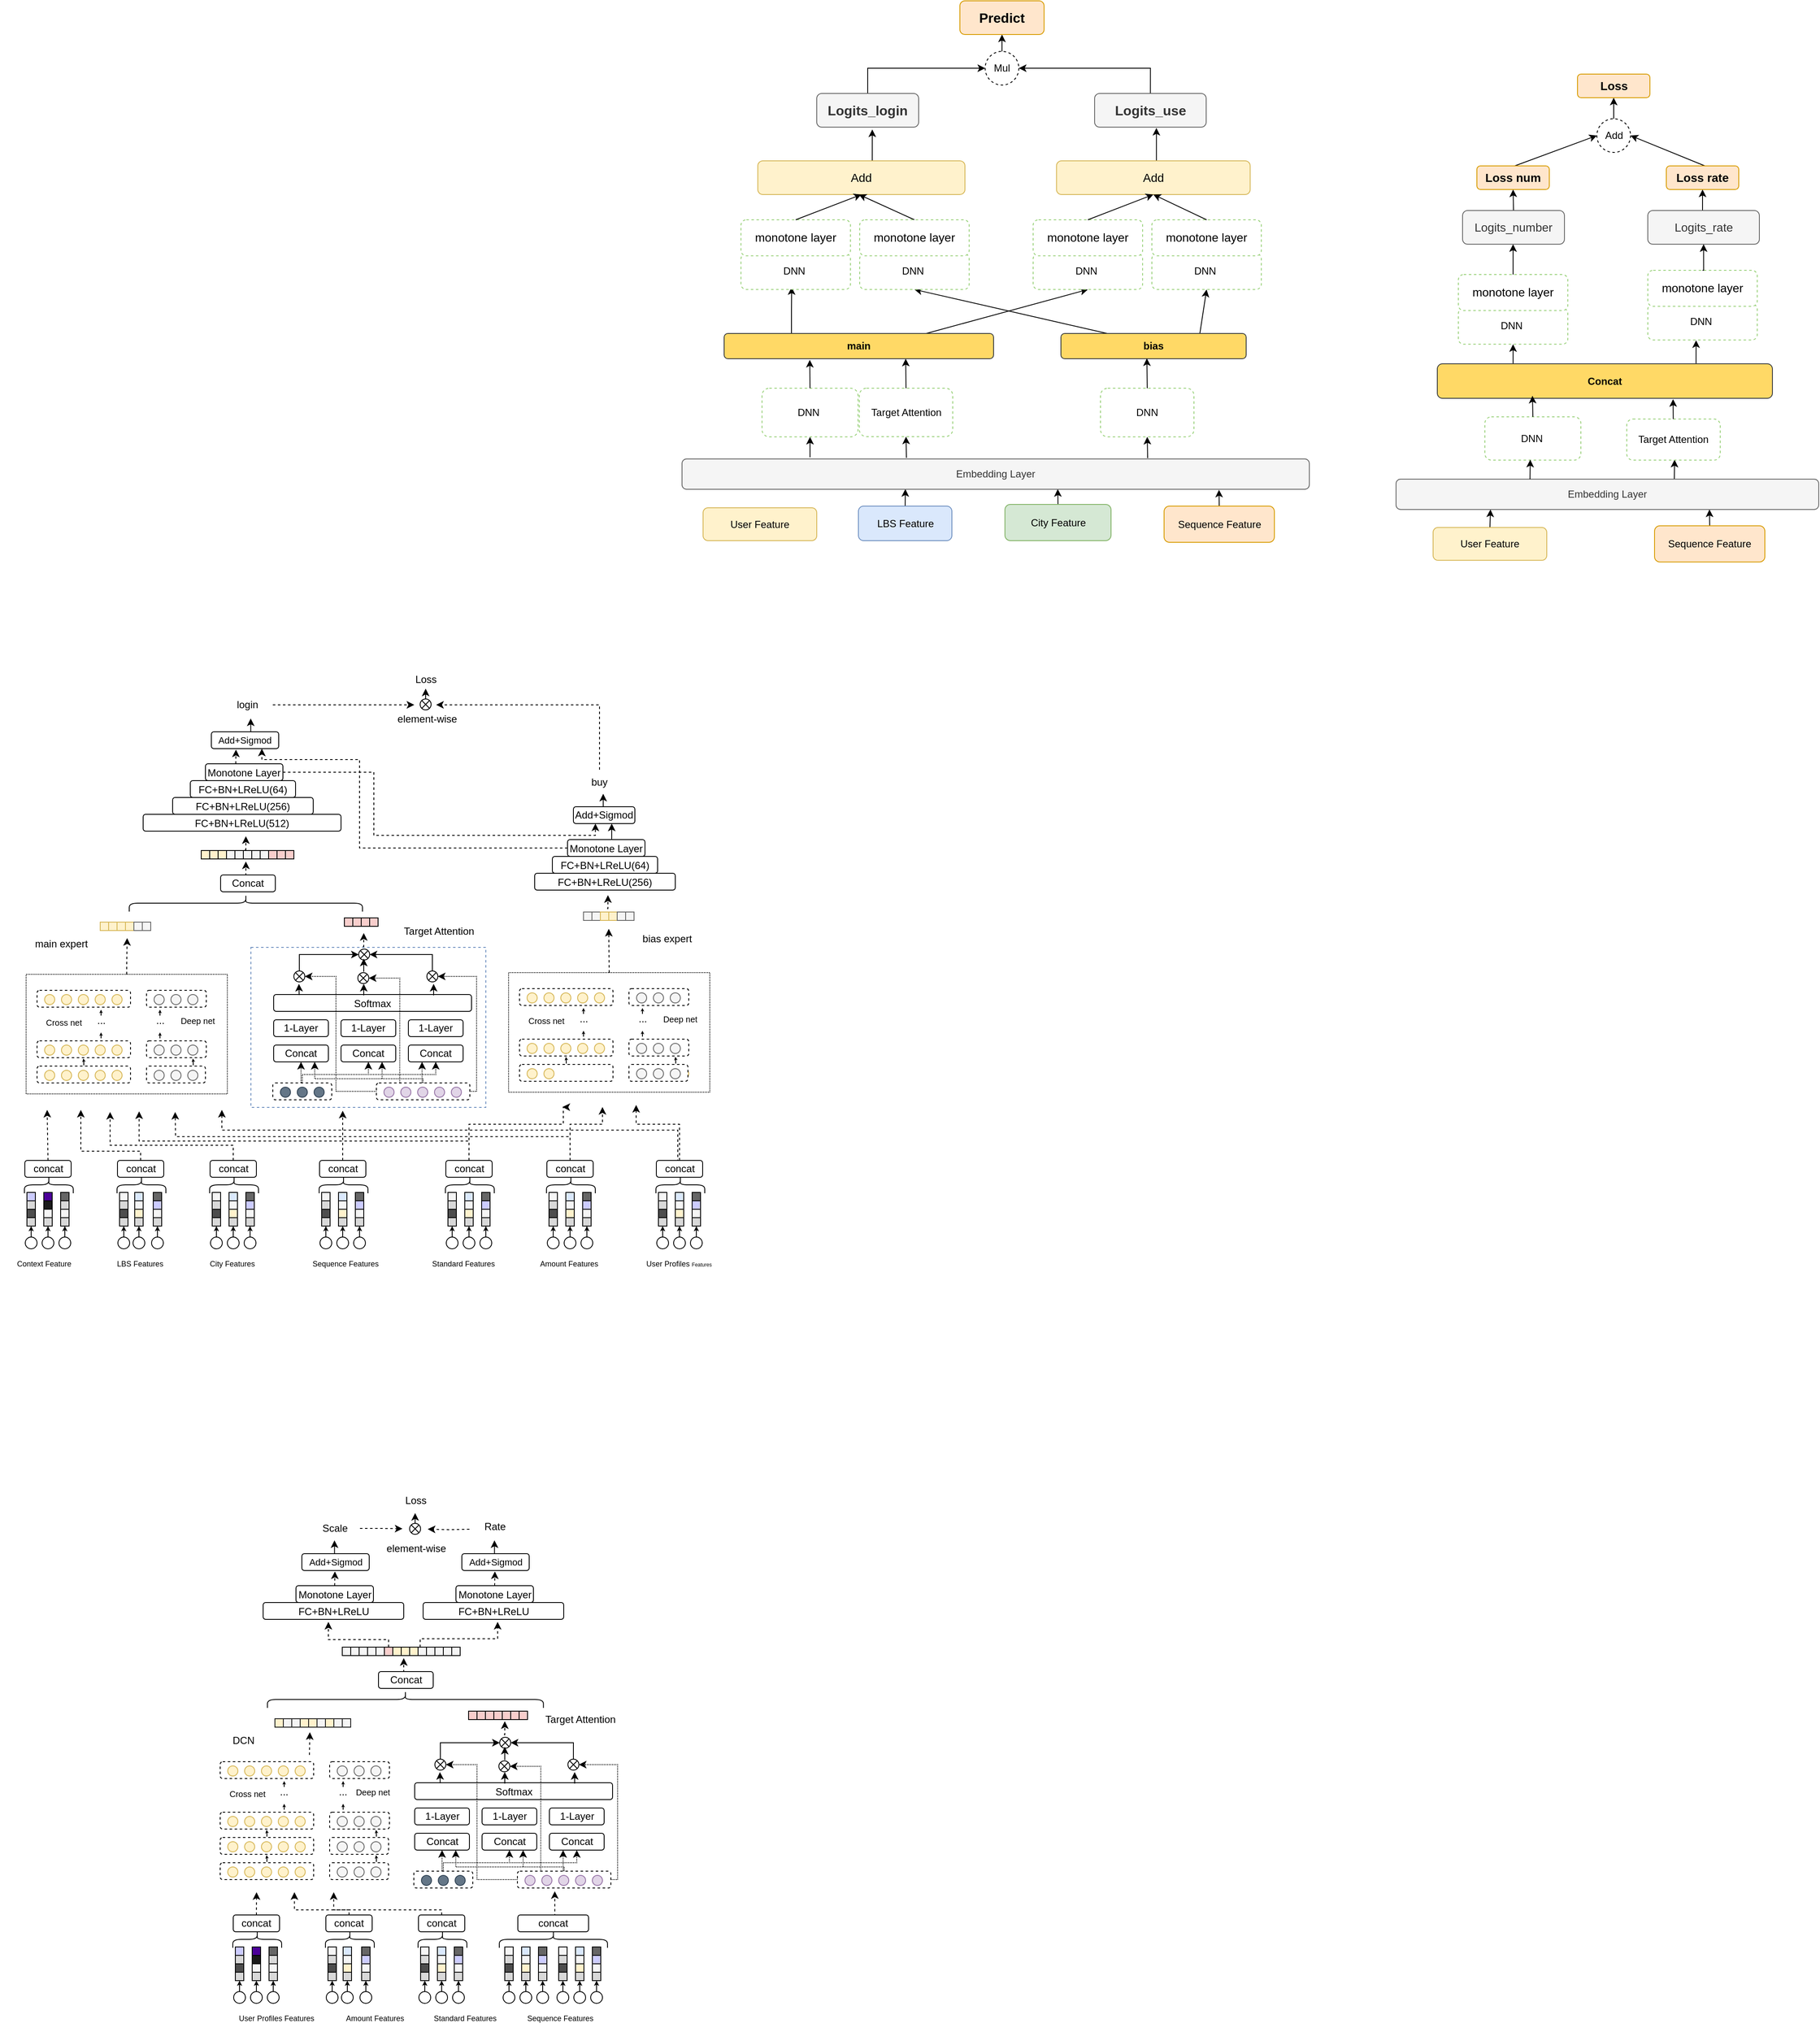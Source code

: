 <mxfile version="21.4.0" type="github">
  <diagram name="第 1 页" id="d2n9Q1br7z3izl8uEKcL">
    <mxGraphModel dx="3374" dy="691" grid="0" gridSize="10" guides="1" tooltips="1" connect="1" arrows="1" fold="1" page="1" pageScale="1" pageWidth="2339" pageHeight="3300" math="0" shadow="0">
      <root>
        <mxCell id="0" />
        <mxCell id="1" parent="0" />
        <mxCell id="DaX6zx8CQuNBzBo2m0Z7-664" value="User Feature" style="rounded=1;whiteSpace=wrap;html=1;fillColor=#fff2cc;strokeColor=#d6b656;" vertex="1" parent="1">
          <mxGeometry x="-1355" y="1482" width="135" height="39" as="geometry" />
        </mxCell>
        <mxCell id="DaX6zx8CQuNBzBo2m0Z7-665" style="edgeStyle=none;rounded=0;orthogonalLoop=1;jettySize=auto;html=1;exitX=0.5;exitY=0;exitDx=0;exitDy=0;entryX=0.356;entryY=0.994;entryDx=0;entryDy=0;entryPerimeter=0;endArrow=classic;endFill=1;" edge="1" parent="1" source="DaX6zx8CQuNBzBo2m0Z7-666" target="DaX6zx8CQuNBzBo2m0Z7-674">
          <mxGeometry relative="1" as="geometry" />
        </mxCell>
        <mxCell id="DaX6zx8CQuNBzBo2m0Z7-666" value="LBS Feature" style="rounded=1;whiteSpace=wrap;html=1;fillColor=#dae8fc;strokeColor=#6c8ebf;" vertex="1" parent="1">
          <mxGeometry x="-1170.5" y="1480" width="111" height="41" as="geometry" />
        </mxCell>
        <mxCell id="DaX6zx8CQuNBzBo2m0Z7-667" style="edgeStyle=none;rounded=0;orthogonalLoop=1;jettySize=auto;html=1;exitX=0.5;exitY=0;exitDx=0;exitDy=0;entryX=0.599;entryY=0.994;entryDx=0;entryDy=0;entryPerimeter=0;endArrow=classic;endFill=1;" edge="1" parent="1" source="DaX6zx8CQuNBzBo2m0Z7-668" target="DaX6zx8CQuNBzBo2m0Z7-674">
          <mxGeometry relative="1" as="geometry" />
        </mxCell>
        <mxCell id="DaX6zx8CQuNBzBo2m0Z7-668" value="City Feature" style="rounded=1;whiteSpace=wrap;html=1;fillColor=#d5e8d4;strokeColor=#82b366;" vertex="1" parent="1">
          <mxGeometry x="-996.5" y="1478" width="126" height="43" as="geometry" />
        </mxCell>
        <mxCell id="DaX6zx8CQuNBzBo2m0Z7-669" style="edgeStyle=none;rounded=0;orthogonalLoop=1;jettySize=auto;html=1;exitX=0.5;exitY=0;exitDx=0;exitDy=0;entryX=0.856;entryY=1.017;entryDx=0;entryDy=0;entryPerimeter=0;endArrow=classic;endFill=1;" edge="1" parent="1" source="DaX6zx8CQuNBzBo2m0Z7-670" target="DaX6zx8CQuNBzBo2m0Z7-674">
          <mxGeometry relative="1" as="geometry" />
        </mxCell>
        <mxCell id="DaX6zx8CQuNBzBo2m0Z7-670" value="Sequence Feature" style="rounded=1;whiteSpace=wrap;html=1;fillColor=#ffe6cc;strokeColor=#d79b00;" vertex="1" parent="1">
          <mxGeometry x="-807.5" y="1480" width="131" height="43" as="geometry" />
        </mxCell>
        <mxCell id="DaX6zx8CQuNBzBo2m0Z7-671" style="edgeStyle=none;rounded=0;orthogonalLoop=1;jettySize=auto;html=1;entryX=0.5;entryY=1;entryDx=0;entryDy=0;endArrow=classic;endFill=1;" edge="1" parent="1" target="DaX6zx8CQuNBzBo2m0Z7-676">
          <mxGeometry relative="1" as="geometry">
            <mxPoint x="-1228" y="1422" as="sourcePoint" />
          </mxGeometry>
        </mxCell>
        <mxCell id="DaX6zx8CQuNBzBo2m0Z7-672" style="edgeStyle=none;rounded=0;orthogonalLoop=1;jettySize=auto;html=1;entryX=0.5;entryY=1;entryDx=0;entryDy=0;endArrow=classic;endFill=1;" edge="1" parent="1" target="DaX6zx8CQuNBzBo2m0Z7-693">
          <mxGeometry relative="1" as="geometry">
            <mxPoint x="-1113.5" y="1422.68" as="sourcePoint" />
          </mxGeometry>
        </mxCell>
        <mxCell id="DaX6zx8CQuNBzBo2m0Z7-673" style="edgeStyle=none;rounded=0;orthogonalLoop=1;jettySize=auto;html=1;entryX=0.5;entryY=1;entryDx=0;entryDy=0;endArrow=classic;endFill=1;" edge="1" parent="1" target="DaX6zx8CQuNBzBo2m0Z7-710">
          <mxGeometry relative="1" as="geometry">
            <mxPoint x="-827" y="1423" as="sourcePoint" />
          </mxGeometry>
        </mxCell>
        <mxCell id="DaX6zx8CQuNBzBo2m0Z7-674" value="Embedding Layer" style="rounded=1;whiteSpace=wrap;html=1;fillColor=#f5f5f5;fontColor=#333333;strokeColor=#666666;" vertex="1" parent="1">
          <mxGeometry x="-1380" y="1424" width="745" height="36" as="geometry" />
        </mxCell>
        <mxCell id="DaX6zx8CQuNBzBo2m0Z7-675" value="" style="group;labelBorderColor=default;" vertex="1" connectable="0" parent="1">
          <mxGeometry x="-1285" y="1340" width="114" height="57.77" as="geometry" />
        </mxCell>
        <mxCell id="DaX6zx8CQuNBzBo2m0Z7-676" value="DNN&amp;nbsp;" style="rounded=1;whiteSpace=wrap;html=1;dashed=1;strokeColor=#97D077;" vertex="1" parent="DaX6zx8CQuNBzBo2m0Z7-675">
          <mxGeometry width="114" height="57.77" as="geometry" />
        </mxCell>
        <mxCell id="DaX6zx8CQuNBzBo2m0Z7-692" value="" style="group" vertex="1" connectable="0" parent="1">
          <mxGeometry x="-1169.5" y="1340" width="111" height="57.45" as="geometry" />
        </mxCell>
        <mxCell id="DaX6zx8CQuNBzBo2m0Z7-693" value="Target Attention" style="rounded=1;whiteSpace=wrap;html=1;dashed=1;strokeColor=#97D077;" vertex="1" parent="DaX6zx8CQuNBzBo2m0Z7-692">
          <mxGeometry width="111" height="57.45" as="geometry" />
        </mxCell>
        <mxCell id="DaX6zx8CQuNBzBo2m0Z7-709" value="" style="group" vertex="1" connectable="0" parent="1">
          <mxGeometry x="-883" y="1340" width="111" height="57.77" as="geometry" />
        </mxCell>
        <mxCell id="DaX6zx8CQuNBzBo2m0Z7-710" value="DNN" style="rounded=1;whiteSpace=wrap;html=1;dashed=1;strokeColor=#97D077;" vertex="1" parent="DaX6zx8CQuNBzBo2m0Z7-709">
          <mxGeometry width="111" height="57.77" as="geometry" />
        </mxCell>
        <mxCell id="DaX6zx8CQuNBzBo2m0Z7-903" style="edgeStyle=orthogonalEdgeStyle;rounded=0;orthogonalLoop=1;jettySize=auto;html=1;exitX=0.5;exitY=0;exitDx=0;exitDy=0;entryX=0.545;entryY=1.068;entryDx=0;entryDy=0;entryPerimeter=0;" edge="1" parent="1" source="DaX6zx8CQuNBzBo2m0Z7-767" target="DaX6zx8CQuNBzBo2m0Z7-901">
          <mxGeometry relative="1" as="geometry" />
        </mxCell>
        <mxCell id="DaX6zx8CQuNBzBo2m0Z7-767" value="&lt;font style=&quot;font-size: 14px;&quot;&gt;Add&lt;/font&gt;" style="rounded=1;whiteSpace=wrap;html=1;fillColor=#fff2cc;strokeColor=#d6b656;" vertex="1" parent="1">
          <mxGeometry x="-1290" y="1070" width="246" height="40" as="geometry" />
        </mxCell>
        <mxCell id="DaX6zx8CQuNBzBo2m0Z7-904" style="edgeStyle=orthogonalEdgeStyle;rounded=0;orthogonalLoop=1;jettySize=auto;html=1;exitX=0.5;exitY=0;exitDx=0;exitDy=0;entryX=0.554;entryY=1.023;entryDx=0;entryDy=0;entryPerimeter=0;" edge="1" parent="1" source="DaX6zx8CQuNBzBo2m0Z7-769" target="DaX6zx8CQuNBzBo2m0Z7-902">
          <mxGeometry relative="1" as="geometry" />
        </mxCell>
        <mxCell id="DaX6zx8CQuNBzBo2m0Z7-769" value="&lt;font style=&quot;font-size: 14px;&quot;&gt;Add&lt;/font&gt;" style="rounded=1;whiteSpace=wrap;html=1;fillColor=#fff2cc;strokeColor=#d6b656;" vertex="1" parent="1">
          <mxGeometry x="-935.25" y="1070" width="230" height="40" as="geometry" />
        </mxCell>
        <mxCell id="DaX6zx8CQuNBzBo2m0Z7-880" style="edgeStyle=orthogonalEdgeStyle;rounded=0;orthogonalLoop=1;jettySize=auto;html=1;exitX=0.25;exitY=0;exitDx=0;exitDy=0;" edge="1" parent="1" source="DaX6zx8CQuNBzBo2m0Z7-808">
          <mxGeometry relative="1" as="geometry">
            <mxPoint x="-1249.818" y="1220.0" as="targetPoint" />
          </mxGeometry>
        </mxCell>
        <mxCell id="DaX6zx8CQuNBzBo2m0Z7-883" style="rounded=0;orthogonalLoop=1;jettySize=auto;html=1;exitX=0.75;exitY=0;exitDx=0;exitDy=0;entryX=0.5;entryY=1;entryDx=0;entryDy=0;" edge="1" parent="1" source="DaX6zx8CQuNBzBo2m0Z7-808" target="DaX6zx8CQuNBzBo2m0Z7-875">
          <mxGeometry relative="1" as="geometry" />
        </mxCell>
        <mxCell id="DaX6zx8CQuNBzBo2m0Z7-808" value="&lt;b&gt;main&lt;/b&gt;" style="rounded=1;whiteSpace=wrap;html=1;fillColor=#FFD966;strokeColor=#36393d;" vertex="1" parent="1">
          <mxGeometry x="-1330" y="1275" width="320" height="30" as="geometry" />
        </mxCell>
        <mxCell id="DaX6zx8CQuNBzBo2m0Z7-881" style="rounded=0;orthogonalLoop=1;jettySize=auto;html=1;exitX=0.25;exitY=0;exitDx=0;exitDy=0;entryX=0.5;entryY=1;entryDx=0;entryDy=0;" edge="1" parent="1" source="DaX6zx8CQuNBzBo2m0Z7-814" target="DaX6zx8CQuNBzBo2m0Z7-873">
          <mxGeometry relative="1" as="geometry" />
        </mxCell>
        <mxCell id="DaX6zx8CQuNBzBo2m0Z7-884" style="rounded=0;orthogonalLoop=1;jettySize=auto;html=1;exitX=0.75;exitY=0;exitDx=0;exitDy=0;entryX=0.5;entryY=1;entryDx=0;entryDy=0;" edge="1" parent="1" source="DaX6zx8CQuNBzBo2m0Z7-814" target="DaX6zx8CQuNBzBo2m0Z7-877">
          <mxGeometry relative="1" as="geometry" />
        </mxCell>
        <mxCell id="DaX6zx8CQuNBzBo2m0Z7-814" value="&lt;b&gt;bias&lt;/b&gt;" style="rounded=1;whiteSpace=wrap;html=1;fillColor=#FFD966;strokeColor=#36393d;" vertex="1" parent="1">
          <mxGeometry x="-930" y="1275" width="220" height="30" as="geometry" />
        </mxCell>
        <mxCell id="DaX6zx8CQuNBzBo2m0Z7-817" style="edgeStyle=none;rounded=0;orthogonalLoop=1;jettySize=auto;html=1;exitX=0.5;exitY=0;exitDx=0;exitDy=0;endArrow=classic;endFill=1;" edge="1" parent="1">
          <mxGeometry relative="1" as="geometry">
            <mxPoint x="-1122" y="1423.68" as="sourcePoint" />
            <mxPoint x="-1122" y="1423.68" as="targetPoint" />
          </mxGeometry>
        </mxCell>
        <mxCell id="DaX6zx8CQuNBzBo2m0Z7-818" style="edgeStyle=none;rounded=0;orthogonalLoop=1;jettySize=auto;html=1;exitX=0.5;exitY=0;exitDx=0;exitDy=0;endArrow=classic;endFill=1;entryX=0.464;entryY=0.985;entryDx=0;entryDy=0;entryPerimeter=0;" edge="1" parent="1" source="DaX6zx8CQuNBzBo2m0Z7-710" target="DaX6zx8CQuNBzBo2m0Z7-814">
          <mxGeometry relative="1" as="geometry">
            <mxPoint x="-823.5" y="1305" as="targetPoint" />
          </mxGeometry>
        </mxCell>
        <mxCell id="DaX6zx8CQuNBzBo2m0Z7-819" style="edgeStyle=none;rounded=0;orthogonalLoop=1;jettySize=auto;html=1;exitX=0.5;exitY=0;exitDx=0;exitDy=0;endArrow=classic;endFill=1;" edge="1" parent="1" source="DaX6zx8CQuNBzBo2m0Z7-693">
          <mxGeometry relative="1" as="geometry">
            <mxPoint x="-1114.342" y="1304.996" as="targetPoint" />
          </mxGeometry>
        </mxCell>
        <mxCell id="DaX6zx8CQuNBzBo2m0Z7-820" style="edgeStyle=none;rounded=0;orthogonalLoop=1;jettySize=auto;html=1;exitX=0.5;exitY=0;exitDx=0;exitDy=0;endArrow=classic;endFill=1;" edge="1" parent="1" source="DaX6zx8CQuNBzBo2m0Z7-676">
          <mxGeometry relative="1" as="geometry">
            <mxPoint x="-1228.263" y="1306.368" as="targetPoint" />
          </mxGeometry>
        </mxCell>
        <mxCell id="DaX6zx8CQuNBzBo2m0Z7-868" value="" style="group;labelBorderColor=default;" vertex="1" connectable="0" parent="1">
          <mxGeometry x="-1310" y="1180" width="130" height="42.77" as="geometry" />
        </mxCell>
        <mxCell id="DaX6zx8CQuNBzBo2m0Z7-869" value="DNN&amp;nbsp;" style="rounded=1;whiteSpace=wrap;html=1;dashed=1;strokeColor=#97D077;" vertex="1" parent="DaX6zx8CQuNBzBo2m0Z7-868">
          <mxGeometry width="130" height="42.77" as="geometry" />
        </mxCell>
        <mxCell id="DaX6zx8CQuNBzBo2m0Z7-872" value="" style="group;labelBorderColor=default;" vertex="1" connectable="0" parent="1">
          <mxGeometry x="-1169" y="1180" width="130" height="42.77" as="geometry" />
        </mxCell>
        <mxCell id="DaX6zx8CQuNBzBo2m0Z7-873" value="DNN&amp;nbsp;" style="rounded=1;whiteSpace=wrap;html=1;dashed=1;strokeColor=#97D077;" vertex="1" parent="DaX6zx8CQuNBzBo2m0Z7-872">
          <mxGeometry width="130" height="42.77" as="geometry" />
        </mxCell>
        <mxCell id="DaX6zx8CQuNBzBo2m0Z7-874" value="" style="group;labelBorderColor=default;" vertex="1" connectable="0" parent="1">
          <mxGeometry x="-963" y="1180" width="130" height="42.77" as="geometry" />
        </mxCell>
        <mxCell id="DaX6zx8CQuNBzBo2m0Z7-875" value="DNN&amp;nbsp;" style="rounded=1;whiteSpace=wrap;html=1;dashed=1;strokeColor=#97D077;" vertex="1" parent="DaX6zx8CQuNBzBo2m0Z7-874">
          <mxGeometry width="130" height="42.77" as="geometry" />
        </mxCell>
        <mxCell id="DaX6zx8CQuNBzBo2m0Z7-876" value="" style="group;labelBorderColor=default;" vertex="1" connectable="0" parent="1">
          <mxGeometry x="-822" y="1180" width="130" height="42.77" as="geometry" />
        </mxCell>
        <mxCell id="DaX6zx8CQuNBzBo2m0Z7-877" value="DNN&amp;nbsp;" style="rounded=1;whiteSpace=wrap;html=1;dashed=1;strokeColor=#97D077;" vertex="1" parent="DaX6zx8CQuNBzBo2m0Z7-876">
          <mxGeometry width="130" height="42.77" as="geometry" />
        </mxCell>
        <mxCell id="DaX6zx8CQuNBzBo2m0Z7-888" value="" style="group;labelBorderColor=default;" vertex="1" connectable="0" parent="1">
          <mxGeometry x="-1310" y="1140" width="130" height="42.77" as="geometry" />
        </mxCell>
        <mxCell id="DaX6zx8CQuNBzBo2m0Z7-889" value="&lt;pre style=&quot;background-color: rgb(255, 255, 255);&quot;&gt;&lt;font style=&quot;font-size: 14px;&quot; face=&quot;Helvetica&quot;&gt;monotone layer&lt;/font&gt;&lt;/pre&gt;" style="rounded=1;whiteSpace=wrap;html=1;dashed=1;strokeColor=#97D077;" vertex="1" parent="DaX6zx8CQuNBzBo2m0Z7-888">
          <mxGeometry width="130" height="42.77" as="geometry" />
        </mxCell>
        <mxCell id="DaX6zx8CQuNBzBo2m0Z7-890" value="" style="group;labelBorderColor=default;" vertex="1" connectable="0" parent="1">
          <mxGeometry x="-1169" y="1140" width="130" height="42.77" as="geometry" />
        </mxCell>
        <mxCell id="DaX6zx8CQuNBzBo2m0Z7-897" style="rounded=0;orthogonalLoop=1;jettySize=auto;html=1;exitX=0.5;exitY=0;exitDx=0;exitDy=0;" edge="1" parent="DaX6zx8CQuNBzBo2m0Z7-890" source="DaX6zx8CQuNBzBo2m0Z7-891">
          <mxGeometry relative="1" as="geometry">
            <mxPoint x="-1" y="-30" as="targetPoint" />
          </mxGeometry>
        </mxCell>
        <mxCell id="DaX6zx8CQuNBzBo2m0Z7-891" value="&lt;pre style=&quot;border-color: var(--border-color); background-color: rgb(255, 255, 255);&quot;&gt;&lt;font style=&quot;border-color: var(--border-color); font-size: 14px;&quot; face=&quot;Helvetica&quot;&gt;monotone layer&lt;/font&gt;&lt;/pre&gt;" style="rounded=1;whiteSpace=wrap;html=1;dashed=1;strokeColor=#97D077;" vertex="1" parent="DaX6zx8CQuNBzBo2m0Z7-890">
          <mxGeometry width="130" height="42.77" as="geometry" />
        </mxCell>
        <mxCell id="DaX6zx8CQuNBzBo2m0Z7-892" value="" style="group;labelBorderColor=default;" vertex="1" connectable="0" parent="1">
          <mxGeometry x="-963" y="1140" width="130" height="42.77" as="geometry" />
        </mxCell>
        <mxCell id="DaX6zx8CQuNBzBo2m0Z7-893" value="&lt;pre style=&quot;border-color: var(--border-color); background-color: rgb(255, 255, 255);&quot;&gt;&lt;font style=&quot;border-color: var(--border-color); font-size: 14px;&quot; face=&quot;Helvetica&quot;&gt;monotone layer&lt;/font&gt;&lt;/pre&gt;" style="rounded=1;whiteSpace=wrap;html=1;dashed=1;strokeColor=#97D077;" vertex="1" parent="DaX6zx8CQuNBzBo2m0Z7-892">
          <mxGeometry width="130" height="42.77" as="geometry" />
        </mxCell>
        <mxCell id="DaX6zx8CQuNBzBo2m0Z7-894" value="" style="group;labelBorderColor=default;" vertex="1" connectable="0" parent="1">
          <mxGeometry x="-822" y="1140" width="130" height="42.77" as="geometry" />
        </mxCell>
        <mxCell id="DaX6zx8CQuNBzBo2m0Z7-895" value="&lt;pre style=&quot;border-color: var(--border-color); background-color: rgb(255, 255, 255);&quot;&gt;&lt;font style=&quot;border-color: var(--border-color); font-size: 14px;&quot; face=&quot;Helvetica&quot;&gt;monotone layer&lt;/font&gt;&lt;/pre&gt;" style="rounded=1;whiteSpace=wrap;html=1;dashed=1;strokeColor=#97D077;" vertex="1" parent="DaX6zx8CQuNBzBo2m0Z7-894">
          <mxGeometry width="130" height="42.77" as="geometry" />
        </mxCell>
        <mxCell id="DaX6zx8CQuNBzBo2m0Z7-896" style="rounded=0;orthogonalLoop=1;jettySize=auto;html=1;exitX=0.5;exitY=0;exitDx=0;exitDy=0;entryX=0.5;entryY=1;entryDx=0;entryDy=0;" edge="1" parent="1" source="DaX6zx8CQuNBzBo2m0Z7-889" target="DaX6zx8CQuNBzBo2m0Z7-767">
          <mxGeometry relative="1" as="geometry" />
        </mxCell>
        <mxCell id="DaX6zx8CQuNBzBo2m0Z7-898" style="rounded=0;orthogonalLoop=1;jettySize=auto;html=1;exitX=0.5;exitY=0;exitDx=0;exitDy=0;entryX=0.5;entryY=1;entryDx=0;entryDy=0;" edge="1" parent="1" source="DaX6zx8CQuNBzBo2m0Z7-893" target="DaX6zx8CQuNBzBo2m0Z7-769">
          <mxGeometry relative="1" as="geometry" />
        </mxCell>
        <mxCell id="DaX6zx8CQuNBzBo2m0Z7-899" style="rounded=0;orthogonalLoop=1;jettySize=auto;html=1;exitX=0.5;exitY=0;exitDx=0;exitDy=0;entryX=0.5;entryY=1;entryDx=0;entryDy=0;" edge="1" parent="1" source="DaX6zx8CQuNBzBo2m0Z7-895" target="DaX6zx8CQuNBzBo2m0Z7-769">
          <mxGeometry relative="1" as="geometry" />
        </mxCell>
        <mxCell id="DaX6zx8CQuNBzBo2m0Z7-908" style="edgeStyle=orthogonalEdgeStyle;rounded=0;orthogonalLoop=1;jettySize=auto;html=1;exitX=0.5;exitY=0;exitDx=0;exitDy=0;entryX=0;entryY=0.5;entryDx=0;entryDy=0;" edge="1" parent="1" source="DaX6zx8CQuNBzBo2m0Z7-901" target="DaX6zx8CQuNBzBo2m0Z7-905">
          <mxGeometry relative="1" as="geometry" />
        </mxCell>
        <mxCell id="DaX6zx8CQuNBzBo2m0Z7-901" value="&lt;b&gt;&lt;font style=&quot;font-size: 16px;&quot;&gt;Logits_login&lt;/font&gt;&lt;/b&gt;" style="rounded=1;whiteSpace=wrap;html=1;fillColor=#f5f5f5;strokeColor=#666666;fontColor=#333333;" vertex="1" parent="1">
          <mxGeometry x="-1220" y="990" width="121" height="40" as="geometry" />
        </mxCell>
        <mxCell id="DaX6zx8CQuNBzBo2m0Z7-907" style="edgeStyle=orthogonalEdgeStyle;rounded=0;orthogonalLoop=1;jettySize=auto;html=1;exitX=0.5;exitY=0;exitDx=0;exitDy=0;entryX=1;entryY=0.5;entryDx=0;entryDy=0;" edge="1" parent="1" source="DaX6zx8CQuNBzBo2m0Z7-902" target="DaX6zx8CQuNBzBo2m0Z7-905">
          <mxGeometry relative="1" as="geometry" />
        </mxCell>
        <mxCell id="DaX6zx8CQuNBzBo2m0Z7-902" value="&lt;b&gt;&lt;font style=&quot;font-size: 16px;&quot;&gt;Logits_use&lt;/font&gt;&lt;/b&gt;" style="rounded=1;whiteSpace=wrap;html=1;fillColor=#f5f5f5;strokeColor=#666666;fontColor=#333333;" vertex="1" parent="1">
          <mxGeometry x="-890" y="990" width="132.5" height="40" as="geometry" />
        </mxCell>
        <mxCell id="DaX6zx8CQuNBzBo2m0Z7-910" style="edgeStyle=orthogonalEdgeStyle;rounded=0;orthogonalLoop=1;jettySize=auto;html=1;exitX=0.5;exitY=0;exitDx=0;exitDy=0;entryX=0.5;entryY=1;entryDx=0;entryDy=0;" edge="1" parent="1" source="DaX6zx8CQuNBzBo2m0Z7-905" target="DaX6zx8CQuNBzBo2m0Z7-909">
          <mxGeometry relative="1" as="geometry" />
        </mxCell>
        <mxCell id="DaX6zx8CQuNBzBo2m0Z7-905" value="Mul" style="ellipse;whiteSpace=wrap;html=1;aspect=fixed;dashed=1;" vertex="1" parent="1">
          <mxGeometry x="-1020" y="940" width="40" height="40" as="geometry" />
        </mxCell>
        <mxCell id="DaX6zx8CQuNBzBo2m0Z7-909" value="&lt;b&gt;&lt;font style=&quot;font-size: 16px;&quot;&gt;Predict&lt;/font&gt;&lt;/b&gt;" style="rounded=1;whiteSpace=wrap;html=1;fillColor=#ffe6cc;strokeColor=#d79b00;" vertex="1" parent="1">
          <mxGeometry x="-1050" y="880" width="100" height="40" as="geometry" />
        </mxCell>
        <mxCell id="DaX6zx8CQuNBzBo2m0Z7-912" style="edgeStyle=none;rounded=0;orthogonalLoop=1;jettySize=auto;html=1;exitX=0.5;exitY=0;exitDx=0;exitDy=0;entryX=0.125;entryY=1.017;entryDx=0;entryDy=0;entryPerimeter=0;endArrow=classic;endFill=1;" edge="1" parent="1" source="DaX6zx8CQuNBzBo2m0Z7-913">
          <mxGeometry relative="1" as="geometry">
            <mxPoint x="-419.875" y="1484.002" as="targetPoint" />
          </mxGeometry>
        </mxCell>
        <mxCell id="DaX6zx8CQuNBzBo2m0Z7-913" value="User Feature" style="rounded=1;whiteSpace=wrap;html=1;fillColor=#fff2cc;strokeColor=#d6b656;" vertex="1" parent="1">
          <mxGeometry x="-488" y="1505.39" width="135" height="39" as="geometry" />
        </mxCell>
        <mxCell id="DaX6zx8CQuNBzBo2m0Z7-918" style="edgeStyle=none;rounded=0;orthogonalLoop=1;jettySize=auto;html=1;exitX=0.5;exitY=0;exitDx=0;exitDy=0;entryX=0.856;entryY=1.017;entryDx=0;entryDy=0;entryPerimeter=0;endArrow=classic;endFill=1;" edge="1" parent="1" source="DaX6zx8CQuNBzBo2m0Z7-919">
          <mxGeometry relative="1" as="geometry">
            <mxPoint x="-159.78" y="1484.002" as="targetPoint" />
          </mxGeometry>
        </mxCell>
        <mxCell id="DaX6zx8CQuNBzBo2m0Z7-919" value="Sequence Feature" style="rounded=1;whiteSpace=wrap;html=1;fillColor=#ffe6cc;strokeColor=#d79b00;" vertex="1" parent="1">
          <mxGeometry x="-225" y="1503.39" width="131" height="43" as="geometry" />
        </mxCell>
        <mxCell id="DaX6zx8CQuNBzBo2m0Z7-974" style="edgeStyle=orthogonalEdgeStyle;rounded=0;orthogonalLoop=1;jettySize=auto;html=1;exitX=0.75;exitY=0;exitDx=0;exitDy=0;" edge="1" parent="1">
          <mxGeometry relative="1" as="geometry">
            <mxPoint x="-201.182" y="1424.909" as="targetPoint" />
            <mxPoint x="-201.5" y="1448" as="sourcePoint" />
          </mxGeometry>
        </mxCell>
        <mxCell id="DaX6zx8CQuNBzBo2m0Z7-923" value="Embedding Layer" style="rounded=1;whiteSpace=wrap;html=1;fillColor=#f5f5f5;fontColor=#333333;strokeColor=#666666;" vertex="1" parent="1">
          <mxGeometry x="-532" y="1448" width="502" height="36" as="geometry" />
        </mxCell>
        <mxCell id="DaX6zx8CQuNBzBo2m0Z7-924" value="" style="group;labelBorderColor=default;" vertex="1" connectable="0" parent="1">
          <mxGeometry x="-426.5" y="1374" width="114" height="51.4" as="geometry" />
        </mxCell>
        <mxCell id="DaX6zx8CQuNBzBo2m0Z7-925" value="DNN&amp;nbsp;" style="rounded=1;whiteSpace=wrap;html=1;dashed=1;strokeColor=#97D077;" vertex="1" parent="DaX6zx8CQuNBzBo2m0Z7-924">
          <mxGeometry width="114" height="51.4" as="geometry" />
        </mxCell>
        <mxCell id="DaX6zx8CQuNBzBo2m0Z7-926" value="" style="group" vertex="1" connectable="0" parent="1">
          <mxGeometry x="-258" y="1376.63" width="111" height="48.77" as="geometry" />
        </mxCell>
        <mxCell id="DaX6zx8CQuNBzBo2m0Z7-927" value="Target Attention" style="rounded=1;whiteSpace=wrap;html=1;dashed=1;strokeColor=#97D077;" vertex="1" parent="DaX6zx8CQuNBzBo2m0Z7-926">
          <mxGeometry width="111" height="48.77" as="geometry" />
        </mxCell>
        <mxCell id="DaX6zx8CQuNBzBo2m0Z7-978" style="edgeStyle=orthogonalEdgeStyle;rounded=0;orthogonalLoop=1;jettySize=auto;html=1;exitX=0.25;exitY=0;exitDx=0;exitDy=0;entryX=0.5;entryY=1;entryDx=0;entryDy=0;" edge="1" parent="1" source="DaX6zx8CQuNBzBo2m0Z7-936" target="DaX6zx8CQuNBzBo2m0Z7-945">
          <mxGeometry relative="1" as="geometry" />
        </mxCell>
        <mxCell id="DaX6zx8CQuNBzBo2m0Z7-979" style="edgeStyle=orthogonalEdgeStyle;rounded=0;orthogonalLoop=1;jettySize=auto;html=1;exitX=0.75;exitY=0;exitDx=0;exitDy=0;entryX=0.441;entryY=1.008;entryDx=0;entryDy=0;entryPerimeter=0;" edge="1" parent="1" source="DaX6zx8CQuNBzBo2m0Z7-936" target="DaX6zx8CQuNBzBo2m0Z7-949">
          <mxGeometry relative="1" as="geometry" />
        </mxCell>
        <mxCell id="DaX6zx8CQuNBzBo2m0Z7-936" value="&lt;b&gt;Concat&lt;/b&gt;" style="rounded=1;whiteSpace=wrap;html=1;fillColor=#FFD966;strokeColor=#36393d;" vertex="1" parent="1">
          <mxGeometry x="-483" y="1311" width="398" height="41" as="geometry" />
        </mxCell>
        <mxCell id="DaX6zx8CQuNBzBo2m0Z7-940" style="edgeStyle=none;rounded=0;orthogonalLoop=1;jettySize=auto;html=1;exitX=0.5;exitY=0;exitDx=0;exitDy=0;endArrow=classic;endFill=1;" edge="1" parent="1">
          <mxGeometry relative="1" as="geometry">
            <mxPoint x="-274" y="1447.68" as="sourcePoint" />
            <mxPoint x="-274" y="1447.68" as="targetPoint" />
          </mxGeometry>
        </mxCell>
        <mxCell id="DaX6zx8CQuNBzBo2m0Z7-942" style="edgeStyle=none;rounded=0;orthogonalLoop=1;jettySize=auto;html=1;endArrow=classic;endFill=1;" edge="1" parent="1" source="DaX6zx8CQuNBzBo2m0Z7-927">
          <mxGeometry relative="1" as="geometry">
            <mxPoint x="-203" y="1353" as="targetPoint" />
          </mxGeometry>
        </mxCell>
        <mxCell id="DaX6zx8CQuNBzBo2m0Z7-943" style="edgeStyle=none;rounded=0;orthogonalLoop=1;jettySize=auto;html=1;exitX=0.5;exitY=0;exitDx=0;exitDy=0;endArrow=classic;endFill=1;" edge="1" parent="1" source="DaX6zx8CQuNBzBo2m0Z7-925">
          <mxGeometry relative="1" as="geometry">
            <mxPoint x="-370" y="1349" as="targetPoint" />
          </mxGeometry>
        </mxCell>
        <mxCell id="DaX6zx8CQuNBzBo2m0Z7-944" value="" style="group;labelBorderColor=default;" vertex="1" connectable="0" parent="1">
          <mxGeometry x="-458" y="1245" width="130" height="42.77" as="geometry" />
        </mxCell>
        <mxCell id="DaX6zx8CQuNBzBo2m0Z7-945" value="DNN&amp;nbsp;" style="rounded=1;whiteSpace=wrap;html=1;dashed=1;strokeColor=#97D077;" vertex="1" parent="DaX6zx8CQuNBzBo2m0Z7-944">
          <mxGeometry width="130" height="42.77" as="geometry" />
        </mxCell>
        <mxCell id="DaX6zx8CQuNBzBo2m0Z7-948" value="" style="group;labelBorderColor=default;" vertex="1" connectable="0" parent="1">
          <mxGeometry x="-233" y="1240" width="130" height="42.77" as="geometry" />
        </mxCell>
        <mxCell id="DaX6zx8CQuNBzBo2m0Z7-949" value="DNN&amp;nbsp;" style="rounded=1;whiteSpace=wrap;html=1;dashed=1;strokeColor=#97D077;" vertex="1" parent="DaX6zx8CQuNBzBo2m0Z7-948">
          <mxGeometry width="130" height="42.77" as="geometry" />
        </mxCell>
        <mxCell id="DaX6zx8CQuNBzBo2m0Z7-952" value="" style="group;labelBorderColor=default;" vertex="1" connectable="0" parent="1">
          <mxGeometry x="-458" y="1205" width="130" height="42.77" as="geometry" />
        </mxCell>
        <mxCell id="DaX6zx8CQuNBzBo2m0Z7-953" value="&lt;pre style=&quot;background-color: rgb(255, 255, 255);&quot;&gt;&lt;font style=&quot;font-size: 14px;&quot; face=&quot;Helvetica&quot;&gt;monotone layer&lt;/font&gt;&lt;/pre&gt;" style="rounded=1;whiteSpace=wrap;html=1;dashed=1;strokeColor=#97D077;" vertex="1" parent="DaX6zx8CQuNBzBo2m0Z7-952">
          <mxGeometry width="130" height="42.77" as="geometry" />
        </mxCell>
        <mxCell id="DaX6zx8CQuNBzBo2m0Z7-957" value="" style="group;labelBorderColor=default;" vertex="1" connectable="0" parent="1">
          <mxGeometry x="-233" y="1200" width="130" height="42.77" as="geometry" />
        </mxCell>
        <mxCell id="DaX6zx8CQuNBzBo2m0Z7-958" value="&lt;pre style=&quot;border-color: var(--border-color); background-color: rgb(255, 255, 255);&quot;&gt;&lt;font style=&quot;border-color: var(--border-color); font-size: 14px;&quot; face=&quot;Helvetica&quot;&gt;monotone layer&lt;/font&gt;&lt;/pre&gt;" style="rounded=1;whiteSpace=wrap;html=1;dashed=1;strokeColor=#97D077;" vertex="1" parent="DaX6zx8CQuNBzBo2m0Z7-957">
          <mxGeometry width="130" height="42.77" as="geometry" />
        </mxCell>
        <mxCell id="DaX6zx8CQuNBzBo2m0Z7-961" style="rounded=0;orthogonalLoop=1;jettySize=auto;html=1;exitX=0.5;exitY=0;exitDx=0;exitDy=0;entryX=0.5;entryY=1;entryDx=0;entryDy=0;" edge="1" parent="1" source="DaX6zx8CQuNBzBo2m0Z7-953">
          <mxGeometry relative="1" as="geometry">
            <mxPoint x="-393.0" y="1169" as="targetPoint" />
          </mxGeometry>
        </mxCell>
        <mxCell id="DaX6zx8CQuNBzBo2m0Z7-964" style="rounded=0;orthogonalLoop=1;jettySize=auto;html=1;exitX=0.5;exitY=0;exitDx=0;exitDy=0;entryX=0;entryY=0.5;entryDx=0;entryDy=0;" edge="1" parent="1" target="DaX6zx8CQuNBzBo2m0Z7-969">
          <mxGeometry relative="1" as="geometry">
            <mxPoint x="-391" y="1076" as="sourcePoint" />
          </mxGeometry>
        </mxCell>
        <mxCell id="DaX6zx8CQuNBzBo2m0Z7-982" style="edgeStyle=orthogonalEdgeStyle;rounded=0;orthogonalLoop=1;jettySize=auto;html=1;exitX=0.5;exitY=0;exitDx=0;exitDy=0;entryX=0.5;entryY=1;entryDx=0;entryDy=0;" edge="1" parent="1" source="DaX6zx8CQuNBzBo2m0Z7-965" target="DaX6zx8CQuNBzBo2m0Z7-980">
          <mxGeometry relative="1" as="geometry" />
        </mxCell>
        <mxCell id="DaX6zx8CQuNBzBo2m0Z7-965" value="&lt;font style=&quot;font-size: 14px;&quot;&gt;Logits_number&lt;/font&gt;" style="rounded=1;whiteSpace=wrap;html=1;fillColor=#f5f5f5;strokeColor=#666666;fontColor=#333333;" vertex="1" parent="1">
          <mxGeometry x="-453" y="1129" width="121" height="40" as="geometry" />
        </mxCell>
        <mxCell id="DaX6zx8CQuNBzBo2m0Z7-966" style="rounded=0;orthogonalLoop=1;jettySize=auto;html=1;exitX=0.5;exitY=0;exitDx=0;exitDy=0;entryX=1;entryY=0.5;entryDx=0;entryDy=0;" edge="1" parent="1" target="DaX6zx8CQuNBzBo2m0Z7-969">
          <mxGeometry relative="1" as="geometry">
            <mxPoint x="-165.25" y="1076" as="sourcePoint" />
          </mxGeometry>
        </mxCell>
        <mxCell id="DaX6zx8CQuNBzBo2m0Z7-983" style="edgeStyle=orthogonalEdgeStyle;rounded=0;orthogonalLoop=1;jettySize=auto;html=1;exitX=0.5;exitY=0;exitDx=0;exitDy=0;entryX=0.5;entryY=1;entryDx=0;entryDy=0;" edge="1" parent="1" source="DaX6zx8CQuNBzBo2m0Z7-967" target="DaX6zx8CQuNBzBo2m0Z7-981">
          <mxGeometry relative="1" as="geometry" />
        </mxCell>
        <mxCell id="DaX6zx8CQuNBzBo2m0Z7-967" value="&lt;font style=&quot;font-size: 14px;&quot;&gt;Logits_rate&lt;/font&gt;" style="rounded=1;whiteSpace=wrap;html=1;fillColor=#f5f5f5;strokeColor=#666666;fontColor=#333333;" vertex="1" parent="1">
          <mxGeometry x="-233" y="1129" width="132.5" height="40" as="geometry" />
        </mxCell>
        <mxCell id="DaX6zx8CQuNBzBo2m0Z7-968" style="edgeStyle=orthogonalEdgeStyle;rounded=0;orthogonalLoop=1;jettySize=auto;html=1;exitX=0.5;exitY=0;exitDx=0;exitDy=0;entryX=0.5;entryY=1;entryDx=0;entryDy=0;" edge="1" parent="1" source="DaX6zx8CQuNBzBo2m0Z7-969" target="DaX6zx8CQuNBzBo2m0Z7-970">
          <mxGeometry relative="1" as="geometry" />
        </mxCell>
        <mxCell id="DaX6zx8CQuNBzBo2m0Z7-969" value="Add" style="ellipse;whiteSpace=wrap;html=1;aspect=fixed;dashed=1;" vertex="1" parent="1">
          <mxGeometry x="-293.5" y="1020" width="40" height="40" as="geometry" />
        </mxCell>
        <mxCell id="DaX6zx8CQuNBzBo2m0Z7-970" value="&lt;b&gt;&lt;font style=&quot;font-size: 14px;&quot;&gt;Loss&lt;/font&gt;&lt;/b&gt;" style="rounded=1;whiteSpace=wrap;html=1;fillColor=#ffe6cc;strokeColor=#d79b00;" vertex="1" parent="1">
          <mxGeometry x="-316.5" y="967" width="86" height="28" as="geometry" />
        </mxCell>
        <mxCell id="DaX6zx8CQuNBzBo2m0Z7-975" style="edgeStyle=orthogonalEdgeStyle;rounded=0;orthogonalLoop=1;jettySize=auto;html=1;exitX=0.75;exitY=0;exitDx=0;exitDy=0;" edge="1" parent="1">
          <mxGeometry relative="1" as="geometry">
            <mxPoint x="-372.592" y="1424.909" as="targetPoint" />
            <mxPoint x="-372.91" y="1448" as="sourcePoint" />
          </mxGeometry>
        </mxCell>
        <mxCell id="DaX6zx8CQuNBzBo2m0Z7-977" style="edgeStyle=orthogonalEdgeStyle;rounded=0;orthogonalLoop=1;jettySize=auto;html=1;exitX=0.5;exitY=0;exitDx=0;exitDy=0;entryX=0.5;entryY=1;entryDx=0;entryDy=0;" edge="1" parent="1" source="DaX6zx8CQuNBzBo2m0Z7-958" target="DaX6zx8CQuNBzBo2m0Z7-967">
          <mxGeometry relative="1" as="geometry" />
        </mxCell>
        <mxCell id="DaX6zx8CQuNBzBo2m0Z7-980" value="&lt;b&gt;&lt;font style=&quot;font-size: 14px;&quot;&gt;Loss num&lt;/font&gt;&lt;/b&gt;" style="rounded=1;whiteSpace=wrap;html=1;fillColor=#ffe6cc;strokeColor=#d79b00;" vertex="1" parent="1">
          <mxGeometry x="-436" y="1076" width="86" height="28" as="geometry" />
        </mxCell>
        <mxCell id="DaX6zx8CQuNBzBo2m0Z7-981" value="&lt;b&gt;&lt;font style=&quot;font-size: 14px;&quot;&gt;Loss rate&lt;/font&gt;&lt;/b&gt;" style="rounded=1;whiteSpace=wrap;html=1;fillColor=#ffe6cc;strokeColor=#d79b00;" vertex="1" parent="1">
          <mxGeometry x="-211" y="1076" width="86" height="28" as="geometry" />
        </mxCell>
        <mxCell id="DaX6zx8CQuNBzBo2m0Z7-1085" value="" style="rounded=0;whiteSpace=wrap;html=1;fillColor=#4C0099;gradientColor=none;gradientDirection=north;strokeColor=#000000;" vertex="1" parent="1">
          <mxGeometry x="-2138" y="2295" width="10" height="10" as="geometry" />
        </mxCell>
        <mxCell id="DaX6zx8CQuNBzBo2m0Z7-1086" value="" style="rounded=0;whiteSpace=wrap;html=1;fillColor=#1A1A1A;gradientColor=none;gradientDirection=north;strokeColor=#000000;" vertex="1" parent="1">
          <mxGeometry x="-2138" y="2305" width="10" height="10" as="geometry" />
        </mxCell>
        <mxCell id="DaX6zx8CQuNBzBo2m0Z7-1087" value="" style="rounded=0;whiteSpace=wrap;html=1;fillColor=#f5f5f5;gradientDirection=north;fontColor=#333333;strokeColor=#000000;" vertex="1" parent="1">
          <mxGeometry x="-2138" y="2315" width="10" height="10" as="geometry" />
        </mxCell>
        <mxCell id="DaX6zx8CQuNBzBo2m0Z7-1088" value="" style="rounded=0;whiteSpace=wrap;html=1;fillColor=#D9D9D9;gradientColor=none;gradientDirection=north;strokeColor=#000000;" vertex="1" parent="1">
          <mxGeometry x="-2138" y="2325" width="10" height="10" as="geometry" />
        </mxCell>
        <mxCell id="DaX6zx8CQuNBzBo2m0Z7-1089" value="" style="rounded=0;whiteSpace=wrap;html=1;fillColor=#666666;gradientColor=none;gradientDirection=north;strokeColor=#000000;" vertex="1" parent="1">
          <mxGeometry x="-2118" y="2295" width="10" height="10" as="geometry" />
        </mxCell>
        <mxCell id="DaX6zx8CQuNBzBo2m0Z7-1090" value="" style="rounded=0;whiteSpace=wrap;html=1;fillColor=#D9D9D9;gradientColor=none;gradientDirection=north;strokeColor=#000000;" vertex="1" parent="1">
          <mxGeometry x="-2118" y="2305" width="10" height="10" as="geometry" />
        </mxCell>
        <mxCell id="DaX6zx8CQuNBzBo2m0Z7-1091" value="" style="rounded=0;whiteSpace=wrap;html=1;fillColor=#f5f5f5;gradientDirection=north;fontColor=#333333;strokeColor=#000000;" vertex="1" parent="1">
          <mxGeometry x="-2118" y="2315" width="10" height="10" as="geometry" />
        </mxCell>
        <mxCell id="DaX6zx8CQuNBzBo2m0Z7-1092" value="" style="rounded=0;whiteSpace=wrap;html=1;fillColor=#D9D9D9;gradientColor=none;gradientDirection=north;strokeColor=#000000;" vertex="1" parent="1">
          <mxGeometry x="-2118" y="2325" width="10" height="10" as="geometry" />
        </mxCell>
        <mxCell id="DaX6zx8CQuNBzBo2m0Z7-1093" value="concat" style="rounded=1;whiteSpace=wrap;html=1;fillColor=#FFFFFF;gradientColor=none;gradientDirection=north;" vertex="1" parent="1">
          <mxGeometry x="-2160.5" y="2257" width="55" height="20" as="geometry" />
        </mxCell>
        <mxCell id="DaX6zx8CQuNBzBo2m0Z7-1094" value="" style="shape=curlyBracket;whiteSpace=wrap;html=1;rounded=1;flipH=1;fillColor=#FFFFFF;gradientColor=none;gradientDirection=north;rotation=-90;" vertex="1" parent="1">
          <mxGeometry x="-2142" y="2257" width="20" height="58" as="geometry" />
        </mxCell>
        <mxCell id="DaX6zx8CQuNBzBo2m0Z7-1095" value="Context Feature" style="text;html=1;strokeColor=none;fillColor=none;align=center;verticalAlign=middle;whiteSpace=wrap;rounded=0;fontSize=9;" vertex="1" parent="1">
          <mxGeometry x="-2189.5" y="2365" width="103" height="30" as="geometry" />
        </mxCell>
        <mxCell id="DaX6zx8CQuNBzBo2m0Z7-1096" value="" style="endArrow=classic;html=1;rounded=0;dashed=1;exitX=0.5;exitY=0;exitDx=0;exitDy=0;entryX=0.5;entryY=1;entryDx=0;entryDy=0;" edge="1" parent="1" source="DaX6zx8CQuNBzBo2m0Z7-1093">
          <mxGeometry width="50" height="50" relative="1" as="geometry">
            <mxPoint x="-2134" y="2249" as="sourcePoint" />
            <mxPoint x="-2134" y="2197" as="targetPoint" />
          </mxGeometry>
        </mxCell>
        <mxCell id="DaX6zx8CQuNBzBo2m0Z7-1097" value="" style="rounded=0;whiteSpace=wrap;html=1;fillColor=#CCCCFF;gradientDirection=north;strokeColor=#000000;" vertex="1" parent="1">
          <mxGeometry x="-2158" y="2295" width="10" height="10" as="geometry" />
        </mxCell>
        <mxCell id="DaX6zx8CQuNBzBo2m0Z7-1098" value="" style="rounded=0;whiteSpace=wrap;html=1;fillColor=#D9D9D9;gradientColor=none;gradientDirection=north;strokeColor=#000000;" vertex="1" parent="1">
          <mxGeometry x="-2158" y="2305" width="10" height="10" as="geometry" />
        </mxCell>
        <mxCell id="DaX6zx8CQuNBzBo2m0Z7-1099" value="" style="rounded=0;whiteSpace=wrap;html=1;fillColor=#4D4D4D;gradientColor=none;gradientDirection=north;strokeColor=#000000;" vertex="1" parent="1">
          <mxGeometry x="-2158" y="2315" width="10" height="10" as="geometry" />
        </mxCell>
        <mxCell id="DaX6zx8CQuNBzBo2m0Z7-1100" value="" style="rounded=0;whiteSpace=wrap;html=1;fillColor=#D9D9D9;gradientColor=none;gradientDirection=north;strokeColor=#000000;" vertex="1" parent="1">
          <mxGeometry x="-2158" y="2325" width="10" height="10" as="geometry" />
        </mxCell>
        <mxCell id="DaX6zx8CQuNBzBo2m0Z7-1102" value="" style="ellipse;whiteSpace=wrap;html=1;aspect=fixed;" vertex="1" parent="1">
          <mxGeometry x="-2160" y="2348" width="14" height="14" as="geometry" />
        </mxCell>
        <mxCell id="DaX6zx8CQuNBzBo2m0Z7-1103" value="" style="ellipse;whiteSpace=wrap;html=1;aspect=fixed;" vertex="1" parent="1">
          <mxGeometry x="-2140" y="2348" width="14" height="14" as="geometry" />
        </mxCell>
        <mxCell id="DaX6zx8CQuNBzBo2m0Z7-1104" style="edgeStyle=orthogonalEdgeStyle;rounded=0;orthogonalLoop=1;jettySize=auto;html=1;exitX=0.5;exitY=0;exitDx=0;exitDy=0;entryX=0.5;entryY=1;entryDx=0;entryDy=0;endSize=3;strokeColor=#000000;" edge="1" parent="1" source="DaX6zx8CQuNBzBo2m0Z7-1105" target="DaX6zx8CQuNBzBo2m0Z7-1092">
          <mxGeometry relative="1" as="geometry" />
        </mxCell>
        <mxCell id="DaX6zx8CQuNBzBo2m0Z7-1105" value="" style="ellipse;whiteSpace=wrap;html=1;aspect=fixed;" vertex="1" parent="1">
          <mxGeometry x="-2120" y="2348" width="14" height="14" as="geometry" />
        </mxCell>
        <mxCell id="DaX6zx8CQuNBzBo2m0Z7-1106" style="edgeStyle=orthogonalEdgeStyle;rounded=0;orthogonalLoop=1;jettySize=auto;html=1;exitX=0.5;exitY=0;exitDx=0;exitDy=0;entryX=0.5;entryY=1;entryDx=0;entryDy=0;endSize=3;strokeColor=#000000;" edge="1" parent="1">
          <mxGeometry relative="1" as="geometry">
            <mxPoint x="-2133" y="2348" as="sourcePoint" />
            <mxPoint x="-2133" y="2335" as="targetPoint" />
          </mxGeometry>
        </mxCell>
        <mxCell id="DaX6zx8CQuNBzBo2m0Z7-1107" style="edgeStyle=orthogonalEdgeStyle;rounded=0;orthogonalLoop=1;jettySize=auto;html=1;exitX=0.5;exitY=0;exitDx=0;exitDy=0;entryX=0.5;entryY=1;entryDx=0;entryDy=0;endSize=3;strokeColor=#000000;" edge="1" parent="1">
          <mxGeometry relative="1" as="geometry">
            <mxPoint x="-2153" y="2348" as="sourcePoint" />
            <mxPoint x="-2153" y="2335" as="targetPoint" />
          </mxGeometry>
        </mxCell>
        <mxCell id="DaX6zx8CQuNBzBo2m0Z7-1108" value="" style="rounded=0;whiteSpace=wrap;html=1;fillColor=#dae8fc;gradientDirection=north;strokeColor=#000000;" vertex="1" parent="1">
          <mxGeometry x="-2030" y="2295" width="10" height="10" as="geometry" />
        </mxCell>
        <mxCell id="DaX6zx8CQuNBzBo2m0Z7-1109" value="" style="rounded=0;whiteSpace=wrap;html=1;fillColor=#f5f5f5;gradientDirection=north;strokeColor=#000000;fontColor=#333333;" vertex="1" parent="1">
          <mxGeometry x="-2030" y="2305" width="10" height="10" as="geometry" />
        </mxCell>
        <mxCell id="DaX6zx8CQuNBzBo2m0Z7-1110" value="" style="rounded=0;whiteSpace=wrap;html=1;fillColor=#fff2cc;gradientDirection=north;strokeColor=#000000;" vertex="1" parent="1">
          <mxGeometry x="-2030" y="2315" width="10" height="10" as="geometry" />
        </mxCell>
        <mxCell id="DaX6zx8CQuNBzBo2m0Z7-1111" value="" style="rounded=0;whiteSpace=wrap;html=1;fillColor=#D9D9D9;gradientColor=none;gradientDirection=north;strokeColor=#000000;" vertex="1" parent="1">
          <mxGeometry x="-2030" y="2325" width="10" height="10" as="geometry" />
        </mxCell>
        <mxCell id="DaX6zx8CQuNBzBo2m0Z7-1112" value="" style="rounded=0;whiteSpace=wrap;html=1;fillColor=#666666;gradientColor=none;gradientDirection=north;strokeColor=#000000;" vertex="1" parent="1">
          <mxGeometry x="-2008" y="2295" width="10" height="10" as="geometry" />
        </mxCell>
        <mxCell id="DaX6zx8CQuNBzBo2m0Z7-1113" value="" style="rounded=0;whiteSpace=wrap;html=1;fillColor=#CCCCFF;gradientColor=none;gradientDirection=north;strokeColor=#000000;" vertex="1" parent="1">
          <mxGeometry x="-2008" y="2305" width="10" height="10" as="geometry" />
        </mxCell>
        <mxCell id="DaX6zx8CQuNBzBo2m0Z7-1114" value="" style="rounded=0;whiteSpace=wrap;html=1;fillColor=#f5f5f5;gradientDirection=north;fontColor=#333333;strokeColor=#000000;" vertex="1" parent="1">
          <mxGeometry x="-2008" y="2315" width="10" height="10" as="geometry" />
        </mxCell>
        <mxCell id="DaX6zx8CQuNBzBo2m0Z7-1115" value="" style="rounded=0;whiteSpace=wrap;html=1;fillColor=#D9D9D9;gradientColor=none;gradientDirection=north;strokeColor=#000000;" vertex="1" parent="1">
          <mxGeometry x="-2008" y="2325" width="10" height="10" as="geometry" />
        </mxCell>
        <mxCell id="DaX6zx8CQuNBzBo2m0Z7-1262" style="edgeStyle=orthogonalEdgeStyle;rounded=0;orthogonalLoop=1;jettySize=auto;html=1;exitX=0.5;exitY=0;exitDx=0;exitDy=0;entryX=0.5;entryY=1;entryDx=0;entryDy=0;dashed=1;" edge="1" parent="1" source="DaX6zx8CQuNBzBo2m0Z7-1116">
          <mxGeometry relative="1" as="geometry">
            <mxPoint x="-2094" y="2197" as="targetPoint" />
            <Array as="points">
              <mxPoint x="-2023" y="2246" />
              <mxPoint x="-2094" y="2246" />
            </Array>
          </mxGeometry>
        </mxCell>
        <mxCell id="DaX6zx8CQuNBzBo2m0Z7-1116" value="concat" style="rounded=1;whiteSpace=wrap;html=1;fillColor=#FFFFFF;gradientColor=none;gradientDirection=north;" vertex="1" parent="1">
          <mxGeometry x="-2050.5" y="2257" width="55" height="20" as="geometry" />
        </mxCell>
        <mxCell id="DaX6zx8CQuNBzBo2m0Z7-1117" value="" style="shape=curlyBracket;whiteSpace=wrap;html=1;rounded=1;flipH=1;fillColor=#FFFFFF;gradientColor=none;gradientDirection=north;rotation=-90;" vertex="1" parent="1">
          <mxGeometry x="-2032" y="2257" width="20" height="58" as="geometry" />
        </mxCell>
        <mxCell id="DaX6zx8CQuNBzBo2m0Z7-1118" value="LBS Features" style="text;html=1;strokeColor=none;fillColor=none;align=center;verticalAlign=middle;whiteSpace=wrap;rounded=0;fontSize=9;" vertex="1" parent="1">
          <mxGeometry x="-2064" y="2365" width="81" height="30" as="geometry" />
        </mxCell>
        <mxCell id="DaX6zx8CQuNBzBo2m0Z7-1119" value="" style="rounded=0;whiteSpace=wrap;html=1;fillColor=#f5f5f5;gradientDirection=north;strokeColor=#000000;fontColor=#333333;" vertex="1" parent="1">
          <mxGeometry x="-2048" y="2295" width="10" height="10" as="geometry" />
        </mxCell>
        <mxCell id="DaX6zx8CQuNBzBo2m0Z7-1120" value="" style="rounded=0;whiteSpace=wrap;html=1;fillColor=#D9D9D9;gradientColor=none;gradientDirection=north;strokeColor=#000000;" vertex="1" parent="1">
          <mxGeometry x="-2048" y="2305" width="10" height="10" as="geometry" />
        </mxCell>
        <mxCell id="DaX6zx8CQuNBzBo2m0Z7-1121" value="" style="rounded=0;whiteSpace=wrap;html=1;fillColor=#4D4D4D;gradientColor=none;gradientDirection=north;strokeColor=#000000;" vertex="1" parent="1">
          <mxGeometry x="-2048" y="2315" width="10" height="10" as="geometry" />
        </mxCell>
        <mxCell id="DaX6zx8CQuNBzBo2m0Z7-1122" value="" style="rounded=0;whiteSpace=wrap;html=1;fillColor=#D9D9D9;gradientColor=none;gradientDirection=north;strokeColor=#000000;" vertex="1" parent="1">
          <mxGeometry x="-2048" y="2325" width="10" height="10" as="geometry" />
        </mxCell>
        <mxCell id="DaX6zx8CQuNBzBo2m0Z7-1123" value="" style="ellipse;whiteSpace=wrap;html=1;aspect=fixed;" vertex="1" parent="1">
          <mxGeometry x="-2050" y="2348" width="14" height="14" as="geometry" />
        </mxCell>
        <mxCell id="DaX6zx8CQuNBzBo2m0Z7-1124" value="" style="ellipse;whiteSpace=wrap;html=1;aspect=fixed;" vertex="1" parent="1">
          <mxGeometry x="-2032" y="2348" width="14" height="14" as="geometry" />
        </mxCell>
        <mxCell id="DaX6zx8CQuNBzBo2m0Z7-1125" style="edgeStyle=orthogonalEdgeStyle;rounded=0;orthogonalLoop=1;jettySize=auto;html=1;exitX=0.5;exitY=0;exitDx=0;exitDy=0;entryX=0.5;entryY=1;entryDx=0;entryDy=0;endSize=3;strokeColor=#000000;" edge="1" parent="1" source="DaX6zx8CQuNBzBo2m0Z7-1126" target="DaX6zx8CQuNBzBo2m0Z7-1115">
          <mxGeometry relative="1" as="geometry" />
        </mxCell>
        <mxCell id="DaX6zx8CQuNBzBo2m0Z7-1126" value="" style="ellipse;whiteSpace=wrap;html=1;aspect=fixed;" vertex="1" parent="1">
          <mxGeometry x="-2010" y="2348" width="14" height="14" as="geometry" />
        </mxCell>
        <mxCell id="DaX6zx8CQuNBzBo2m0Z7-1127" style="edgeStyle=orthogonalEdgeStyle;rounded=0;orthogonalLoop=1;jettySize=auto;html=1;exitX=0.5;exitY=0;exitDx=0;exitDy=0;entryX=0.5;entryY=1;entryDx=0;entryDy=0;endSize=3;strokeColor=#000000;" edge="1" parent="1">
          <mxGeometry relative="1" as="geometry">
            <mxPoint x="-2025" y="2348" as="sourcePoint" />
            <mxPoint x="-2025" y="2335" as="targetPoint" />
          </mxGeometry>
        </mxCell>
        <mxCell id="DaX6zx8CQuNBzBo2m0Z7-1128" style="edgeStyle=orthogonalEdgeStyle;rounded=0;orthogonalLoop=1;jettySize=auto;html=1;exitX=0.5;exitY=0;exitDx=0;exitDy=0;entryX=0.5;entryY=1;entryDx=0;entryDy=0;endSize=3;strokeColor=#000000;" edge="1" parent="1">
          <mxGeometry relative="1" as="geometry">
            <mxPoint x="-2043" y="2348" as="sourcePoint" />
            <mxPoint x="-2043" y="2335" as="targetPoint" />
          </mxGeometry>
        </mxCell>
        <mxCell id="DaX6zx8CQuNBzBo2m0Z7-1129" value="" style="rounded=0;whiteSpace=wrap;html=1;fillColor=#dae8fc;gradientDirection=north;strokeColor=#000000;" vertex="1" parent="1">
          <mxGeometry x="-1918" y="2295" width="10" height="10" as="geometry" />
        </mxCell>
        <mxCell id="DaX6zx8CQuNBzBo2m0Z7-1130" value="" style="rounded=0;whiteSpace=wrap;html=1;fillColor=#f5f5f5;gradientDirection=north;strokeColor=#000000;fontColor=#333333;" vertex="1" parent="1">
          <mxGeometry x="-1918" y="2305" width="10" height="10" as="geometry" />
        </mxCell>
        <mxCell id="DaX6zx8CQuNBzBo2m0Z7-1131" value="" style="rounded=0;whiteSpace=wrap;html=1;fillColor=#fff2cc;gradientDirection=north;strokeColor=#000000;" vertex="1" parent="1">
          <mxGeometry x="-1918" y="2315" width="10" height="10" as="geometry" />
        </mxCell>
        <mxCell id="DaX6zx8CQuNBzBo2m0Z7-1132" value="" style="rounded=0;whiteSpace=wrap;html=1;fillColor=#D9D9D9;gradientColor=none;gradientDirection=north;strokeColor=#000000;" vertex="1" parent="1">
          <mxGeometry x="-1918" y="2325" width="10" height="10" as="geometry" />
        </mxCell>
        <mxCell id="DaX6zx8CQuNBzBo2m0Z7-1133" value="" style="rounded=0;whiteSpace=wrap;html=1;fillColor=#666666;gradientColor=none;gradientDirection=north;strokeColor=#000000;" vertex="1" parent="1">
          <mxGeometry x="-1898" y="2295" width="10" height="10" as="geometry" />
        </mxCell>
        <mxCell id="DaX6zx8CQuNBzBo2m0Z7-1134" value="" style="rounded=0;whiteSpace=wrap;html=1;fillColor=#CCCCFF;gradientColor=none;gradientDirection=north;strokeColor=#000000;" vertex="1" parent="1">
          <mxGeometry x="-1898" y="2305" width="10" height="10" as="geometry" />
        </mxCell>
        <mxCell id="DaX6zx8CQuNBzBo2m0Z7-1135" value="" style="rounded=0;whiteSpace=wrap;html=1;fillColor=#f5f5f5;gradientDirection=north;fontColor=#333333;strokeColor=#000000;" vertex="1" parent="1">
          <mxGeometry x="-1898" y="2315" width="10" height="10" as="geometry" />
        </mxCell>
        <mxCell id="DaX6zx8CQuNBzBo2m0Z7-1136" value="" style="rounded=0;whiteSpace=wrap;html=1;fillColor=#D9D9D9;gradientColor=none;gradientDirection=north;strokeColor=#000000;" vertex="1" parent="1">
          <mxGeometry x="-1898" y="2325" width="10" height="10" as="geometry" />
        </mxCell>
        <mxCell id="DaX6zx8CQuNBzBo2m0Z7-1399" style="edgeStyle=orthogonalEdgeStyle;rounded=0;orthogonalLoop=1;jettySize=auto;html=1;exitX=0.5;exitY=0;exitDx=0;exitDy=0;dashed=1;" edge="1" parent="1" source="DaX6zx8CQuNBzBo2m0Z7-1137">
          <mxGeometry relative="1" as="geometry">
            <mxPoint x="-2059.241" y="2199.448" as="targetPoint" />
            <Array as="points">
              <mxPoint x="-1913" y="2239" />
              <mxPoint x="-2059" y="2239" />
            </Array>
          </mxGeometry>
        </mxCell>
        <mxCell id="DaX6zx8CQuNBzBo2m0Z7-1137" value="concat" style="rounded=1;whiteSpace=wrap;html=1;fillColor=#FFFFFF;gradientColor=none;gradientDirection=north;" vertex="1" parent="1">
          <mxGeometry x="-1940.5" y="2257" width="55" height="20" as="geometry" />
        </mxCell>
        <mxCell id="DaX6zx8CQuNBzBo2m0Z7-1138" value="" style="shape=curlyBracket;whiteSpace=wrap;html=1;rounded=1;flipH=1;fillColor=#FFFFFF;gradientColor=none;gradientDirection=north;rotation=-90;" vertex="1" parent="1">
          <mxGeometry x="-1922" y="2257" width="20" height="58" as="geometry" />
        </mxCell>
        <mxCell id="DaX6zx8CQuNBzBo2m0Z7-1139" value="" style="rounded=0;whiteSpace=wrap;html=1;fillColor=#f5f5f5;gradientDirection=north;strokeColor=#000000;fontColor=#333333;" vertex="1" parent="1">
          <mxGeometry x="-1938" y="2295" width="10" height="10" as="geometry" />
        </mxCell>
        <mxCell id="DaX6zx8CQuNBzBo2m0Z7-1140" value="" style="rounded=0;whiteSpace=wrap;html=1;fillColor=#D9D9D9;gradientColor=none;gradientDirection=north;strokeColor=#000000;" vertex="1" parent="1">
          <mxGeometry x="-1938" y="2305" width="10" height="10" as="geometry" />
        </mxCell>
        <mxCell id="DaX6zx8CQuNBzBo2m0Z7-1141" value="" style="rounded=0;whiteSpace=wrap;html=1;fillColor=#4D4D4D;gradientColor=none;gradientDirection=north;strokeColor=#000000;" vertex="1" parent="1">
          <mxGeometry x="-1938" y="2315" width="10" height="10" as="geometry" />
        </mxCell>
        <mxCell id="DaX6zx8CQuNBzBo2m0Z7-1142" value="" style="rounded=0;whiteSpace=wrap;html=1;fillColor=#D9D9D9;gradientColor=none;gradientDirection=north;strokeColor=#000000;" vertex="1" parent="1">
          <mxGeometry x="-1938" y="2325" width="10" height="10" as="geometry" />
        </mxCell>
        <mxCell id="DaX6zx8CQuNBzBo2m0Z7-1143" value="" style="ellipse;whiteSpace=wrap;html=1;aspect=fixed;" vertex="1" parent="1">
          <mxGeometry x="-1940" y="2348" width="14" height="14" as="geometry" />
        </mxCell>
        <mxCell id="DaX6zx8CQuNBzBo2m0Z7-1144" value="" style="ellipse;whiteSpace=wrap;html=1;aspect=fixed;" vertex="1" parent="1">
          <mxGeometry x="-1920" y="2348" width="14" height="14" as="geometry" />
        </mxCell>
        <mxCell id="DaX6zx8CQuNBzBo2m0Z7-1145" style="edgeStyle=orthogonalEdgeStyle;rounded=0;orthogonalLoop=1;jettySize=auto;html=1;exitX=0.5;exitY=0;exitDx=0;exitDy=0;entryX=0.5;entryY=1;entryDx=0;entryDy=0;endSize=3;strokeColor=#000000;" edge="1" parent="1" source="DaX6zx8CQuNBzBo2m0Z7-1146" target="DaX6zx8CQuNBzBo2m0Z7-1136">
          <mxGeometry relative="1" as="geometry" />
        </mxCell>
        <mxCell id="DaX6zx8CQuNBzBo2m0Z7-1146" value="" style="ellipse;whiteSpace=wrap;html=1;aspect=fixed;" vertex="1" parent="1">
          <mxGeometry x="-1900" y="2348" width="14" height="14" as="geometry" />
        </mxCell>
        <mxCell id="DaX6zx8CQuNBzBo2m0Z7-1147" style="edgeStyle=orthogonalEdgeStyle;rounded=0;orthogonalLoop=1;jettySize=auto;html=1;exitX=0.5;exitY=0;exitDx=0;exitDy=0;entryX=0.5;entryY=1;entryDx=0;entryDy=0;endSize=3;strokeColor=#000000;" edge="1" parent="1">
          <mxGeometry relative="1" as="geometry">
            <mxPoint x="-1913" y="2348" as="sourcePoint" />
            <mxPoint x="-1913" y="2335" as="targetPoint" />
          </mxGeometry>
        </mxCell>
        <mxCell id="DaX6zx8CQuNBzBo2m0Z7-1148" style="edgeStyle=orthogonalEdgeStyle;rounded=0;orthogonalLoop=1;jettySize=auto;html=1;exitX=0.5;exitY=0;exitDx=0;exitDy=0;entryX=0.5;entryY=1;entryDx=0;entryDy=0;endSize=3;strokeColor=#000000;" edge="1" parent="1">
          <mxGeometry relative="1" as="geometry">
            <mxPoint x="-1933" y="2348" as="sourcePoint" />
            <mxPoint x="-1933" y="2335" as="targetPoint" />
          </mxGeometry>
        </mxCell>
        <mxCell id="DaX6zx8CQuNBzBo2m0Z7-1149" value="City Features" style="text;html=1;strokeColor=none;fillColor=none;align=center;verticalAlign=middle;whiteSpace=wrap;rounded=0;fontSize=9;" vertex="1" parent="1">
          <mxGeometry x="-1954" y="2365" width="80" height="30" as="geometry" />
        </mxCell>
        <mxCell id="DaX6zx8CQuNBzBo2m0Z7-1150" value="" style="rounded=0;whiteSpace=wrap;html=1;fillColor=#dae8fc;gradientDirection=north;strokeColor=#000000;" vertex="1" parent="1">
          <mxGeometry x="-1788" y="2295" width="10" height="10" as="geometry" />
        </mxCell>
        <mxCell id="DaX6zx8CQuNBzBo2m0Z7-1151" value="" style="rounded=0;whiteSpace=wrap;html=1;fillColor=#f5f5f5;gradientDirection=north;strokeColor=#000000;fontColor=#333333;" vertex="1" parent="1">
          <mxGeometry x="-1788" y="2305" width="10" height="10" as="geometry" />
        </mxCell>
        <mxCell id="DaX6zx8CQuNBzBo2m0Z7-1152" value="" style="rounded=0;whiteSpace=wrap;html=1;fillColor=#fff2cc;gradientDirection=north;strokeColor=#000000;" vertex="1" parent="1">
          <mxGeometry x="-1788" y="2315" width="10" height="10" as="geometry" />
        </mxCell>
        <mxCell id="DaX6zx8CQuNBzBo2m0Z7-1153" value="" style="rounded=0;whiteSpace=wrap;html=1;fillColor=#D9D9D9;gradientColor=none;gradientDirection=north;strokeColor=#000000;" vertex="1" parent="1">
          <mxGeometry x="-1788" y="2325" width="10" height="10" as="geometry" />
        </mxCell>
        <mxCell id="DaX6zx8CQuNBzBo2m0Z7-1154" value="" style="rounded=0;whiteSpace=wrap;html=1;fillColor=#666666;gradientColor=none;gradientDirection=north;strokeColor=#000000;" vertex="1" parent="1">
          <mxGeometry x="-1768" y="2295" width="10" height="10" as="geometry" />
        </mxCell>
        <mxCell id="DaX6zx8CQuNBzBo2m0Z7-1155" value="" style="rounded=0;whiteSpace=wrap;html=1;fillColor=#CCCCFF;gradientColor=none;gradientDirection=north;strokeColor=#000000;" vertex="1" parent="1">
          <mxGeometry x="-1768" y="2305" width="10" height="10" as="geometry" />
        </mxCell>
        <mxCell id="DaX6zx8CQuNBzBo2m0Z7-1156" value="" style="rounded=0;whiteSpace=wrap;html=1;fillColor=#f5f5f5;gradientDirection=north;fontColor=#333333;strokeColor=#000000;" vertex="1" parent="1">
          <mxGeometry x="-1768" y="2315" width="10" height="10" as="geometry" />
        </mxCell>
        <mxCell id="DaX6zx8CQuNBzBo2m0Z7-1157" value="" style="rounded=0;whiteSpace=wrap;html=1;fillColor=#D9D9D9;gradientColor=none;gradientDirection=north;strokeColor=#000000;" vertex="1" parent="1">
          <mxGeometry x="-1768" y="2325" width="10" height="10" as="geometry" />
        </mxCell>
        <mxCell id="DaX6zx8CQuNBzBo2m0Z7-1637" style="edgeStyle=orthogonalEdgeStyle;rounded=0;orthogonalLoop=1;jettySize=auto;html=1;exitX=0.5;exitY=0;exitDx=0;exitDy=0;dashed=1;" edge="1" parent="1" source="DaX6zx8CQuNBzBo2m0Z7-1158">
          <mxGeometry relative="1" as="geometry">
            <mxPoint x="-1783" y="2198" as="targetPoint" />
          </mxGeometry>
        </mxCell>
        <mxCell id="DaX6zx8CQuNBzBo2m0Z7-1158" value="concat" style="rounded=1;whiteSpace=wrap;html=1;fillColor=#FFFFFF;gradientColor=none;gradientDirection=north;" vertex="1" parent="1">
          <mxGeometry x="-1810.5" y="2257" width="55" height="20" as="geometry" />
        </mxCell>
        <mxCell id="DaX6zx8CQuNBzBo2m0Z7-1159" value="" style="shape=curlyBracket;whiteSpace=wrap;html=1;rounded=1;flipH=1;fillColor=#FFFFFF;gradientColor=none;gradientDirection=north;rotation=-90;" vertex="1" parent="1">
          <mxGeometry x="-1792" y="2257" width="20" height="58" as="geometry" />
        </mxCell>
        <mxCell id="DaX6zx8CQuNBzBo2m0Z7-1160" value="" style="rounded=0;whiteSpace=wrap;html=1;fillColor=#f5f5f5;gradientDirection=north;strokeColor=#000000;fontColor=#333333;" vertex="1" parent="1">
          <mxGeometry x="-1808" y="2295" width="10" height="10" as="geometry" />
        </mxCell>
        <mxCell id="DaX6zx8CQuNBzBo2m0Z7-1161" value="" style="rounded=0;whiteSpace=wrap;html=1;fillColor=#D9D9D9;gradientColor=none;gradientDirection=north;strokeColor=#000000;" vertex="1" parent="1">
          <mxGeometry x="-1808" y="2305" width="10" height="10" as="geometry" />
        </mxCell>
        <mxCell id="DaX6zx8CQuNBzBo2m0Z7-1162" value="" style="rounded=0;whiteSpace=wrap;html=1;fillColor=#4D4D4D;gradientColor=none;gradientDirection=north;strokeColor=#000000;" vertex="1" parent="1">
          <mxGeometry x="-1808" y="2315" width="10" height="10" as="geometry" />
        </mxCell>
        <mxCell id="DaX6zx8CQuNBzBo2m0Z7-1163" value="" style="rounded=0;whiteSpace=wrap;html=1;fillColor=#D9D9D9;gradientColor=none;gradientDirection=north;strokeColor=#000000;" vertex="1" parent="1">
          <mxGeometry x="-1808" y="2325" width="10" height="10" as="geometry" />
        </mxCell>
        <mxCell id="DaX6zx8CQuNBzBo2m0Z7-1164" value="" style="ellipse;whiteSpace=wrap;html=1;aspect=fixed;" vertex="1" parent="1">
          <mxGeometry x="-1810" y="2348" width="14" height="14" as="geometry" />
        </mxCell>
        <mxCell id="DaX6zx8CQuNBzBo2m0Z7-1165" value="" style="ellipse;whiteSpace=wrap;html=1;aspect=fixed;" vertex="1" parent="1">
          <mxGeometry x="-1790" y="2348" width="14" height="14" as="geometry" />
        </mxCell>
        <mxCell id="DaX6zx8CQuNBzBo2m0Z7-1166" style="edgeStyle=orthogonalEdgeStyle;rounded=0;orthogonalLoop=1;jettySize=auto;html=1;exitX=0.5;exitY=0;exitDx=0;exitDy=0;entryX=0.5;entryY=1;entryDx=0;entryDy=0;endSize=3;strokeColor=#000000;" edge="1" parent="1" source="DaX6zx8CQuNBzBo2m0Z7-1167" target="DaX6zx8CQuNBzBo2m0Z7-1157">
          <mxGeometry relative="1" as="geometry" />
        </mxCell>
        <mxCell id="DaX6zx8CQuNBzBo2m0Z7-1167" value="" style="ellipse;whiteSpace=wrap;html=1;aspect=fixed;" vertex="1" parent="1">
          <mxGeometry x="-1770" y="2348" width="14" height="14" as="geometry" />
        </mxCell>
        <mxCell id="DaX6zx8CQuNBzBo2m0Z7-1168" style="edgeStyle=orthogonalEdgeStyle;rounded=0;orthogonalLoop=1;jettySize=auto;html=1;exitX=0.5;exitY=0;exitDx=0;exitDy=0;entryX=0.5;entryY=1;entryDx=0;entryDy=0;endSize=3;strokeColor=#000000;" edge="1" parent="1">
          <mxGeometry relative="1" as="geometry">
            <mxPoint x="-1783" y="2348" as="sourcePoint" />
            <mxPoint x="-1783" y="2335" as="targetPoint" />
          </mxGeometry>
        </mxCell>
        <mxCell id="DaX6zx8CQuNBzBo2m0Z7-1169" style="edgeStyle=orthogonalEdgeStyle;rounded=0;orthogonalLoop=1;jettySize=auto;html=1;exitX=0.5;exitY=0;exitDx=0;exitDy=0;entryX=0.5;entryY=1;entryDx=0;entryDy=0;endSize=3;strokeColor=#000000;" edge="1" parent="1">
          <mxGeometry relative="1" as="geometry">
            <mxPoint x="-1803" y="2348" as="sourcePoint" />
            <mxPoint x="-1803" y="2335" as="targetPoint" />
          </mxGeometry>
        </mxCell>
        <mxCell id="DaX6zx8CQuNBzBo2m0Z7-1170" value="Sequence Features" style="text;html=1;strokeColor=none;fillColor=none;align=center;verticalAlign=middle;whiteSpace=wrap;rounded=0;fontSize=9;" vertex="1" parent="1">
          <mxGeometry x="-1837" y="2365" width="115" height="30" as="geometry" />
        </mxCell>
        <mxCell id="DaX6zx8CQuNBzBo2m0Z7-1171" value="" style="rounded=0;whiteSpace=wrap;html=1;fillColor=#dae8fc;gradientDirection=north;strokeColor=#000000;" vertex="1" parent="1">
          <mxGeometry x="-1638" y="2295" width="10" height="10" as="geometry" />
        </mxCell>
        <mxCell id="DaX6zx8CQuNBzBo2m0Z7-1172" value="" style="rounded=0;whiteSpace=wrap;html=1;fillColor=#f5f5f5;gradientDirection=north;strokeColor=#000000;fontColor=#333333;" vertex="1" parent="1">
          <mxGeometry x="-1638" y="2305" width="10" height="10" as="geometry" />
        </mxCell>
        <mxCell id="DaX6zx8CQuNBzBo2m0Z7-1173" value="" style="rounded=0;whiteSpace=wrap;html=1;fillColor=#fff2cc;gradientDirection=north;strokeColor=#000000;" vertex="1" parent="1">
          <mxGeometry x="-1638" y="2315" width="10" height="10" as="geometry" />
        </mxCell>
        <mxCell id="DaX6zx8CQuNBzBo2m0Z7-1174" value="" style="rounded=0;whiteSpace=wrap;html=1;fillColor=#D9D9D9;gradientColor=none;gradientDirection=north;strokeColor=#000000;" vertex="1" parent="1">
          <mxGeometry x="-1638" y="2325" width="10" height="10" as="geometry" />
        </mxCell>
        <mxCell id="DaX6zx8CQuNBzBo2m0Z7-1175" value="" style="rounded=0;whiteSpace=wrap;html=1;fillColor=#666666;gradientColor=none;gradientDirection=north;strokeColor=#000000;" vertex="1" parent="1">
          <mxGeometry x="-1618" y="2295" width="10" height="10" as="geometry" />
        </mxCell>
        <mxCell id="DaX6zx8CQuNBzBo2m0Z7-1176" value="" style="rounded=0;whiteSpace=wrap;html=1;fillColor=#CCCCFF;gradientColor=none;gradientDirection=north;strokeColor=#000000;" vertex="1" parent="1">
          <mxGeometry x="-1618" y="2305" width="10" height="10" as="geometry" />
        </mxCell>
        <mxCell id="DaX6zx8CQuNBzBo2m0Z7-1177" value="" style="rounded=0;whiteSpace=wrap;html=1;fillColor=#f5f5f5;gradientDirection=north;fontColor=#333333;strokeColor=#000000;" vertex="1" parent="1">
          <mxGeometry x="-1618" y="2315" width="10" height="10" as="geometry" />
        </mxCell>
        <mxCell id="DaX6zx8CQuNBzBo2m0Z7-1178" value="" style="rounded=0;whiteSpace=wrap;html=1;fillColor=#D9D9D9;gradientColor=none;gradientDirection=north;strokeColor=#000000;" vertex="1" parent="1">
          <mxGeometry x="-1618" y="2325" width="10" height="10" as="geometry" />
        </mxCell>
        <mxCell id="DaX6zx8CQuNBzBo2m0Z7-1400" style="edgeStyle=orthogonalEdgeStyle;rounded=0;orthogonalLoop=1;jettySize=auto;html=1;exitX=0.5;exitY=0;exitDx=0;exitDy=0;dashed=1;" edge="1" parent="1" source="DaX6zx8CQuNBzBo2m0Z7-1179">
          <mxGeometry relative="1" as="geometry">
            <mxPoint x="-2024.759" y="2198.759" as="targetPoint" />
            <Array as="points">
              <mxPoint x="-1633" y="2234" />
              <mxPoint x="-2025" y="2234" />
            </Array>
          </mxGeometry>
        </mxCell>
        <mxCell id="DaX6zx8CQuNBzBo2m0Z7-1638" style="edgeStyle=orthogonalEdgeStyle;rounded=0;orthogonalLoop=1;jettySize=auto;html=1;exitX=0.5;exitY=0;exitDx=0;exitDy=0;dashed=1;" edge="1" parent="1" source="DaX6zx8CQuNBzBo2m0Z7-1179">
          <mxGeometry relative="1" as="geometry">
            <mxPoint x="-1522" y="2193.583" as="targetPoint" />
            <Array as="points">
              <mxPoint x="-1633" y="2214" />
              <mxPoint x="-1521" y="2214" />
              <mxPoint x="-1521" y="2194" />
            </Array>
          </mxGeometry>
        </mxCell>
        <mxCell id="DaX6zx8CQuNBzBo2m0Z7-1179" value="concat" style="rounded=1;whiteSpace=wrap;html=1;fillColor=#FFFFFF;gradientColor=none;gradientDirection=north;" vertex="1" parent="1">
          <mxGeometry x="-1660.5" y="2257" width="55" height="20" as="geometry" />
        </mxCell>
        <mxCell id="DaX6zx8CQuNBzBo2m0Z7-1180" value="" style="shape=curlyBracket;whiteSpace=wrap;html=1;rounded=1;flipH=1;fillColor=#FFFFFF;gradientColor=none;gradientDirection=north;rotation=-90;" vertex="1" parent="1">
          <mxGeometry x="-1642" y="2257" width="20" height="58" as="geometry" />
        </mxCell>
        <mxCell id="DaX6zx8CQuNBzBo2m0Z7-1181" value="" style="rounded=0;whiteSpace=wrap;html=1;fillColor=#f5f5f5;gradientDirection=north;strokeColor=#000000;fontColor=#333333;" vertex="1" parent="1">
          <mxGeometry x="-1658" y="2295" width="10" height="10" as="geometry" />
        </mxCell>
        <mxCell id="DaX6zx8CQuNBzBo2m0Z7-1182" value="" style="rounded=0;whiteSpace=wrap;html=1;fillColor=#D9D9D9;gradientColor=none;gradientDirection=north;strokeColor=#000000;" vertex="1" parent="1">
          <mxGeometry x="-1658" y="2305" width="10" height="10" as="geometry" />
        </mxCell>
        <mxCell id="DaX6zx8CQuNBzBo2m0Z7-1183" value="" style="rounded=0;whiteSpace=wrap;html=1;fillColor=#4D4D4D;gradientColor=none;gradientDirection=north;strokeColor=#000000;" vertex="1" parent="1">
          <mxGeometry x="-1658" y="2315" width="10" height="10" as="geometry" />
        </mxCell>
        <mxCell id="DaX6zx8CQuNBzBo2m0Z7-1184" value="" style="rounded=0;whiteSpace=wrap;html=1;fillColor=#D9D9D9;gradientColor=none;gradientDirection=north;strokeColor=#000000;" vertex="1" parent="1">
          <mxGeometry x="-1658" y="2325" width="10" height="10" as="geometry" />
        </mxCell>
        <mxCell id="DaX6zx8CQuNBzBo2m0Z7-1185" value="" style="ellipse;whiteSpace=wrap;html=1;aspect=fixed;" vertex="1" parent="1">
          <mxGeometry x="-1660" y="2348" width="14" height="14" as="geometry" />
        </mxCell>
        <mxCell id="DaX6zx8CQuNBzBo2m0Z7-1186" value="" style="ellipse;whiteSpace=wrap;html=1;aspect=fixed;" vertex="1" parent="1">
          <mxGeometry x="-1640" y="2348" width="14" height="14" as="geometry" />
        </mxCell>
        <mxCell id="DaX6zx8CQuNBzBo2m0Z7-1187" style="edgeStyle=orthogonalEdgeStyle;rounded=0;orthogonalLoop=1;jettySize=auto;html=1;exitX=0.5;exitY=0;exitDx=0;exitDy=0;entryX=0.5;entryY=1;entryDx=0;entryDy=0;endSize=3;strokeColor=#000000;" edge="1" parent="1" source="DaX6zx8CQuNBzBo2m0Z7-1188" target="DaX6zx8CQuNBzBo2m0Z7-1178">
          <mxGeometry relative="1" as="geometry" />
        </mxCell>
        <mxCell id="DaX6zx8CQuNBzBo2m0Z7-1188" value="" style="ellipse;whiteSpace=wrap;html=1;aspect=fixed;" vertex="1" parent="1">
          <mxGeometry x="-1620" y="2348" width="14" height="14" as="geometry" />
        </mxCell>
        <mxCell id="DaX6zx8CQuNBzBo2m0Z7-1189" style="edgeStyle=orthogonalEdgeStyle;rounded=0;orthogonalLoop=1;jettySize=auto;html=1;exitX=0.5;exitY=0;exitDx=0;exitDy=0;entryX=0.5;entryY=1;entryDx=0;entryDy=0;endSize=3;strokeColor=#000000;" edge="1" parent="1">
          <mxGeometry relative="1" as="geometry">
            <mxPoint x="-1633" y="2348" as="sourcePoint" />
            <mxPoint x="-1633" y="2335" as="targetPoint" />
          </mxGeometry>
        </mxCell>
        <mxCell id="DaX6zx8CQuNBzBo2m0Z7-1190" style="edgeStyle=orthogonalEdgeStyle;rounded=0;orthogonalLoop=1;jettySize=auto;html=1;exitX=0.5;exitY=0;exitDx=0;exitDy=0;entryX=0.5;entryY=1;entryDx=0;entryDy=0;endSize=3;strokeColor=#000000;" edge="1" parent="1">
          <mxGeometry relative="1" as="geometry">
            <mxPoint x="-1653" y="2348" as="sourcePoint" />
            <mxPoint x="-1653" y="2335" as="targetPoint" />
          </mxGeometry>
        </mxCell>
        <mxCell id="DaX6zx8CQuNBzBo2m0Z7-1191" value="Standard Features" style="text;html=1;strokeColor=none;fillColor=none;align=center;verticalAlign=middle;whiteSpace=wrap;rounded=0;fontSize=9;" vertex="1" parent="1">
          <mxGeometry x="-1694" y="2365" width="109" height="30" as="geometry" />
        </mxCell>
        <mxCell id="DaX6zx8CQuNBzBo2m0Z7-1192" value="" style="rounded=0;whiteSpace=wrap;html=1;fillColor=#dae8fc;gradientDirection=north;strokeColor=#000000;" vertex="1" parent="1">
          <mxGeometry x="-1518" y="2295" width="10" height="10" as="geometry" />
        </mxCell>
        <mxCell id="DaX6zx8CQuNBzBo2m0Z7-1193" value="" style="rounded=0;whiteSpace=wrap;html=1;fillColor=#f5f5f5;gradientDirection=north;strokeColor=#000000;fontColor=#333333;" vertex="1" parent="1">
          <mxGeometry x="-1518" y="2305" width="10" height="10" as="geometry" />
        </mxCell>
        <mxCell id="DaX6zx8CQuNBzBo2m0Z7-1194" value="" style="rounded=0;whiteSpace=wrap;html=1;fillColor=#fff2cc;gradientDirection=north;strokeColor=#000000;" vertex="1" parent="1">
          <mxGeometry x="-1518" y="2315" width="10" height="10" as="geometry" />
        </mxCell>
        <mxCell id="DaX6zx8CQuNBzBo2m0Z7-1195" value="" style="rounded=0;whiteSpace=wrap;html=1;fillColor=#D9D9D9;gradientColor=none;gradientDirection=north;strokeColor=#000000;" vertex="1" parent="1">
          <mxGeometry x="-1518" y="2325" width="10" height="10" as="geometry" />
        </mxCell>
        <mxCell id="DaX6zx8CQuNBzBo2m0Z7-1196" value="" style="rounded=0;whiteSpace=wrap;html=1;fillColor=#666666;gradientColor=none;gradientDirection=north;strokeColor=#000000;" vertex="1" parent="1">
          <mxGeometry x="-1498" y="2295" width="10" height="10" as="geometry" />
        </mxCell>
        <mxCell id="DaX6zx8CQuNBzBo2m0Z7-1197" value="" style="rounded=0;whiteSpace=wrap;html=1;fillColor=#CCCCFF;gradientColor=none;gradientDirection=north;strokeColor=#000000;" vertex="1" parent="1">
          <mxGeometry x="-1498" y="2305" width="10" height="10" as="geometry" />
        </mxCell>
        <mxCell id="DaX6zx8CQuNBzBo2m0Z7-1198" value="" style="rounded=0;whiteSpace=wrap;html=1;fillColor=#f5f5f5;gradientDirection=north;fontColor=#333333;strokeColor=#000000;" vertex="1" parent="1">
          <mxGeometry x="-1498" y="2315" width="10" height="10" as="geometry" />
        </mxCell>
        <mxCell id="DaX6zx8CQuNBzBo2m0Z7-1199" value="" style="rounded=0;whiteSpace=wrap;html=1;fillColor=#D9D9D9;gradientColor=none;gradientDirection=north;strokeColor=#000000;" vertex="1" parent="1">
          <mxGeometry x="-1498" y="2325" width="10" height="10" as="geometry" />
        </mxCell>
        <mxCell id="DaX6zx8CQuNBzBo2m0Z7-1402" style="edgeStyle=orthogonalEdgeStyle;rounded=0;orthogonalLoop=1;jettySize=auto;html=1;exitX=0.5;exitY=0;exitDx=0;exitDy=0;dashed=1;" edge="1" parent="1" source="DaX6zx8CQuNBzBo2m0Z7-1200">
          <mxGeometry relative="1" as="geometry">
            <mxPoint x="-1982" y="2199.448" as="targetPoint" />
          </mxGeometry>
        </mxCell>
        <mxCell id="DaX6zx8CQuNBzBo2m0Z7-1639" style="edgeStyle=orthogonalEdgeStyle;rounded=0;orthogonalLoop=1;jettySize=auto;html=1;exitX=0.5;exitY=0;exitDx=0;exitDy=0;dashed=1;" edge="1" parent="1" source="DaX6zx8CQuNBzBo2m0Z7-1200">
          <mxGeometry relative="1" as="geometry">
            <mxPoint x="-1474.5" y="2193.583" as="targetPoint" />
            <Array as="points">
              <mxPoint x="-1513" y="2214" />
              <mxPoint x="-1474" y="2214" />
            </Array>
          </mxGeometry>
        </mxCell>
        <mxCell id="DaX6zx8CQuNBzBo2m0Z7-1200" value="concat" style="rounded=1;whiteSpace=wrap;html=1;fillColor=#FFFFFF;gradientColor=none;gradientDirection=north;" vertex="1" parent="1">
          <mxGeometry x="-1540.5" y="2257" width="55" height="20" as="geometry" />
        </mxCell>
        <mxCell id="DaX6zx8CQuNBzBo2m0Z7-1201" value="" style="shape=curlyBracket;whiteSpace=wrap;html=1;rounded=1;flipH=1;fillColor=#FFFFFF;gradientColor=none;gradientDirection=north;rotation=-90;" vertex="1" parent="1">
          <mxGeometry x="-1522" y="2257" width="20" height="58" as="geometry" />
        </mxCell>
        <mxCell id="DaX6zx8CQuNBzBo2m0Z7-1202" value="" style="rounded=0;whiteSpace=wrap;html=1;fillColor=#f5f5f5;gradientDirection=north;strokeColor=#000000;fontColor=#333333;" vertex="1" parent="1">
          <mxGeometry x="-1538" y="2295" width="10" height="10" as="geometry" />
        </mxCell>
        <mxCell id="DaX6zx8CQuNBzBo2m0Z7-1203" value="" style="rounded=0;whiteSpace=wrap;html=1;fillColor=#D9D9D9;gradientColor=none;gradientDirection=north;strokeColor=#000000;" vertex="1" parent="1">
          <mxGeometry x="-1538" y="2305" width="10" height="10" as="geometry" />
        </mxCell>
        <mxCell id="DaX6zx8CQuNBzBo2m0Z7-1204" value="" style="rounded=0;whiteSpace=wrap;html=1;fillColor=#4D4D4D;gradientColor=none;gradientDirection=north;strokeColor=#000000;" vertex="1" parent="1">
          <mxGeometry x="-1538" y="2315" width="10" height="10" as="geometry" />
        </mxCell>
        <mxCell id="DaX6zx8CQuNBzBo2m0Z7-1205" value="" style="rounded=0;whiteSpace=wrap;html=1;fillColor=#D9D9D9;gradientColor=none;gradientDirection=north;strokeColor=#000000;" vertex="1" parent="1">
          <mxGeometry x="-1538" y="2325" width="10" height="10" as="geometry" />
        </mxCell>
        <mxCell id="DaX6zx8CQuNBzBo2m0Z7-1206" value="" style="ellipse;whiteSpace=wrap;html=1;aspect=fixed;" vertex="1" parent="1">
          <mxGeometry x="-1540" y="2348" width="14" height="14" as="geometry" />
        </mxCell>
        <mxCell id="DaX6zx8CQuNBzBo2m0Z7-1207" value="" style="ellipse;whiteSpace=wrap;html=1;aspect=fixed;" vertex="1" parent="1">
          <mxGeometry x="-1520" y="2348" width="14" height="14" as="geometry" />
        </mxCell>
        <mxCell id="DaX6zx8CQuNBzBo2m0Z7-1208" style="edgeStyle=orthogonalEdgeStyle;rounded=0;orthogonalLoop=1;jettySize=auto;html=1;exitX=0.5;exitY=0;exitDx=0;exitDy=0;entryX=0.5;entryY=1;entryDx=0;entryDy=0;endSize=3;strokeColor=#000000;" edge="1" parent="1" source="DaX6zx8CQuNBzBo2m0Z7-1209" target="DaX6zx8CQuNBzBo2m0Z7-1199">
          <mxGeometry relative="1" as="geometry" />
        </mxCell>
        <mxCell id="DaX6zx8CQuNBzBo2m0Z7-1209" value="" style="ellipse;whiteSpace=wrap;html=1;aspect=fixed;" vertex="1" parent="1">
          <mxGeometry x="-1500" y="2348" width="14" height="14" as="geometry" />
        </mxCell>
        <mxCell id="DaX6zx8CQuNBzBo2m0Z7-1210" style="edgeStyle=orthogonalEdgeStyle;rounded=0;orthogonalLoop=1;jettySize=auto;html=1;exitX=0.5;exitY=0;exitDx=0;exitDy=0;entryX=0.5;entryY=1;entryDx=0;entryDy=0;endSize=3;strokeColor=#000000;" edge="1" parent="1">
          <mxGeometry relative="1" as="geometry">
            <mxPoint x="-1513" y="2348" as="sourcePoint" />
            <mxPoint x="-1513" y="2335" as="targetPoint" />
          </mxGeometry>
        </mxCell>
        <mxCell id="DaX6zx8CQuNBzBo2m0Z7-1211" style="edgeStyle=orthogonalEdgeStyle;rounded=0;orthogonalLoop=1;jettySize=auto;html=1;exitX=0.5;exitY=0;exitDx=0;exitDy=0;entryX=0.5;entryY=1;entryDx=0;entryDy=0;endSize=3;strokeColor=#000000;" edge="1" parent="1">
          <mxGeometry relative="1" as="geometry">
            <mxPoint x="-1533" y="2348" as="sourcePoint" />
            <mxPoint x="-1533" y="2335" as="targetPoint" />
          </mxGeometry>
        </mxCell>
        <mxCell id="DaX6zx8CQuNBzBo2m0Z7-1212" value="Amount Features" style="text;html=1;strokeColor=none;fillColor=none;align=center;verticalAlign=middle;whiteSpace=wrap;rounded=0;fontSize=9;" vertex="1" parent="1">
          <mxGeometry x="-1566" y="2365" width="104" height="30" as="geometry" />
        </mxCell>
        <mxCell id="DaX6zx8CQuNBzBo2m0Z7-1213" value="" style="rounded=0;whiteSpace=wrap;html=1;fillColor=#dae8fc;gradientDirection=north;strokeColor=#000000;" vertex="1" parent="1">
          <mxGeometry x="-1388" y="2295" width="10" height="10" as="geometry" />
        </mxCell>
        <mxCell id="DaX6zx8CQuNBzBo2m0Z7-1214" value="" style="rounded=0;whiteSpace=wrap;html=1;fillColor=#f5f5f5;gradientDirection=north;strokeColor=#000000;fontColor=#333333;" vertex="1" parent="1">
          <mxGeometry x="-1388" y="2305" width="10" height="10" as="geometry" />
        </mxCell>
        <mxCell id="DaX6zx8CQuNBzBo2m0Z7-1215" value="" style="rounded=0;whiteSpace=wrap;html=1;fillColor=#fff2cc;gradientDirection=north;strokeColor=#000000;" vertex="1" parent="1">
          <mxGeometry x="-1388" y="2315" width="10" height="10" as="geometry" />
        </mxCell>
        <mxCell id="DaX6zx8CQuNBzBo2m0Z7-1216" value="" style="rounded=0;whiteSpace=wrap;html=1;fillColor=#D9D9D9;gradientColor=none;gradientDirection=north;strokeColor=#000000;" vertex="1" parent="1">
          <mxGeometry x="-1388" y="2325" width="10" height="10" as="geometry" />
        </mxCell>
        <mxCell id="DaX6zx8CQuNBzBo2m0Z7-1217" value="" style="rounded=0;whiteSpace=wrap;html=1;fillColor=#666666;gradientColor=none;gradientDirection=north;strokeColor=#000000;" vertex="1" parent="1">
          <mxGeometry x="-1368" y="2295" width="10" height="10" as="geometry" />
        </mxCell>
        <mxCell id="DaX6zx8CQuNBzBo2m0Z7-1218" value="" style="rounded=0;whiteSpace=wrap;html=1;fillColor=#CCCCFF;gradientColor=none;gradientDirection=north;strokeColor=#000000;" vertex="1" parent="1">
          <mxGeometry x="-1368" y="2305" width="10" height="10" as="geometry" />
        </mxCell>
        <mxCell id="DaX6zx8CQuNBzBo2m0Z7-1219" value="" style="rounded=0;whiteSpace=wrap;html=1;fillColor=#f5f5f5;gradientDirection=north;fontColor=#333333;strokeColor=#000000;" vertex="1" parent="1">
          <mxGeometry x="-1368" y="2315" width="10" height="10" as="geometry" />
        </mxCell>
        <mxCell id="DaX6zx8CQuNBzBo2m0Z7-1220" value="" style="rounded=0;whiteSpace=wrap;html=1;fillColor=#D9D9D9;gradientColor=none;gradientDirection=north;strokeColor=#000000;" vertex="1" parent="1">
          <mxGeometry x="-1368" y="2325" width="10" height="10" as="geometry" />
        </mxCell>
        <mxCell id="DaX6zx8CQuNBzBo2m0Z7-1266" style="edgeStyle=orthogonalEdgeStyle;rounded=0;orthogonalLoop=1;jettySize=auto;html=1;exitX=0.5;exitY=0;exitDx=0;exitDy=0;entryX=0.25;entryY=1;entryDx=0;entryDy=0;dashed=1;" edge="1" parent="1" source="DaX6zx8CQuNBzBo2m0Z7-1221">
          <mxGeometry relative="1" as="geometry">
            <mxPoint x="-1926.5" y="2197" as="targetPoint" />
            <Array as="points">
              <mxPoint x="-1385" y="2257" />
              <mxPoint x="-1385" y="2221" />
              <mxPoint x="-1926" y="2221" />
            </Array>
          </mxGeometry>
        </mxCell>
        <mxCell id="DaX6zx8CQuNBzBo2m0Z7-1640" style="edgeStyle=orthogonalEdgeStyle;rounded=0;orthogonalLoop=1;jettySize=auto;html=1;exitX=0.5;exitY=0;exitDx=0;exitDy=0;dashed=1;" edge="1" parent="1" source="DaX6zx8CQuNBzBo2m0Z7-1221">
          <mxGeometry relative="1" as="geometry">
            <mxPoint x="-1434.5" y="2191.083" as="targetPoint" />
            <Array as="points">
              <mxPoint x="-1383" y="2214" />
              <mxPoint x="-1434" y="2214" />
            </Array>
          </mxGeometry>
        </mxCell>
        <mxCell id="DaX6zx8CQuNBzBo2m0Z7-1221" value="concat" style="rounded=1;whiteSpace=wrap;html=1;fillColor=#FFFFFF;gradientColor=none;gradientDirection=north;" vertex="1" parent="1">
          <mxGeometry x="-1410.5" y="2257" width="55" height="20" as="geometry" />
        </mxCell>
        <mxCell id="DaX6zx8CQuNBzBo2m0Z7-1222" value="" style="shape=curlyBracket;whiteSpace=wrap;html=1;rounded=1;flipH=1;fillColor=#FFFFFF;gradientColor=none;gradientDirection=north;rotation=-90;" vertex="1" parent="1">
          <mxGeometry x="-1392" y="2257" width="20" height="58" as="geometry" />
        </mxCell>
        <mxCell id="DaX6zx8CQuNBzBo2m0Z7-1223" value="" style="rounded=0;whiteSpace=wrap;html=1;fillColor=#f5f5f5;gradientDirection=north;strokeColor=#000000;fontColor=#333333;" vertex="1" parent="1">
          <mxGeometry x="-1408" y="2295" width="10" height="10" as="geometry" />
        </mxCell>
        <mxCell id="DaX6zx8CQuNBzBo2m0Z7-1224" value="" style="rounded=0;whiteSpace=wrap;html=1;fillColor=#D9D9D9;gradientColor=none;gradientDirection=north;strokeColor=#000000;" vertex="1" parent="1">
          <mxGeometry x="-1408" y="2305" width="10" height="10" as="geometry" />
        </mxCell>
        <mxCell id="DaX6zx8CQuNBzBo2m0Z7-1225" value="" style="rounded=0;whiteSpace=wrap;html=1;fillColor=#4D4D4D;gradientColor=none;gradientDirection=north;strokeColor=#000000;" vertex="1" parent="1">
          <mxGeometry x="-1408" y="2315" width="10" height="10" as="geometry" />
        </mxCell>
        <mxCell id="DaX6zx8CQuNBzBo2m0Z7-1226" value="" style="rounded=0;whiteSpace=wrap;html=1;fillColor=#D9D9D9;gradientColor=none;gradientDirection=north;strokeColor=#000000;" vertex="1" parent="1">
          <mxGeometry x="-1408" y="2325" width="10" height="10" as="geometry" />
        </mxCell>
        <mxCell id="DaX6zx8CQuNBzBo2m0Z7-1227" value="" style="ellipse;whiteSpace=wrap;html=1;aspect=fixed;" vertex="1" parent="1">
          <mxGeometry x="-1410" y="2348" width="14" height="14" as="geometry" />
        </mxCell>
        <mxCell id="DaX6zx8CQuNBzBo2m0Z7-1228" value="" style="ellipse;whiteSpace=wrap;html=1;aspect=fixed;" vertex="1" parent="1">
          <mxGeometry x="-1390" y="2348" width="14" height="14" as="geometry" />
        </mxCell>
        <mxCell id="DaX6zx8CQuNBzBo2m0Z7-1229" style="edgeStyle=orthogonalEdgeStyle;rounded=0;orthogonalLoop=1;jettySize=auto;html=1;exitX=0.5;exitY=0;exitDx=0;exitDy=0;entryX=0.5;entryY=1;entryDx=0;entryDy=0;endSize=3;strokeColor=#000000;" edge="1" parent="1" source="DaX6zx8CQuNBzBo2m0Z7-1230" target="DaX6zx8CQuNBzBo2m0Z7-1220">
          <mxGeometry relative="1" as="geometry" />
        </mxCell>
        <mxCell id="DaX6zx8CQuNBzBo2m0Z7-1230" value="" style="ellipse;whiteSpace=wrap;html=1;aspect=fixed;" vertex="1" parent="1">
          <mxGeometry x="-1370" y="2348" width="14" height="14" as="geometry" />
        </mxCell>
        <mxCell id="DaX6zx8CQuNBzBo2m0Z7-1231" style="edgeStyle=orthogonalEdgeStyle;rounded=0;orthogonalLoop=1;jettySize=auto;html=1;exitX=0.5;exitY=0;exitDx=0;exitDy=0;entryX=0.5;entryY=1;entryDx=0;entryDy=0;endSize=3;strokeColor=#000000;" edge="1" parent="1">
          <mxGeometry relative="1" as="geometry">
            <mxPoint x="-1383" y="2348" as="sourcePoint" />
            <mxPoint x="-1383" y="2335" as="targetPoint" />
          </mxGeometry>
        </mxCell>
        <mxCell id="DaX6zx8CQuNBzBo2m0Z7-1232" style="edgeStyle=orthogonalEdgeStyle;rounded=0;orthogonalLoop=1;jettySize=auto;html=1;exitX=0.5;exitY=0;exitDx=0;exitDy=0;entryX=0.5;entryY=1;entryDx=0;entryDy=0;endSize=3;strokeColor=#000000;" edge="1" parent="1">
          <mxGeometry relative="1" as="geometry">
            <mxPoint x="-1403" y="2348" as="sourcePoint" />
            <mxPoint x="-1403" y="2335" as="targetPoint" />
          </mxGeometry>
        </mxCell>
        <mxCell id="DaX6zx8CQuNBzBo2m0Z7-1233" value="User Profiles&amp;nbsp;&lt;span style=&quot;font-size: 6px;&quot;&gt;Features&lt;/span&gt;" style="text;html=1;strokeColor=none;fillColor=none;align=center;verticalAlign=middle;whiteSpace=wrap;rounded=0;fontSize=9;" vertex="1" parent="1">
          <mxGeometry x="-1462" y="2365" width="157" height="30" as="geometry" />
        </mxCell>
        <mxCell id="DaX6zx8CQuNBzBo2m0Z7-1269" value="" style="rounded=0;whiteSpace=wrap;html=1;fillColor=#fff2cc;gradientDirection=north;strokeColor=#d6b656;" vertex="1" parent="1">
          <mxGeometry x="-2071" y="1974" width="10" height="10" as="geometry" />
        </mxCell>
        <mxCell id="DaX6zx8CQuNBzBo2m0Z7-1270" value="" style="rounded=0;whiteSpace=wrap;html=1;fillColor=#fff2cc;gradientDirection=north;strokeColor=#d6b656;" vertex="1" parent="1">
          <mxGeometry x="-2061" y="1974" width="10" height="10" as="geometry" />
        </mxCell>
        <mxCell id="DaX6zx8CQuNBzBo2m0Z7-1272" value="" style="rounded=0;whiteSpace=wrap;html=1;fillColor=#fff2cc;gradientDirection=north;strokeColor=#d6b656;" vertex="1" parent="1">
          <mxGeometry x="-2041" y="1974" width="10" height="10" as="geometry" />
        </mxCell>
        <mxCell id="DaX6zx8CQuNBzBo2m0Z7-1273" value="" style="rounded=0;whiteSpace=wrap;html=1;fillColor=#f5f5f5;gradientDirection=north;fontColor=#333333;strokeColor=#666666;" vertex="1" parent="1">
          <mxGeometry x="-2031" y="1974" width="10" height="10" as="geometry" />
        </mxCell>
        <mxCell id="DaX6zx8CQuNBzBo2m0Z7-1274" value="" style="rounded=0;whiteSpace=wrap;html=1;fillColor=#f5f5f5;gradientDirection=north;fontColor=#333333;strokeColor=#666666;" vertex="1" parent="1">
          <mxGeometry x="-2021" y="1974" width="10" height="10" as="geometry" />
        </mxCell>
        <mxCell id="DaX6zx8CQuNBzBo2m0Z7-1276" value="" style="rounded=0;whiteSpace=wrap;html=1;fillColor=#fff2cc;gradientDirection=north;strokeColor=#d6b656;" vertex="1" parent="1">
          <mxGeometry x="-2051" y="1974" width="10" height="10" as="geometry" />
        </mxCell>
        <mxCell id="DaX6zx8CQuNBzBo2m0Z7-1343" style="edgeStyle=orthogonalEdgeStyle;rounded=0;orthogonalLoop=1;jettySize=auto;html=1;exitX=0.5;exitY=0;exitDx=0;exitDy=0;dashed=1;" edge="1" parent="1" source="DaX6zx8CQuNBzBo2m0Z7-1286">
          <mxGeometry relative="1" as="geometry">
            <mxPoint x="-2039" y="1993" as="targetPoint" />
            <Array as="points">
              <mxPoint x="-2040" y="2025" />
            </Array>
          </mxGeometry>
        </mxCell>
        <mxCell id="DaX6zx8CQuNBzBo2m0Z7-1286" value="" style="rounded=0;whiteSpace=wrap;html=1;dashed=1;dashPattern=1 1;" vertex="1" parent="1">
          <mxGeometry x="-2159" y="2036" width="239" height="142" as="geometry" />
        </mxCell>
        <mxCell id="DaX6zx8CQuNBzBo2m0Z7-1288" value="" style="rounded=1;whiteSpace=wrap;html=1;dashed=1;" vertex="1" parent="1">
          <mxGeometry x="-2146" y="2055" width="111" height="20" as="geometry" />
        </mxCell>
        <mxCell id="DaX6zx8CQuNBzBo2m0Z7-1294" value="" style="ellipse;whiteSpace=wrap;html=1;aspect=fixed;fillColor=#fff2cc;strokeColor=#d6b656;" vertex="1" parent="1">
          <mxGeometry x="-2057" y="2060" width="12" height="12" as="geometry" />
        </mxCell>
        <mxCell id="DaX6zx8CQuNBzBo2m0Z7-1295" value="" style="ellipse;whiteSpace=wrap;html=1;aspect=fixed;fillColor=#fff2cc;strokeColor=#d6b656;" vertex="1" parent="1">
          <mxGeometry x="-2077" y="2060" width="12" height="12" as="geometry" />
        </mxCell>
        <mxCell id="DaX6zx8CQuNBzBo2m0Z7-1296" value="" style="ellipse;whiteSpace=wrap;html=1;aspect=fixed;fillColor=#fff2cc;strokeColor=#d6b656;" vertex="1" parent="1">
          <mxGeometry x="-2097" y="2060" width="12" height="12" as="geometry" />
        </mxCell>
        <mxCell id="DaX6zx8CQuNBzBo2m0Z7-1297" value="" style="ellipse;whiteSpace=wrap;html=1;aspect=fixed;fillColor=#fff2cc;strokeColor=#d6b656;" vertex="1" parent="1">
          <mxGeometry x="-2117" y="2060" width="12" height="12" as="geometry" />
        </mxCell>
        <mxCell id="DaX6zx8CQuNBzBo2m0Z7-1298" value="" style="ellipse;whiteSpace=wrap;html=1;aspect=fixed;fillColor=#fff2cc;strokeColor=#d6b656;" vertex="1" parent="1">
          <mxGeometry x="-2137" y="2060" width="12" height="12" as="geometry" />
        </mxCell>
        <mxCell id="DaX6zx8CQuNBzBo2m0Z7-1299" value="" style="rounded=1;whiteSpace=wrap;html=1;dashed=1;" vertex="1" parent="1">
          <mxGeometry x="-2146" y="2115" width="111" height="20" as="geometry" />
        </mxCell>
        <mxCell id="DaX6zx8CQuNBzBo2m0Z7-1300" value="" style="ellipse;whiteSpace=wrap;html=1;aspect=fixed;fillColor=#fff2cc;strokeColor=#d6b656;" vertex="1" parent="1">
          <mxGeometry x="-2057" y="2120" width="12" height="12" as="geometry" />
        </mxCell>
        <mxCell id="DaX6zx8CQuNBzBo2m0Z7-1301" value="" style="ellipse;whiteSpace=wrap;html=1;aspect=fixed;fillColor=#fff2cc;strokeColor=#d6b656;" vertex="1" parent="1">
          <mxGeometry x="-2077" y="2120" width="12" height="12" as="geometry" />
        </mxCell>
        <mxCell id="DaX6zx8CQuNBzBo2m0Z7-1302" value="" style="ellipse;whiteSpace=wrap;html=1;aspect=fixed;fillColor=#fff2cc;strokeColor=#d6b656;" vertex="1" parent="1">
          <mxGeometry x="-2097" y="2120" width="12" height="12" as="geometry" />
        </mxCell>
        <mxCell id="DaX6zx8CQuNBzBo2m0Z7-1303" value="" style="ellipse;whiteSpace=wrap;html=1;aspect=fixed;fillColor=#fff2cc;strokeColor=#d6b656;" vertex="1" parent="1">
          <mxGeometry x="-2117" y="2120" width="12" height="12" as="geometry" />
        </mxCell>
        <mxCell id="DaX6zx8CQuNBzBo2m0Z7-1304" value="" style="ellipse;whiteSpace=wrap;html=1;aspect=fixed;fillColor=#fff2cc;strokeColor=#d6b656;" vertex="1" parent="1">
          <mxGeometry x="-2137" y="2120" width="12" height="12" as="geometry" />
        </mxCell>
        <mxCell id="DaX6zx8CQuNBzBo2m0Z7-1312" style="edgeStyle=orthogonalEdgeStyle;rounded=0;orthogonalLoop=1;jettySize=auto;html=1;exitX=0.5;exitY=0;exitDx=0;exitDy=0;endSize=1;" edge="1" parent="1">
          <mxGeometry relative="1" as="geometry">
            <mxPoint x="-2090.5" y="2144" as="sourcePoint" />
            <mxPoint x="-2091" y="2136" as="targetPoint" />
            <Array as="points">
              <mxPoint x="-2090" y="2139" />
              <mxPoint x="-2091" y="2139" />
            </Array>
          </mxGeometry>
        </mxCell>
        <mxCell id="DaX6zx8CQuNBzBo2m0Z7-1305" value="" style="rounded=1;whiteSpace=wrap;html=1;dashed=1;" vertex="1" parent="1">
          <mxGeometry x="-2146" y="2145" width="111" height="20" as="geometry" />
        </mxCell>
        <mxCell id="DaX6zx8CQuNBzBo2m0Z7-1306" value="" style="ellipse;whiteSpace=wrap;html=1;aspect=fixed;fillColor=#fff2cc;strokeColor=#d6b656;" vertex="1" parent="1">
          <mxGeometry x="-2057" y="2150" width="12" height="12" as="geometry" />
        </mxCell>
        <mxCell id="DaX6zx8CQuNBzBo2m0Z7-1307" value="" style="ellipse;whiteSpace=wrap;html=1;aspect=fixed;fillColor=#fff2cc;strokeColor=#d6b656;" vertex="1" parent="1">
          <mxGeometry x="-2077" y="2150" width="12" height="12" as="geometry" />
        </mxCell>
        <mxCell id="DaX6zx8CQuNBzBo2m0Z7-1308" value="" style="ellipse;whiteSpace=wrap;html=1;aspect=fixed;fillColor=#fff2cc;strokeColor=#d6b656;" vertex="1" parent="1">
          <mxGeometry x="-2097" y="2150" width="12" height="12" as="geometry" />
        </mxCell>
        <mxCell id="DaX6zx8CQuNBzBo2m0Z7-1309" value="" style="ellipse;whiteSpace=wrap;html=1;aspect=fixed;fillColor=#fff2cc;strokeColor=#d6b656;" vertex="1" parent="1">
          <mxGeometry x="-2117" y="2150" width="12" height="12" as="geometry" />
        </mxCell>
        <mxCell id="DaX6zx8CQuNBzBo2m0Z7-1310" value="" style="ellipse;whiteSpace=wrap;html=1;aspect=fixed;fillColor=#fff2cc;strokeColor=#d6b656;" vertex="1" parent="1">
          <mxGeometry x="-2137" y="2150" width="12" height="12" as="geometry" />
        </mxCell>
        <mxCell id="DaX6zx8CQuNBzBo2m0Z7-1311" value="&lt;font style=&quot;font-size: 10px;&quot;&gt;Cross net&lt;/font&gt;" style="text;html=1;strokeColor=none;fillColor=none;align=center;verticalAlign=middle;whiteSpace=wrap;rounded=0;" vertex="1" parent="1">
          <mxGeometry x="-2144" y="2078" width="60" height="30" as="geometry" />
        </mxCell>
        <mxCell id="DaX6zx8CQuNBzBo2m0Z7-1316" style="edgeStyle=orthogonalEdgeStyle;rounded=0;orthogonalLoop=1;jettySize=auto;html=1;exitX=0.5;exitY=0;exitDx=0;exitDy=0;endSize=1;" edge="1" parent="1">
          <mxGeometry relative="1" as="geometry">
            <mxPoint x="-2070" y="2112" as="sourcePoint" />
            <mxPoint x="-2070" y="2105" as="targetPoint" />
          </mxGeometry>
        </mxCell>
        <mxCell id="DaX6zx8CQuNBzBo2m0Z7-1317" style="edgeStyle=orthogonalEdgeStyle;rounded=0;orthogonalLoop=1;jettySize=auto;html=1;exitX=0.5;exitY=0;exitDx=0;exitDy=0;endSize=1;" edge="1" parent="1">
          <mxGeometry relative="1" as="geometry">
            <mxPoint x="-2070" y="2085" as="sourcePoint" />
            <mxPoint x="-2070" y="2078" as="targetPoint" />
          </mxGeometry>
        </mxCell>
        <mxCell id="DaX6zx8CQuNBzBo2m0Z7-1319" value="..." style="text;html=1;strokeColor=none;fillColor=none;align=center;verticalAlign=middle;whiteSpace=wrap;rounded=0;" vertex="1" parent="1">
          <mxGeometry x="-2086.5" y="2085" width="33" height="11" as="geometry" />
        </mxCell>
        <mxCell id="DaX6zx8CQuNBzBo2m0Z7-1320" value="" style="rounded=1;whiteSpace=wrap;html=1;dashed=1;" vertex="1" parent="1">
          <mxGeometry x="-2016" y="2055" width="71" height="20" as="geometry" />
        </mxCell>
        <mxCell id="DaX6zx8CQuNBzBo2m0Z7-1323" value="" style="ellipse;whiteSpace=wrap;html=1;aspect=fixed;fillColor=#f5f5f5;strokeColor=#666666;fontColor=#333333;" vertex="1" parent="1">
          <mxGeometry x="-1967" y="2060" width="12" height="12" as="geometry" />
        </mxCell>
        <mxCell id="DaX6zx8CQuNBzBo2m0Z7-1324" value="" style="ellipse;whiteSpace=wrap;html=1;aspect=fixed;fillColor=#f5f5f5;strokeColor=#666666;fontColor=#333333;" vertex="1" parent="1">
          <mxGeometry x="-1987" y="2060" width="12" height="12" as="geometry" />
        </mxCell>
        <mxCell id="DaX6zx8CQuNBzBo2m0Z7-1325" value="" style="ellipse;whiteSpace=wrap;html=1;aspect=fixed;fillColor=#f5f5f5;strokeColor=#666666;fontColor=#333333;" vertex="1" parent="1">
          <mxGeometry x="-2007" y="2060" width="12" height="12" as="geometry" />
        </mxCell>
        <mxCell id="DaX6zx8CQuNBzBo2m0Z7-1326" value="" style="rounded=1;whiteSpace=wrap;html=1;dashed=1;" vertex="1" parent="1">
          <mxGeometry x="-2016" y="2115" width="71" height="20" as="geometry" />
        </mxCell>
        <mxCell id="DaX6zx8CQuNBzBo2m0Z7-1329" value="" style="ellipse;whiteSpace=wrap;html=1;aspect=fixed;fillColor=#f5f5f5;strokeColor=#666666;fontColor=#333333;" vertex="1" parent="1">
          <mxGeometry x="-1967" y="2120" width="12" height="12" as="geometry" />
        </mxCell>
        <mxCell id="DaX6zx8CQuNBzBo2m0Z7-1330" value="" style="ellipse;whiteSpace=wrap;html=1;aspect=fixed;fillColor=#f5f5f5;strokeColor=#666666;fontColor=#333333;" vertex="1" parent="1">
          <mxGeometry x="-1987" y="2120" width="12" height="12" as="geometry" />
        </mxCell>
        <mxCell id="DaX6zx8CQuNBzBo2m0Z7-1331" value="" style="ellipse;whiteSpace=wrap;html=1;aspect=fixed;fillColor=#f5f5f5;strokeColor=#666666;fontColor=#333333;" vertex="1" parent="1">
          <mxGeometry x="-2007" y="2120" width="12" height="12" as="geometry" />
        </mxCell>
        <mxCell id="DaX6zx8CQuNBzBo2m0Z7-1332" style="edgeStyle=orthogonalEdgeStyle;rounded=0;orthogonalLoop=1;jettySize=auto;html=1;exitX=0.5;exitY=0;exitDx=0;exitDy=0;endSize=1;" edge="1" parent="1">
          <mxGeometry relative="1" as="geometry">
            <mxPoint x="-1960.5" y="2144" as="sourcePoint" />
            <mxPoint x="-1961" y="2136" as="targetPoint" />
            <Array as="points">
              <mxPoint x="-1960" y="2139" />
              <mxPoint x="-1961" y="2139" />
            </Array>
          </mxGeometry>
        </mxCell>
        <mxCell id="DaX6zx8CQuNBzBo2m0Z7-1333" value="" style="rounded=1;whiteSpace=wrap;html=1;dashed=1;" vertex="1" parent="1">
          <mxGeometry x="-2016" y="2145" width="70" height="20" as="geometry" />
        </mxCell>
        <mxCell id="DaX6zx8CQuNBzBo2m0Z7-1336" value="" style="ellipse;whiteSpace=wrap;html=1;aspect=fixed;fillColor=#f5f5f5;strokeColor=#666666;fontColor=#333333;" vertex="1" parent="1">
          <mxGeometry x="-1967" y="2150" width="12" height="12" as="geometry" />
        </mxCell>
        <mxCell id="DaX6zx8CQuNBzBo2m0Z7-1337" value="" style="ellipse;whiteSpace=wrap;html=1;aspect=fixed;fillColor=#f5f5f5;strokeColor=#666666;fontColor=#333333;" vertex="1" parent="1">
          <mxGeometry x="-1987" y="2150" width="12" height="12" as="geometry" />
        </mxCell>
        <mxCell id="DaX6zx8CQuNBzBo2m0Z7-1338" value="" style="ellipse;whiteSpace=wrap;html=1;aspect=fixed;fillColor=#f5f5f5;strokeColor=#666666;fontColor=#333333;" vertex="1" parent="1">
          <mxGeometry x="-2007" y="2150" width="12" height="12" as="geometry" />
        </mxCell>
        <mxCell id="DaX6zx8CQuNBzBo2m0Z7-1339" value="&lt;font style=&quot;font-size: 10px;&quot;&gt;Deep net&lt;/font&gt;" style="text;html=1;strokeColor=none;fillColor=none;align=center;verticalAlign=middle;whiteSpace=wrap;rounded=0;" vertex="1" parent="1">
          <mxGeometry x="-1983.5" y="2079.5" width="56" height="22" as="geometry" />
        </mxCell>
        <mxCell id="DaX6zx8CQuNBzBo2m0Z7-1340" style="edgeStyle=orthogonalEdgeStyle;rounded=0;orthogonalLoop=1;jettySize=auto;html=1;exitX=0.5;exitY=0;exitDx=0;exitDy=0;endSize=1;" edge="1" parent="1">
          <mxGeometry relative="1" as="geometry">
            <mxPoint x="-2000" y="2112" as="sourcePoint" />
            <mxPoint x="-2000" y="2105" as="targetPoint" />
          </mxGeometry>
        </mxCell>
        <mxCell id="DaX6zx8CQuNBzBo2m0Z7-1341" style="edgeStyle=orthogonalEdgeStyle;rounded=0;orthogonalLoop=1;jettySize=auto;html=1;exitX=0.5;exitY=0;exitDx=0;exitDy=0;endSize=1;" edge="1" parent="1">
          <mxGeometry relative="1" as="geometry">
            <mxPoint x="-2000" y="2085" as="sourcePoint" />
            <mxPoint x="-2000" y="2078" as="targetPoint" />
          </mxGeometry>
        </mxCell>
        <mxCell id="DaX6zx8CQuNBzBo2m0Z7-1342" value="..." style="text;html=1;strokeColor=none;fillColor=none;align=center;verticalAlign=middle;whiteSpace=wrap;rounded=0;" vertex="1" parent="1">
          <mxGeometry x="-2016.5" y="2085" width="33" height="11" as="geometry" />
        </mxCell>
        <mxCell id="DaX6zx8CQuNBzBo2m0Z7-1344" value="main expert" style="text;html=1;strokeColor=none;fillColor=none;align=center;verticalAlign=middle;whiteSpace=wrap;rounded=0;" vertex="1" parent="1">
          <mxGeometry x="-2163" y="1985" width="92" height="30" as="geometry" />
        </mxCell>
        <mxCell id="DaX6zx8CQuNBzBo2m0Z7-1347" value="" style="rounded=0;whiteSpace=wrap;html=1;fillColor=#f5f5f5;gradientDirection=north;strokeColor=#666666;fontColor=#333333;" vertex="1" parent="1">
          <mxGeometry x="-1497" y="1962" width="10" height="10" as="geometry" />
        </mxCell>
        <mxCell id="DaX6zx8CQuNBzBo2m0Z7-1348" value="" style="rounded=0;whiteSpace=wrap;html=1;fillColor=#f5f5f5;gradientDirection=north;strokeColor=#666666;fontColor=#333333;" vertex="1" parent="1">
          <mxGeometry x="-1487" y="1962" width="10" height="10" as="geometry" />
        </mxCell>
        <mxCell id="DaX6zx8CQuNBzBo2m0Z7-1350" value="" style="rounded=0;whiteSpace=wrap;html=1;fillColor=#fff2cc;gradientDirection=north;strokeColor=#d6b656;" vertex="1" parent="1">
          <mxGeometry x="-1467" y="1962" width="10" height="10" as="geometry" />
        </mxCell>
        <mxCell id="DaX6zx8CQuNBzBo2m0Z7-1351" value="" style="rounded=0;whiteSpace=wrap;html=1;fillColor=#f5f5f5;gradientDirection=north;fontColor=#333333;strokeColor=#666666;" vertex="1" parent="1">
          <mxGeometry x="-1457" y="1962" width="10" height="10" as="geometry" />
        </mxCell>
        <mxCell id="DaX6zx8CQuNBzBo2m0Z7-1352" value="" style="rounded=0;whiteSpace=wrap;html=1;fillColor=#f5f5f5;gradientDirection=north;fontColor=#333333;strokeColor=#666666;" vertex="1" parent="1">
          <mxGeometry x="-1447" y="1962" width="10" height="10" as="geometry" />
        </mxCell>
        <mxCell id="DaX6zx8CQuNBzBo2m0Z7-1354" value="" style="rounded=0;whiteSpace=wrap;html=1;fillColor=#fff2cc;gradientDirection=north;strokeColor=#d6b656;" vertex="1" parent="1">
          <mxGeometry x="-1477" y="1962" width="10" height="10" as="geometry" />
        </mxCell>
        <mxCell id="DaX6zx8CQuNBzBo2m0Z7-1355" style="edgeStyle=orthogonalEdgeStyle;rounded=0;orthogonalLoop=1;jettySize=auto;html=1;exitX=0.5;exitY=0;exitDx=0;exitDy=0;dashed=1;" edge="1" parent="1" source="DaX6zx8CQuNBzBo2m0Z7-1356">
          <mxGeometry relative="1" as="geometry">
            <mxPoint x="-1467" y="1982" as="targetPoint" />
          </mxGeometry>
        </mxCell>
        <mxCell id="DaX6zx8CQuNBzBo2m0Z7-1356" value="" style="rounded=0;whiteSpace=wrap;html=1;dashed=1;dashPattern=1 1;" vertex="1" parent="1">
          <mxGeometry x="-1586" y="2034" width="239" height="142" as="geometry" />
        </mxCell>
        <mxCell id="DaX6zx8CQuNBzBo2m0Z7-1357" value="" style="rounded=1;whiteSpace=wrap;html=1;dashed=1;" vertex="1" parent="1">
          <mxGeometry x="-1573" y="2053" width="111" height="20" as="geometry" />
        </mxCell>
        <mxCell id="DaX6zx8CQuNBzBo2m0Z7-1358" value="" style="ellipse;whiteSpace=wrap;html=1;aspect=fixed;fillColor=#fff2cc;strokeColor=#d6b656;" vertex="1" parent="1">
          <mxGeometry x="-1484" y="2058" width="12" height="12" as="geometry" />
        </mxCell>
        <mxCell id="DaX6zx8CQuNBzBo2m0Z7-1359" value="" style="ellipse;whiteSpace=wrap;html=1;aspect=fixed;fillColor=#fff2cc;strokeColor=#d6b656;" vertex="1" parent="1">
          <mxGeometry x="-1504" y="2058" width="12" height="12" as="geometry" />
        </mxCell>
        <mxCell id="DaX6zx8CQuNBzBo2m0Z7-1360" value="" style="ellipse;whiteSpace=wrap;html=1;aspect=fixed;fillColor=#fff2cc;strokeColor=#d6b656;" vertex="1" parent="1">
          <mxGeometry x="-1524" y="2058" width="12" height="12" as="geometry" />
        </mxCell>
        <mxCell id="DaX6zx8CQuNBzBo2m0Z7-1361" value="" style="ellipse;whiteSpace=wrap;html=1;aspect=fixed;fillColor=#fff2cc;strokeColor=#d6b656;" vertex="1" parent="1">
          <mxGeometry x="-1544" y="2058" width="12" height="12" as="geometry" />
        </mxCell>
        <mxCell id="DaX6zx8CQuNBzBo2m0Z7-1362" value="" style="ellipse;whiteSpace=wrap;html=1;aspect=fixed;fillColor=#fff2cc;strokeColor=#d6b656;" vertex="1" parent="1">
          <mxGeometry x="-1564" y="2058" width="12" height="12" as="geometry" />
        </mxCell>
        <mxCell id="DaX6zx8CQuNBzBo2m0Z7-1363" value="" style="rounded=1;whiteSpace=wrap;html=1;dashed=1;" vertex="1" parent="1">
          <mxGeometry x="-1573" y="2113" width="111" height="20" as="geometry" />
        </mxCell>
        <mxCell id="DaX6zx8CQuNBzBo2m0Z7-1364" value="" style="ellipse;whiteSpace=wrap;html=1;aspect=fixed;fillColor=#fff2cc;strokeColor=#d6b656;" vertex="1" parent="1">
          <mxGeometry x="-1484" y="2118" width="12" height="12" as="geometry" />
        </mxCell>
        <mxCell id="DaX6zx8CQuNBzBo2m0Z7-1365" value="" style="ellipse;whiteSpace=wrap;html=1;aspect=fixed;fillColor=#fff2cc;strokeColor=#d6b656;" vertex="1" parent="1">
          <mxGeometry x="-1504" y="2118" width="12" height="12" as="geometry" />
        </mxCell>
        <mxCell id="DaX6zx8CQuNBzBo2m0Z7-1366" value="" style="ellipse;whiteSpace=wrap;html=1;aspect=fixed;fillColor=#fff2cc;strokeColor=#d6b656;" vertex="1" parent="1">
          <mxGeometry x="-1524" y="2118" width="12" height="12" as="geometry" />
        </mxCell>
        <mxCell id="DaX6zx8CQuNBzBo2m0Z7-1367" value="" style="ellipse;whiteSpace=wrap;html=1;aspect=fixed;fillColor=#fff2cc;strokeColor=#d6b656;" vertex="1" parent="1">
          <mxGeometry x="-1544" y="2118" width="12" height="12" as="geometry" />
        </mxCell>
        <mxCell id="DaX6zx8CQuNBzBo2m0Z7-1368" value="" style="ellipse;whiteSpace=wrap;html=1;aspect=fixed;fillColor=#fff2cc;strokeColor=#d6b656;" vertex="1" parent="1">
          <mxGeometry x="-1564" y="2118" width="12" height="12" as="geometry" />
        </mxCell>
        <mxCell id="DaX6zx8CQuNBzBo2m0Z7-1369" style="edgeStyle=orthogonalEdgeStyle;rounded=0;orthogonalLoop=1;jettySize=auto;html=1;exitX=0.5;exitY=0;exitDx=0;exitDy=0;endSize=1;" edge="1" parent="1">
          <mxGeometry relative="1" as="geometry">
            <mxPoint x="-1517.5" y="2142" as="sourcePoint" />
            <mxPoint x="-1518" y="2134" as="targetPoint" />
            <Array as="points">
              <mxPoint x="-1517" y="2137" />
              <mxPoint x="-1518" y="2137" />
            </Array>
          </mxGeometry>
        </mxCell>
        <mxCell id="DaX6zx8CQuNBzBo2m0Z7-1370" value="" style="rounded=1;whiteSpace=wrap;html=1;dashed=1;" vertex="1" parent="1">
          <mxGeometry x="-1573" y="2143" width="111" height="20" as="geometry" />
        </mxCell>
        <mxCell id="DaX6zx8CQuNBzBo2m0Z7-1371" value="" style="ellipse;whiteSpace=wrap;html=1;aspect=fixed;fillColor=#fff2cc;strokeColor=#d6b656;" vertex="1" parent="1">
          <mxGeometry x="-1384" y="2148" width="12" height="12" as="geometry" />
        </mxCell>
        <mxCell id="DaX6zx8CQuNBzBo2m0Z7-1372" value="" style="ellipse;whiteSpace=wrap;html=1;aspect=fixed;fillColor=#fff2cc;strokeColor=#d6b656;" vertex="1" parent="1">
          <mxGeometry x="-1404" y="2148" width="12" height="12" as="geometry" />
        </mxCell>
        <mxCell id="DaX6zx8CQuNBzBo2m0Z7-1373" value="" style="ellipse;whiteSpace=wrap;html=1;aspect=fixed;fillColor=#fff2cc;strokeColor=#d6b656;" vertex="1" parent="1">
          <mxGeometry x="-1424" y="2148" width="12" height="12" as="geometry" />
        </mxCell>
        <mxCell id="DaX6zx8CQuNBzBo2m0Z7-1374" value="" style="ellipse;whiteSpace=wrap;html=1;aspect=fixed;fillColor=#fff2cc;strokeColor=#d6b656;" vertex="1" parent="1">
          <mxGeometry x="-1544" y="2148" width="12" height="12" as="geometry" />
        </mxCell>
        <mxCell id="DaX6zx8CQuNBzBo2m0Z7-1375" value="" style="ellipse;whiteSpace=wrap;html=1;aspect=fixed;fillColor=#fff2cc;strokeColor=#d6b656;" vertex="1" parent="1">
          <mxGeometry x="-1564" y="2148" width="12" height="12" as="geometry" />
        </mxCell>
        <mxCell id="DaX6zx8CQuNBzBo2m0Z7-1376" value="&lt;font style=&quot;font-size: 10px;&quot;&gt;Cross net&lt;/font&gt;" style="text;html=1;strokeColor=none;fillColor=none;align=center;verticalAlign=middle;whiteSpace=wrap;rounded=0;" vertex="1" parent="1">
          <mxGeometry x="-1571" y="2076" width="60" height="30" as="geometry" />
        </mxCell>
        <mxCell id="DaX6zx8CQuNBzBo2m0Z7-1377" style="edgeStyle=orthogonalEdgeStyle;rounded=0;orthogonalLoop=1;jettySize=auto;html=1;exitX=0.5;exitY=0;exitDx=0;exitDy=0;endSize=1;" edge="1" parent="1">
          <mxGeometry relative="1" as="geometry">
            <mxPoint x="-1497" y="2110" as="sourcePoint" />
            <mxPoint x="-1497" y="2103" as="targetPoint" />
          </mxGeometry>
        </mxCell>
        <mxCell id="DaX6zx8CQuNBzBo2m0Z7-1378" style="edgeStyle=orthogonalEdgeStyle;rounded=0;orthogonalLoop=1;jettySize=auto;html=1;exitX=0.5;exitY=0;exitDx=0;exitDy=0;endSize=1;" edge="1" parent="1">
          <mxGeometry relative="1" as="geometry">
            <mxPoint x="-1497" y="2083" as="sourcePoint" />
            <mxPoint x="-1497" y="2076" as="targetPoint" />
          </mxGeometry>
        </mxCell>
        <mxCell id="DaX6zx8CQuNBzBo2m0Z7-1379" value="..." style="text;html=1;strokeColor=none;fillColor=none;align=center;verticalAlign=middle;whiteSpace=wrap;rounded=0;" vertex="1" parent="1">
          <mxGeometry x="-1513.5" y="2083" width="33" height="11" as="geometry" />
        </mxCell>
        <mxCell id="DaX6zx8CQuNBzBo2m0Z7-1380" value="" style="rounded=1;whiteSpace=wrap;html=1;dashed=1;" vertex="1" parent="1">
          <mxGeometry x="-1443" y="2053" width="71" height="20" as="geometry" />
        </mxCell>
        <mxCell id="DaX6zx8CQuNBzBo2m0Z7-1381" value="" style="ellipse;whiteSpace=wrap;html=1;aspect=fixed;fillColor=#f5f5f5;strokeColor=#666666;fontColor=#333333;" vertex="1" parent="1">
          <mxGeometry x="-1394" y="2058" width="12" height="12" as="geometry" />
        </mxCell>
        <mxCell id="DaX6zx8CQuNBzBo2m0Z7-1382" value="" style="ellipse;whiteSpace=wrap;html=1;aspect=fixed;fillColor=#f5f5f5;strokeColor=#666666;fontColor=#333333;" vertex="1" parent="1">
          <mxGeometry x="-1414" y="2058" width="12" height="12" as="geometry" />
        </mxCell>
        <mxCell id="DaX6zx8CQuNBzBo2m0Z7-1383" value="" style="ellipse;whiteSpace=wrap;html=1;aspect=fixed;fillColor=#f5f5f5;strokeColor=#666666;fontColor=#333333;" vertex="1" parent="1">
          <mxGeometry x="-1434" y="2058" width="12" height="12" as="geometry" />
        </mxCell>
        <mxCell id="DaX6zx8CQuNBzBo2m0Z7-1384" value="" style="rounded=1;whiteSpace=wrap;html=1;dashed=1;" vertex="1" parent="1">
          <mxGeometry x="-1443" y="2113" width="71" height="20" as="geometry" />
        </mxCell>
        <mxCell id="DaX6zx8CQuNBzBo2m0Z7-1385" value="" style="ellipse;whiteSpace=wrap;html=1;aspect=fixed;fillColor=#f5f5f5;strokeColor=#666666;fontColor=#333333;" vertex="1" parent="1">
          <mxGeometry x="-1394" y="2118" width="12" height="12" as="geometry" />
        </mxCell>
        <mxCell id="DaX6zx8CQuNBzBo2m0Z7-1386" value="" style="ellipse;whiteSpace=wrap;html=1;aspect=fixed;fillColor=#f5f5f5;strokeColor=#666666;fontColor=#333333;" vertex="1" parent="1">
          <mxGeometry x="-1414" y="2118" width="12" height="12" as="geometry" />
        </mxCell>
        <mxCell id="DaX6zx8CQuNBzBo2m0Z7-1387" value="" style="ellipse;whiteSpace=wrap;html=1;aspect=fixed;fillColor=#f5f5f5;strokeColor=#666666;fontColor=#333333;" vertex="1" parent="1">
          <mxGeometry x="-1434" y="2118" width="12" height="12" as="geometry" />
        </mxCell>
        <mxCell id="DaX6zx8CQuNBzBo2m0Z7-1388" style="edgeStyle=orthogonalEdgeStyle;rounded=0;orthogonalLoop=1;jettySize=auto;html=1;exitX=0.5;exitY=0;exitDx=0;exitDy=0;endSize=1;" edge="1" parent="1">
          <mxGeometry relative="1" as="geometry">
            <mxPoint x="-1387.5" y="2142" as="sourcePoint" />
            <mxPoint x="-1388" y="2134" as="targetPoint" />
            <Array as="points">
              <mxPoint x="-1387" y="2137" />
              <mxPoint x="-1388" y="2137" />
            </Array>
          </mxGeometry>
        </mxCell>
        <mxCell id="DaX6zx8CQuNBzBo2m0Z7-1389" value="" style="rounded=1;whiteSpace=wrap;html=1;dashed=1;" vertex="1" parent="1">
          <mxGeometry x="-1443" y="2143" width="70" height="20" as="geometry" />
        </mxCell>
        <mxCell id="DaX6zx8CQuNBzBo2m0Z7-1390" value="" style="ellipse;whiteSpace=wrap;html=1;aspect=fixed;fillColor=#f5f5f5;strokeColor=#666666;fontColor=#333333;" vertex="1" parent="1">
          <mxGeometry x="-1394" y="2148" width="12" height="12" as="geometry" />
        </mxCell>
        <mxCell id="DaX6zx8CQuNBzBo2m0Z7-1391" value="" style="ellipse;whiteSpace=wrap;html=1;aspect=fixed;fillColor=#f5f5f5;strokeColor=#666666;fontColor=#333333;" vertex="1" parent="1">
          <mxGeometry x="-1414" y="2148" width="12" height="12" as="geometry" />
        </mxCell>
        <mxCell id="DaX6zx8CQuNBzBo2m0Z7-1392" value="" style="ellipse;whiteSpace=wrap;html=1;aspect=fixed;fillColor=#f5f5f5;strokeColor=#666666;fontColor=#333333;" vertex="1" parent="1">
          <mxGeometry x="-1434" y="2148" width="12" height="12" as="geometry" />
        </mxCell>
        <mxCell id="DaX6zx8CQuNBzBo2m0Z7-1393" value="&lt;font style=&quot;font-size: 10px;&quot;&gt;Deep net&lt;/font&gt;" style="text;html=1;strokeColor=none;fillColor=none;align=center;verticalAlign=middle;whiteSpace=wrap;rounded=0;" vertex="1" parent="1">
          <mxGeometry x="-1410.5" y="2077.5" width="56" height="22" as="geometry" />
        </mxCell>
        <mxCell id="DaX6zx8CQuNBzBo2m0Z7-1394" style="edgeStyle=orthogonalEdgeStyle;rounded=0;orthogonalLoop=1;jettySize=auto;html=1;exitX=0.5;exitY=0;exitDx=0;exitDy=0;endSize=1;" edge="1" parent="1">
          <mxGeometry relative="1" as="geometry">
            <mxPoint x="-1427" y="2110" as="sourcePoint" />
            <mxPoint x="-1427" y="2103" as="targetPoint" />
          </mxGeometry>
        </mxCell>
        <mxCell id="DaX6zx8CQuNBzBo2m0Z7-1395" style="edgeStyle=orthogonalEdgeStyle;rounded=0;orthogonalLoop=1;jettySize=auto;html=1;exitX=0.5;exitY=0;exitDx=0;exitDy=0;endSize=1;" edge="1" parent="1">
          <mxGeometry relative="1" as="geometry">
            <mxPoint x="-1427" y="2083" as="sourcePoint" />
            <mxPoint x="-1427" y="2076" as="targetPoint" />
          </mxGeometry>
        </mxCell>
        <mxCell id="DaX6zx8CQuNBzBo2m0Z7-1396" value="..." style="text;html=1;strokeColor=none;fillColor=none;align=center;verticalAlign=middle;whiteSpace=wrap;rounded=0;" vertex="1" parent="1">
          <mxGeometry x="-1443.5" y="2083" width="33" height="11" as="geometry" />
        </mxCell>
        <mxCell id="DaX6zx8CQuNBzBo2m0Z7-1397" value="bias expert" style="text;html=1;strokeColor=none;fillColor=none;align=center;verticalAlign=middle;whiteSpace=wrap;rounded=0;" vertex="1" parent="1">
          <mxGeometry x="-1434.5" y="1979" width="73" height="30" as="geometry" />
        </mxCell>
        <mxCell id="DaX6zx8CQuNBzBo2m0Z7-1506" value="" style="rounded=0;whiteSpace=wrap;html=1;strokeColor=#6c8ebf;fontSize=16;fillColor=#FFFFFF;dashed=1;" vertex="1" parent="1">
          <mxGeometry x="-1892" y="2004" width="279" height="190" as="geometry" />
        </mxCell>
        <mxCell id="DaX6zx8CQuNBzBo2m0Z7-1513" value="Concat" style="rounded=1;whiteSpace=wrap;html=1;labelBorderColor=none;strokeColor=#000000;fontSize=12;fontColor=#000000;fillColor=none;" vertex="1" parent="1">
          <mxGeometry x="-1865" y="2120" width="65" height="20" as="geometry" />
        </mxCell>
        <mxCell id="DaX6zx8CQuNBzBo2m0Z7-1514" value="Concat" style="rounded=1;whiteSpace=wrap;html=1;labelBorderColor=none;strokeColor=#000000;fontSize=12;fontColor=#000000;fillColor=none;" vertex="1" parent="1">
          <mxGeometry x="-1785" y="2120" width="65" height="20" as="geometry" />
        </mxCell>
        <mxCell id="DaX6zx8CQuNBzBo2m0Z7-1515" value="Concat" style="rounded=1;whiteSpace=wrap;html=1;labelBorderColor=none;strokeColor=#000000;fontSize=12;fontColor=#000000;fillColor=none;" vertex="1" parent="1">
          <mxGeometry x="-1705" y="2120" width="65" height="20" as="geometry" />
        </mxCell>
        <mxCell id="DaX6zx8CQuNBzBo2m0Z7-1516" value="1-Layer" style="rounded=1;whiteSpace=wrap;html=1;labelBorderColor=none;strokeColor=#000000;fontSize=12;fontColor=#000000;fillColor=none;" vertex="1" parent="1">
          <mxGeometry x="-1865" y="2090" width="65" height="20" as="geometry" />
        </mxCell>
        <mxCell id="DaX6zx8CQuNBzBo2m0Z7-1517" value="1-Layer" style="rounded=1;whiteSpace=wrap;html=1;labelBorderColor=none;strokeColor=#000000;fontSize=12;fontColor=#000000;fillColor=none;" vertex="1" parent="1">
          <mxGeometry x="-1785" y="2090" width="65" height="20" as="geometry" />
        </mxCell>
        <mxCell id="DaX6zx8CQuNBzBo2m0Z7-1518" value="1-Layer" style="rounded=1;whiteSpace=wrap;html=1;labelBorderColor=none;strokeColor=#000000;fontSize=12;fontColor=#000000;fillColor=none;" vertex="1" parent="1">
          <mxGeometry x="-1705" y="2090" width="65" height="20" as="geometry" />
        </mxCell>
        <mxCell id="DaX6zx8CQuNBzBo2m0Z7-1519" value="&lt;font style=&quot;font-size: 12px;&quot;&gt;Softmax&lt;/font&gt;" style="rounded=1;whiteSpace=wrap;html=1;labelBorderColor=none;strokeColor=#000000;fontSize=14;fontColor=#000000;fillColor=none;" vertex="1" parent="1">
          <mxGeometry x="-1865" y="2060" width="235" height="20" as="geometry" />
        </mxCell>
        <mxCell id="DaX6zx8CQuNBzBo2m0Z7-1526" value="" style="group" vertex="1" connectable="0" parent="1">
          <mxGeometry x="-1845" y="2034" width="16" height="13" as="geometry" />
        </mxCell>
        <mxCell id="DaX6zx8CQuNBzBo2m0Z7-1527" value="" style="ellipse;whiteSpace=wrap;html=1;aspect=fixed;labelBorderColor=none;strokeColor=#000000;fontSize=14;fontColor=#000000;fillColor=none;" vertex="1" parent="DaX6zx8CQuNBzBo2m0Z7-1526">
          <mxGeometry x="4" y="-2" width="13" height="13" as="geometry" />
        </mxCell>
        <mxCell id="DaX6zx8CQuNBzBo2m0Z7-1528" value="" style="endArrow=none;html=1;rounded=0;strokeColor=#000000;fontSize=14;fontColor=#000000;entryX=1;entryY=0;entryDx=0;entryDy=0;exitX=0;exitY=1;exitDx=0;exitDy=0;" edge="1" parent="DaX6zx8CQuNBzBo2m0Z7-1526" source="DaX6zx8CQuNBzBo2m0Z7-1527" target="DaX6zx8CQuNBzBo2m0Z7-1527">
          <mxGeometry width="50" height="50" relative="1" as="geometry">
            <mxPoint x="28" y="14.3" as="sourcePoint" />
            <mxPoint x="38" y="6.175" as="targetPoint" />
          </mxGeometry>
        </mxCell>
        <mxCell id="DaX6zx8CQuNBzBo2m0Z7-1529" value="" style="endArrow=none;html=1;rounded=0;strokeColor=#000000;fontSize=14;fontColor=#000000;entryX=0;entryY=0;entryDx=0;entryDy=0;exitX=1;exitY=1;exitDx=0;exitDy=0;" edge="1" parent="DaX6zx8CQuNBzBo2m0Z7-1526" source="DaX6zx8CQuNBzBo2m0Z7-1527" target="DaX6zx8CQuNBzBo2m0Z7-1527">
          <mxGeometry width="50" height="50" relative="1" as="geometry">
            <mxPoint x="4.343" y="12.721" as="sourcePoint" />
            <mxPoint x="15.657" y="3.529" as="targetPoint" />
          </mxGeometry>
        </mxCell>
        <mxCell id="DaX6zx8CQuNBzBo2m0Z7-1530" value="" style="group" vertex="1" connectable="0" parent="1">
          <mxGeometry x="-1765" y="2034" width="17" height="13" as="geometry" />
        </mxCell>
        <mxCell id="DaX6zx8CQuNBzBo2m0Z7-1531" value="" style="ellipse;whiteSpace=wrap;html=1;aspect=fixed;labelBorderColor=none;strokeColor=#000000;fontSize=14;fontColor=#000000;fillColor=none;" vertex="1" parent="DaX6zx8CQuNBzBo2m0Z7-1530">
          <mxGeometry width="13" height="13" as="geometry" />
        </mxCell>
        <mxCell id="DaX6zx8CQuNBzBo2m0Z7-1532" value="" style="endArrow=none;html=1;rounded=0;strokeColor=#000000;fontSize=14;fontColor=#000000;entryX=1;entryY=0;entryDx=0;entryDy=0;exitX=0;exitY=1;exitDx=0;exitDy=0;" edge="1" parent="DaX6zx8CQuNBzBo2m0Z7-1530" source="DaX6zx8CQuNBzBo2m0Z7-1531" target="DaX6zx8CQuNBzBo2m0Z7-1531">
          <mxGeometry width="50" height="50" relative="1" as="geometry">
            <mxPoint x="29.75" y="14.3" as="sourcePoint" />
            <mxPoint x="40.375" y="6.175" as="targetPoint" />
          </mxGeometry>
        </mxCell>
        <mxCell id="DaX6zx8CQuNBzBo2m0Z7-1533" value="" style="endArrow=none;html=1;rounded=0;strokeColor=#000000;fontSize=14;fontColor=#000000;entryX=0;entryY=0;entryDx=0;entryDy=0;exitX=1;exitY=1;exitDx=0;exitDy=0;" edge="1" parent="DaX6zx8CQuNBzBo2m0Z7-1530" source="DaX6zx8CQuNBzBo2m0Z7-1531" target="DaX6zx8CQuNBzBo2m0Z7-1531">
          <mxGeometry width="50" height="50" relative="1" as="geometry">
            <mxPoint x="4.615" y="12.721" as="sourcePoint" />
            <mxPoint x="16.635" y="3.529" as="targetPoint" />
          </mxGeometry>
        </mxCell>
        <mxCell id="DaX6zx8CQuNBzBo2m0Z7-1534" value="" style="group" vertex="1" connectable="0" parent="1">
          <mxGeometry x="-1683" y="2027" width="20" height="18" as="geometry" />
        </mxCell>
        <mxCell id="DaX6zx8CQuNBzBo2m0Z7-1535" value="" style="ellipse;whiteSpace=wrap;html=1;aspect=fixed;labelBorderColor=none;strokeColor=#000000;fontSize=14;fontColor=#000000;fillColor=none;" vertex="1" parent="DaX6zx8CQuNBzBo2m0Z7-1534">
          <mxGeometry y="5" width="13" height="13" as="geometry" />
        </mxCell>
        <mxCell id="DaX6zx8CQuNBzBo2m0Z7-1536" value="" style="endArrow=none;html=1;rounded=0;strokeColor=#000000;fontSize=14;fontColor=#000000;entryX=1;entryY=0;entryDx=0;entryDy=0;exitX=0;exitY=1;exitDx=0;exitDy=0;" edge="1" parent="DaX6zx8CQuNBzBo2m0Z7-1534" source="DaX6zx8CQuNBzBo2m0Z7-1535" target="DaX6zx8CQuNBzBo2m0Z7-1535">
          <mxGeometry width="50" height="50" relative="1" as="geometry">
            <mxPoint x="35" y="19.8" as="sourcePoint" />
            <mxPoint x="47.5" y="8.55" as="targetPoint" />
          </mxGeometry>
        </mxCell>
        <mxCell id="DaX6zx8CQuNBzBo2m0Z7-1537" value="" style="endArrow=none;html=1;rounded=0;strokeColor=#000000;fontSize=14;fontColor=#000000;entryX=0;entryY=0;entryDx=0;entryDy=0;exitX=1;exitY=1;exitDx=0;exitDy=0;" edge="1" parent="DaX6zx8CQuNBzBo2m0Z7-1534" source="DaX6zx8CQuNBzBo2m0Z7-1535" target="DaX6zx8CQuNBzBo2m0Z7-1535">
          <mxGeometry width="50" height="50" relative="1" as="geometry">
            <mxPoint x="5.429" y="17.614" as="sourcePoint" />
            <mxPoint x="19.571" y="4.886" as="targetPoint" />
          </mxGeometry>
        </mxCell>
        <mxCell id="DaX6zx8CQuNBzBo2m0Z7-1538" value="" style="group" vertex="1" connectable="0" parent="1">
          <mxGeometry x="-1765" y="2002" width="17" height="13" as="geometry" />
        </mxCell>
        <mxCell id="DaX6zx8CQuNBzBo2m0Z7-1539" value="" style="ellipse;whiteSpace=wrap;html=1;aspect=fixed;labelBorderColor=none;strokeColor=#000000;fontSize=14;fontColor=#000000;fillColor=none;" vertex="1" parent="DaX6zx8CQuNBzBo2m0Z7-1538">
          <mxGeometry x="1" y="4" width="13" height="13" as="geometry" />
        </mxCell>
        <mxCell id="DaX6zx8CQuNBzBo2m0Z7-1540" value="" style="endArrow=none;html=1;rounded=0;strokeColor=#000000;fontSize=14;fontColor=#000000;entryX=1;entryY=0;entryDx=0;entryDy=0;exitX=0;exitY=1;exitDx=0;exitDy=0;" edge="1" parent="DaX6zx8CQuNBzBo2m0Z7-1538" source="DaX6zx8CQuNBzBo2m0Z7-1539" target="DaX6zx8CQuNBzBo2m0Z7-1539">
          <mxGeometry width="50" height="50" relative="1" as="geometry">
            <mxPoint x="29.75" y="14.3" as="sourcePoint" />
            <mxPoint x="40.375" y="6.175" as="targetPoint" />
          </mxGeometry>
        </mxCell>
        <mxCell id="DaX6zx8CQuNBzBo2m0Z7-1541" value="" style="endArrow=none;html=1;rounded=0;strokeColor=#000000;fontSize=14;fontColor=#000000;entryX=0;entryY=0;entryDx=0;entryDy=0;exitX=1;exitY=1;exitDx=0;exitDy=0;" edge="1" parent="DaX6zx8CQuNBzBo2m0Z7-1538" source="DaX6zx8CQuNBzBo2m0Z7-1539" target="DaX6zx8CQuNBzBo2m0Z7-1539">
          <mxGeometry width="50" height="50" relative="1" as="geometry">
            <mxPoint x="4.615" y="12.721" as="sourcePoint" />
            <mxPoint x="16.635" y="3.529" as="targetPoint" />
          </mxGeometry>
        </mxCell>
        <mxCell id="DaX6zx8CQuNBzBo2m0Z7-1542" value="" style="endArrow=classic;html=1;rounded=0;strokeColor=#000000;fontSize=14;fontColor=#000000;entryX=0.846;entryY=1.067;entryDx=0;entryDy=0;entryPerimeter=0;exitX=0.129;exitY=0.033;exitDx=0;exitDy=0;exitPerimeter=0;" edge="1" source="DaX6zx8CQuNBzBo2m0Z7-1519" parent="1">
          <mxGeometry width="50" height="50" relative="1" as="geometry">
            <mxPoint x="-1834" y="2063" as="sourcePoint" />
            <mxPoint x="-1835.01" y="2047.34" as="targetPoint" />
          </mxGeometry>
        </mxCell>
        <mxCell id="DaX6zx8CQuNBzBo2m0Z7-1543" value="" style="endArrow=classic;html=1;rounded=0;strokeColor=#000000;fontSize=14;fontColor=#000000;entryX=0.846;entryY=1.067;entryDx=0;entryDy=0;entryPerimeter=0;" edge="1" parent="1">
          <mxGeometry width="50" height="50" relative="1" as="geometry">
            <mxPoint x="-1758" y="2061" as="sourcePoint" />
            <mxPoint x="-1758.01" y="2047.34" as="targetPoint" />
          </mxGeometry>
        </mxCell>
        <mxCell id="DaX6zx8CQuNBzBo2m0Z7-1544" value="" style="endArrow=classic;html=1;rounded=0;strokeColor=#000000;fontSize=14;fontColor=#000000;entryX=0.846;entryY=1.067;entryDx=0;entryDy=0;entryPerimeter=0;" edge="1" parent="1">
          <mxGeometry width="50" height="50" relative="1" as="geometry">
            <mxPoint x="-1675" y="2061" as="sourcePoint" />
            <mxPoint x="-1675.01" y="2047.34" as="targetPoint" />
          </mxGeometry>
        </mxCell>
        <mxCell id="DaX6zx8CQuNBzBo2m0Z7-1545" value="" style="endArrow=classic;html=1;rounded=0;strokeColor=#000000;fontSize=14;fontColor=#000000;entryX=0.846;entryY=1.067;entryDx=0;entryDy=0;entryPerimeter=0;" edge="1" parent="1">
          <mxGeometry width="50" height="50" relative="1" as="geometry">
            <mxPoint x="-1758" y="2033" as="sourcePoint" />
            <mxPoint x="-1758.01" y="2017.34" as="targetPoint" />
          </mxGeometry>
        </mxCell>
        <mxCell id="DaX6zx8CQuNBzBo2m0Z7-1549" value="" style="endArrow=classic;html=1;rounded=0;strokeColor=#000000;fontSize=14;fontColor=#000000;exitX=0.5;exitY=0;exitDx=0;exitDy=0;entryX=0;entryY=0.5;entryDx=0;entryDy=0;edgeStyle=orthogonalEdgeStyle;" edge="1" source="DaX6zx8CQuNBzBo2m0Z7-1527" target="DaX6zx8CQuNBzBo2m0Z7-1539" parent="1">
          <mxGeometry width="50" height="50" relative="1" as="geometry">
            <mxPoint x="-1855" y="2013" as="sourcePoint" />
            <mxPoint x="-1805" y="1963" as="targetPoint" />
          </mxGeometry>
        </mxCell>
        <mxCell id="DaX6zx8CQuNBzBo2m0Z7-1550" value="" style="endArrow=classic;html=1;rounded=0;strokeColor=#000000;fontSize=14;fontColor=#000000;exitX=0.5;exitY=0;exitDx=0;exitDy=0;entryX=1;entryY=0.5;entryDx=0;entryDy=0;edgeStyle=orthogonalEdgeStyle;" edge="1" source="DaX6zx8CQuNBzBo2m0Z7-1535" target="DaX6zx8CQuNBzBo2m0Z7-1539" parent="1">
          <mxGeometry width="50" height="50" relative="1" as="geometry">
            <mxPoint x="-1715" y="2013" as="sourcePoint" />
            <mxPoint x="-1665" y="1963" as="targetPoint" />
          </mxGeometry>
        </mxCell>
        <mxCell id="DaX6zx8CQuNBzBo2m0Z7-1551" value="&lt;font style=&quot;font-size: 12px;&quot; color=&quot;#000000&quot;&gt;Target Attention&lt;/font&gt;" style="text;html=1;strokeColor=none;fillColor=none;align=center;verticalAlign=middle;whiteSpace=wrap;rounded=0;dashed=1;fontColor=#707070;opacity=1;" vertex="1" parent="1">
          <mxGeometry x="-1744" y="1970" width="151" height="29" as="geometry" />
        </mxCell>
        <mxCell id="DaX6zx8CQuNBzBo2m0Z7-1624" style="edgeStyle=orthogonalEdgeStyle;rounded=0;orthogonalLoop=1;jettySize=auto;html=1;exitX=0.5;exitY=0;exitDx=0;exitDy=0;entryX=0.75;entryY=1;entryDx=0;entryDy=0;dashed=1;dashPattern=1 1;" edge="1" parent="1" source="DaX6zx8CQuNBzBo2m0Z7-1608" target="DaX6zx8CQuNBzBo2m0Z7-1513">
          <mxGeometry relative="1" as="geometry">
            <Array as="points">
              <mxPoint x="-1687" y="2160" />
              <mxPoint x="-1816" y="2160" />
            </Array>
          </mxGeometry>
        </mxCell>
        <mxCell id="DaX6zx8CQuNBzBo2m0Z7-1625" style="edgeStyle=orthogonalEdgeStyle;rounded=0;orthogonalLoop=1;jettySize=auto;html=1;exitX=0.5;exitY=0;exitDx=0;exitDy=0;entryX=0.75;entryY=1;entryDx=0;entryDy=0;dashed=1;dashPattern=1 1;" edge="1" parent="1" source="DaX6zx8CQuNBzBo2m0Z7-1608" target="DaX6zx8CQuNBzBo2m0Z7-1514">
          <mxGeometry relative="1" as="geometry">
            <Array as="points">
              <mxPoint x="-1687" y="2160" />
              <mxPoint x="-1736" y="2160" />
            </Array>
          </mxGeometry>
        </mxCell>
        <mxCell id="DaX6zx8CQuNBzBo2m0Z7-1626" style="edgeStyle=orthogonalEdgeStyle;rounded=0;orthogonalLoop=1;jettySize=auto;html=1;exitX=0.5;exitY=0;exitDx=0;exitDy=0;entryX=0.25;entryY=1;entryDx=0;entryDy=0;dashed=1;dashPattern=1 1;" edge="1" parent="1" source="DaX6zx8CQuNBzBo2m0Z7-1608" target="DaX6zx8CQuNBzBo2m0Z7-1515">
          <mxGeometry relative="1" as="geometry" />
        </mxCell>
        <mxCell id="DaX6zx8CQuNBzBo2m0Z7-1627" style="edgeStyle=orthogonalEdgeStyle;rounded=0;orthogonalLoop=1;jettySize=auto;html=1;exitX=1;exitY=0.5;exitDx=0;exitDy=0;entryX=1;entryY=0.5;entryDx=0;entryDy=0;dashed=1;dashPattern=1 1;" edge="1" parent="1" source="DaX6zx8CQuNBzBo2m0Z7-1608" target="DaX6zx8CQuNBzBo2m0Z7-1535">
          <mxGeometry relative="1" as="geometry">
            <Array as="points">
              <mxPoint x="-1624" y="2175" />
              <mxPoint x="-1624" y="2038" />
            </Array>
          </mxGeometry>
        </mxCell>
        <mxCell id="DaX6zx8CQuNBzBo2m0Z7-1628" style="edgeStyle=orthogonalEdgeStyle;rounded=0;orthogonalLoop=1;jettySize=auto;html=1;exitX=0.25;exitY=0;exitDx=0;exitDy=0;entryX=1;entryY=0.5;entryDx=0;entryDy=0;dashed=1;dashPattern=1 1;" edge="1" parent="1" source="DaX6zx8CQuNBzBo2m0Z7-1608" target="DaX6zx8CQuNBzBo2m0Z7-1531">
          <mxGeometry relative="1" as="geometry" />
        </mxCell>
        <mxCell id="DaX6zx8CQuNBzBo2m0Z7-1629" style="edgeStyle=orthogonalEdgeStyle;rounded=0;orthogonalLoop=1;jettySize=auto;html=1;exitX=0;exitY=0.5;exitDx=0;exitDy=0;entryX=1;entryY=0.5;entryDx=0;entryDy=0;dashed=1;dashPattern=1 1;" edge="1" parent="1" source="DaX6zx8CQuNBzBo2m0Z7-1608" target="DaX6zx8CQuNBzBo2m0Z7-1527">
          <mxGeometry relative="1" as="geometry">
            <Array as="points">
              <mxPoint x="-1791" y="2175" />
              <mxPoint x="-1791" y="2038" />
            </Array>
          </mxGeometry>
        </mxCell>
        <mxCell id="DaX6zx8CQuNBzBo2m0Z7-1608" value="" style="rounded=1;whiteSpace=wrap;html=1;dashed=1;" vertex="1" parent="1">
          <mxGeometry x="-1743" y="2165" width="111" height="20" as="geometry" />
        </mxCell>
        <mxCell id="DaX6zx8CQuNBzBo2m0Z7-1609" value="" style="ellipse;whiteSpace=wrap;html=1;aspect=fixed;fillColor=#e1d5e7;strokeColor=#9673a6;" vertex="1" parent="1">
          <mxGeometry x="-1654" y="2170" width="12" height="12" as="geometry" />
        </mxCell>
        <mxCell id="DaX6zx8CQuNBzBo2m0Z7-1610" value="" style="ellipse;whiteSpace=wrap;html=1;aspect=fixed;fillColor=#e1d5e7;strokeColor=#9673a6;" vertex="1" parent="1">
          <mxGeometry x="-1674" y="2170" width="12" height="12" as="geometry" />
        </mxCell>
        <mxCell id="DaX6zx8CQuNBzBo2m0Z7-1611" value="" style="ellipse;whiteSpace=wrap;html=1;aspect=fixed;fillColor=#e1d5e7;strokeColor=#9673a6;" vertex="1" parent="1">
          <mxGeometry x="-1694" y="2170" width="12" height="12" as="geometry" />
        </mxCell>
        <mxCell id="DaX6zx8CQuNBzBo2m0Z7-1612" value="" style="ellipse;whiteSpace=wrap;html=1;aspect=fixed;fillColor=#e1d5e7;strokeColor=#9673a6;" vertex="1" parent="1">
          <mxGeometry x="-1714" y="2170" width="12" height="12" as="geometry" />
        </mxCell>
        <mxCell id="DaX6zx8CQuNBzBo2m0Z7-1613" value="" style="ellipse;whiteSpace=wrap;html=1;aspect=fixed;fillColor=#e1d5e7;strokeColor=#9673a6;" vertex="1" parent="1">
          <mxGeometry x="-1734" y="2170" width="12" height="12" as="geometry" />
        </mxCell>
        <mxCell id="DaX6zx8CQuNBzBo2m0Z7-1619" style="edgeStyle=orthogonalEdgeStyle;rounded=0;orthogonalLoop=1;jettySize=auto;html=1;exitX=0.5;exitY=0;exitDx=0;exitDy=0;entryX=0.5;entryY=1;entryDx=0;entryDy=0;dashed=1;dashPattern=1 1;" edge="1" parent="1" source="DaX6zx8CQuNBzBo2m0Z7-1614" target="DaX6zx8CQuNBzBo2m0Z7-1513">
          <mxGeometry relative="1" as="geometry" />
        </mxCell>
        <mxCell id="DaX6zx8CQuNBzBo2m0Z7-1620" style="edgeStyle=orthogonalEdgeStyle;rounded=0;orthogonalLoop=1;jettySize=auto;html=1;exitX=0.5;exitY=0;exitDx=0;exitDy=0;entryX=0.5;entryY=1;entryDx=0;entryDy=0;dashed=1;dashPattern=1 1;" edge="1" parent="1" source="DaX6zx8CQuNBzBo2m0Z7-1614" target="DaX6zx8CQuNBzBo2m0Z7-1514">
          <mxGeometry relative="1" as="geometry">
            <Array as="points">
              <mxPoint x="-1831" y="2155" />
              <mxPoint x="-1752" y="2155" />
            </Array>
          </mxGeometry>
        </mxCell>
        <mxCell id="DaX6zx8CQuNBzBo2m0Z7-1621" style="edgeStyle=orthogonalEdgeStyle;rounded=0;orthogonalLoop=1;jettySize=auto;html=1;exitX=0.5;exitY=0;exitDx=0;exitDy=0;entryX=0.5;entryY=1;entryDx=0;entryDy=0;dashed=1;dashPattern=1 1;" edge="1" parent="1" source="DaX6zx8CQuNBzBo2m0Z7-1614" target="DaX6zx8CQuNBzBo2m0Z7-1515">
          <mxGeometry relative="1" as="geometry">
            <Array as="points">
              <mxPoint x="-1831" y="2155" />
              <mxPoint x="-1672" y="2155" />
            </Array>
          </mxGeometry>
        </mxCell>
        <mxCell id="DaX6zx8CQuNBzBo2m0Z7-1614" value="" style="rounded=1;whiteSpace=wrap;html=1;dashed=1;" vertex="1" parent="1">
          <mxGeometry x="-1866" y="2165" width="70" height="20" as="geometry" />
        </mxCell>
        <mxCell id="DaX6zx8CQuNBzBo2m0Z7-1615" value="" style="ellipse;whiteSpace=wrap;html=1;aspect=fixed;fillColor=#647687;strokeColor=#314354;fontColor=#ffffff;" vertex="1" parent="1">
          <mxGeometry x="-1817" y="2170" width="12" height="12" as="geometry" />
        </mxCell>
        <mxCell id="DaX6zx8CQuNBzBo2m0Z7-1616" value="" style="ellipse;whiteSpace=wrap;html=1;aspect=fixed;fillColor=#647687;strokeColor=#314354;fontColor=#ffffff;" vertex="1" parent="1">
          <mxGeometry x="-1837" y="2170" width="12" height="12" as="geometry" />
        </mxCell>
        <mxCell id="DaX6zx8CQuNBzBo2m0Z7-1617" value="" style="ellipse;whiteSpace=wrap;html=1;aspect=fixed;fillColor=#647687;strokeColor=#314354;fontColor=#ffffff;" vertex="1" parent="1">
          <mxGeometry x="-1857" y="2170" width="12" height="12" as="geometry" />
        </mxCell>
        <mxCell id="DaX6zx8CQuNBzBo2m0Z7-1630" value="" style="rounded=0;whiteSpace=wrap;html=1;fillColor=#f5f5f5;gradientDirection=north;strokeColor=#000000;fontColor=#333333;" vertex="1" parent="1">
          <mxGeometry x="-1881" y="1889" width="10" height="10" as="geometry" />
        </mxCell>
        <mxCell id="DaX6zx8CQuNBzBo2m0Z7-1631" value="" style="rounded=0;whiteSpace=wrap;html=1;fillColor=#f8cecc;gradientDirection=north;strokeColor=#000000;" vertex="1" parent="1">
          <mxGeometry x="-1871" y="1889" width="10" height="10" as="geometry" />
        </mxCell>
        <mxCell id="DaX6zx8CQuNBzBo2m0Z7-1632" value="" style="rounded=0;whiteSpace=wrap;html=1;fillColor=#f8cecc;gradientDirection=north;strokeColor=#000000;" vertex="1" parent="1">
          <mxGeometry x="-1861" y="1889" width="10" height="10" as="geometry" />
        </mxCell>
        <mxCell id="DaX6zx8CQuNBzBo2m0Z7-1633" value="" style="rounded=0;whiteSpace=wrap;html=1;fillColor=#f8cecc;gradientDirection=north;strokeColor=#000000;" vertex="1" parent="1">
          <mxGeometry x="-1851" y="1889" width="10" height="10" as="geometry" />
        </mxCell>
        <mxCell id="DaX6zx8CQuNBzBo2m0Z7-1634" value="" style="rounded=0;whiteSpace=wrap;html=1;fillColor=#f5f5f5;gradientDirection=north;strokeColor=#000000;fontColor=#333333;" vertex="1" parent="1">
          <mxGeometry x="-1891" y="1889" width="10" height="10" as="geometry" />
        </mxCell>
        <mxCell id="DaX6zx8CQuNBzBo2m0Z7-1636" style="edgeStyle=orthogonalEdgeStyle;rounded=0;orthogonalLoop=1;jettySize=auto;html=1;exitX=0.5;exitY=0;exitDx=0;exitDy=0;dashed=1;" edge="1" parent="1">
          <mxGeometry relative="1" as="geometry">
            <mxPoint x="-1758" y="1987" as="targetPoint" />
            <mxPoint x="-1759" y="2003" as="sourcePoint" />
          </mxGeometry>
        </mxCell>
        <mxCell id="DaX6zx8CQuNBzBo2m0Z7-1641" value="" style="shape=curlyBracket;whiteSpace=wrap;html=1;rounded=1;flipH=1;fillColor=#FFFFFF;gradientColor=none;gradientDirection=north;rotation=-90;" vertex="1" parent="1">
          <mxGeometry x="-1908" y="1813" width="20" height="277" as="geometry" />
        </mxCell>
        <mxCell id="DaX6zx8CQuNBzBo2m0Z7-1642" value="Concat" style="rounded=1;whiteSpace=wrap;html=1;labelBorderColor=none;strokeColor=#000000;fontSize=12;fontColor=#000000;fillColor=none;" vertex="1" parent="1">
          <mxGeometry x="-1928" y="1918" width="65" height="20" as="geometry" />
        </mxCell>
        <mxCell id="DaX6zx8CQuNBzBo2m0Z7-1643" value="" style="rounded=0;whiteSpace=wrap;html=1;fillColor=#fff2cc;gradientDirection=north;strokeColor=#000000;" vertex="1" parent="1">
          <mxGeometry x="-1951" y="1889" width="10" height="10" as="geometry" />
        </mxCell>
        <mxCell id="DaX6zx8CQuNBzBo2m0Z7-1644" value="" style="rounded=0;whiteSpace=wrap;html=1;fillColor=#fff2cc;gradientDirection=north;strokeColor=#000000;" vertex="1" parent="1">
          <mxGeometry x="-1941" y="1889" width="10" height="10" as="geometry" />
        </mxCell>
        <mxCell id="DaX6zx8CQuNBzBo2m0Z7-1645" value="" style="rounded=0;whiteSpace=wrap;html=1;fillColor=#f5f5f5;gradientDirection=north;strokeColor=#000000;fontColor=#333333;" vertex="1" parent="1">
          <mxGeometry x="-1921" y="1889" width="10" height="10" as="geometry" />
        </mxCell>
        <mxCell id="DaX6zx8CQuNBzBo2m0Z7-1646" value="" style="rounded=0;whiteSpace=wrap;html=1;fillColor=#f5f5f5;gradientDirection=north;fontColor=#333333;strokeColor=#000000;" vertex="1" parent="1">
          <mxGeometry x="-1911" y="1889" width="10" height="10" as="geometry" />
        </mxCell>
        <mxCell id="DaX6zx8CQuNBzBo2m0Z7-1647" value="" style="rounded=0;whiteSpace=wrap;html=1;fillColor=#f5f5f5;gradientDirection=north;fontColor=#333333;strokeColor=#000000;" vertex="1" parent="1">
          <mxGeometry x="-1901" y="1889" width="10" height="10" as="geometry" />
        </mxCell>
        <mxCell id="DaX6zx8CQuNBzBo2m0Z7-1648" value="" style="rounded=0;whiteSpace=wrap;html=1;fillColor=#fff2cc;gradientDirection=north;strokeColor=#000000;" vertex="1" parent="1">
          <mxGeometry x="-1931" y="1889" width="10" height="10" as="geometry" />
        </mxCell>
        <mxCell id="DaX6zx8CQuNBzBo2m0Z7-1649" style="edgeStyle=orthogonalEdgeStyle;rounded=0;orthogonalLoop=1;jettySize=auto;html=1;exitX=0.5;exitY=0;exitDx=0;exitDy=0;dashed=1;" edge="1" parent="1">
          <mxGeometry relative="1" as="geometry">
            <mxPoint x="-1898" y="1902" as="targetPoint" />
            <mxPoint x="-1899" y="1918" as="sourcePoint" />
          </mxGeometry>
        </mxCell>
        <mxCell id="DaX6zx8CQuNBzBo2m0Z7-1650" value="&lt;font style=&quot;font-size: 12px;&quot;&gt;FC+BN+LReLU(512)&lt;/font&gt;" style="rounded=1;whiteSpace=wrap;html=1;labelBorderColor=none;strokeColor=#000000;fontSize=14;fontColor=#000000;fillColor=none;" vertex="1" parent="1">
          <mxGeometry x="-2020" y="1846" width="235" height="20" as="geometry" />
        </mxCell>
        <mxCell id="DaX6zx8CQuNBzBo2m0Z7-1651" value="&lt;font style=&quot;font-size: 12px;&quot;&gt;FC+BN+LReLU(256)&lt;/font&gt;" style="rounded=1;whiteSpace=wrap;html=1;labelBorderColor=none;strokeColor=#000000;fontSize=14;fontColor=#000000;fillColor=none;" vertex="1" parent="1">
          <mxGeometry x="-1985" y="1826" width="167" height="20" as="geometry" />
        </mxCell>
        <mxCell id="DaX6zx8CQuNBzBo2m0Z7-1652" value="&lt;font style=&quot;font-size: 12px;&quot;&gt;FC+BN+LReLU(64)&lt;/font&gt;" style="rounded=1;whiteSpace=wrap;html=1;labelBorderColor=none;strokeColor=#000000;fontSize=14;fontColor=#000000;fillColor=none;" vertex="1" parent="1">
          <mxGeometry x="-1964" y="1806" width="125" height="20" as="geometry" />
        </mxCell>
        <mxCell id="DaX6zx8CQuNBzBo2m0Z7-1664" style="edgeStyle=orthogonalEdgeStyle;rounded=0;orthogonalLoop=1;jettySize=auto;html=1;exitX=0.5;exitY=0;exitDx=0;exitDy=0;entryX=0.435;entryY=1.055;entryDx=0;entryDy=0;entryPerimeter=0;dashed=1;" edge="1" parent="1">
          <mxGeometry relative="1" as="geometry">
            <mxPoint x="-1910" y="1786" as="sourcePoint" />
            <mxPoint x="-1909.725" y="1769.1" as="targetPoint" />
          </mxGeometry>
        </mxCell>
        <mxCell id="DaX6zx8CQuNBzBo2m0Z7-1673" style="edgeStyle=orthogonalEdgeStyle;rounded=0;orthogonalLoop=1;jettySize=auto;html=1;exitX=1;exitY=0.5;exitDx=0;exitDy=0;entryX=0.358;entryY=0.998;entryDx=0;entryDy=0;entryPerimeter=0;dashed=1;" edge="1" parent="1" source="DaX6zx8CQuNBzBo2m0Z7-1653" target="DaX6zx8CQuNBzBo2m0Z7-1669">
          <mxGeometry relative="1" as="geometry">
            <Array as="points">
              <mxPoint x="-1746" y="1796" />
              <mxPoint x="-1746" y="1871" />
              <mxPoint x="-1483" y="1871" />
            </Array>
          </mxGeometry>
        </mxCell>
        <mxCell id="DaX6zx8CQuNBzBo2m0Z7-1653" value="&lt;font style=&quot;font-size: 12px;&quot;&gt;Monotone Layer&lt;/font&gt;" style="rounded=1;whiteSpace=wrap;html=1;labelBorderColor=none;strokeColor=#000000;fontSize=14;fontColor=#000000;fillColor=none;" vertex="1" parent="1">
          <mxGeometry x="-1946" y="1786" width="92" height="20" as="geometry" />
        </mxCell>
        <mxCell id="DaX6zx8CQuNBzBo2m0Z7-1654" style="edgeStyle=orthogonalEdgeStyle;rounded=0;orthogonalLoop=1;jettySize=auto;html=1;exitX=0.5;exitY=0;exitDx=0;exitDy=0;dashed=1;" edge="1" parent="1">
          <mxGeometry relative="1" as="geometry">
            <mxPoint x="-1898" y="1872" as="targetPoint" />
            <mxPoint x="-1899" y="1888" as="sourcePoint" />
          </mxGeometry>
        </mxCell>
        <mxCell id="DaX6zx8CQuNBzBo2m0Z7-1655" value="" style="rounded=0;whiteSpace=wrap;html=1;fillColor=#f8cecc;gradientDirection=north;strokeColor=#000000;" vertex="1" parent="1">
          <mxGeometry x="-1771" y="1969" width="10" height="10" as="geometry" />
        </mxCell>
        <mxCell id="DaX6zx8CQuNBzBo2m0Z7-1656" value="" style="rounded=0;whiteSpace=wrap;html=1;fillColor=#f8cecc;gradientDirection=north;strokeColor=#000000;" vertex="1" parent="1">
          <mxGeometry x="-1761" y="1969" width="10" height="10" as="geometry" />
        </mxCell>
        <mxCell id="DaX6zx8CQuNBzBo2m0Z7-1657" value="" style="rounded=0;whiteSpace=wrap;html=1;fillColor=#f8cecc;gradientDirection=north;strokeColor=#000000;" vertex="1" parent="1">
          <mxGeometry x="-1751" y="1969" width="10" height="10" as="geometry" />
        </mxCell>
        <mxCell id="DaX6zx8CQuNBzBo2m0Z7-1658" value="" style="rounded=0;whiteSpace=wrap;html=1;fillColor=#f8cecc;gradientDirection=north;strokeColor=#000000;" vertex="1" parent="1">
          <mxGeometry x="-1781" y="1969" width="10" height="10" as="geometry" />
        </mxCell>
        <mxCell id="DaX6zx8CQuNBzBo2m0Z7-1659" value="&lt;font style=&quot;font-size: 12px;&quot;&gt;FC+BN+LReLU(256)&lt;/font&gt;" style="rounded=1;whiteSpace=wrap;html=1;labelBorderColor=none;strokeColor=#000000;fontSize=14;fontColor=#000000;fillColor=none;" vertex="1" parent="1">
          <mxGeometry x="-1555" y="1916" width="167" height="20" as="geometry" />
        </mxCell>
        <mxCell id="DaX6zx8CQuNBzBo2m0Z7-1660" value="&lt;font style=&quot;font-size: 12px;&quot;&gt;FC+BN+LReLU(64)&lt;/font&gt;" style="rounded=1;whiteSpace=wrap;html=1;labelBorderColor=none;strokeColor=#000000;fontSize=14;fontColor=#000000;fillColor=none;" vertex="1" parent="1">
          <mxGeometry x="-1534" y="1896" width="125" height="20" as="geometry" />
        </mxCell>
        <mxCell id="DaX6zx8CQuNBzBo2m0Z7-1670" style="edgeStyle=orthogonalEdgeStyle;rounded=0;orthogonalLoop=1;jettySize=auto;html=1;exitX=0.5;exitY=0;exitDx=0;exitDy=0;entryX=0.5;entryY=1;entryDx=0;entryDy=0;" edge="1" parent="1">
          <mxGeometry relative="1" as="geometry">
            <mxPoint x="-1460" y="1876" as="sourcePoint" />
            <mxPoint x="-1463.5" y="1857" as="targetPoint" />
          </mxGeometry>
        </mxCell>
        <mxCell id="DaX6zx8CQuNBzBo2m0Z7-1672" style="edgeStyle=orthogonalEdgeStyle;rounded=0;orthogonalLoop=1;jettySize=auto;html=1;exitX=0;exitY=0.5;exitDx=0;exitDy=0;entryX=0.75;entryY=1;entryDx=0;entryDy=0;dashed=1;" edge="1" parent="1" source="DaX6zx8CQuNBzBo2m0Z7-1661" target="DaX6zx8CQuNBzBo2m0Z7-1663">
          <mxGeometry relative="1" as="geometry">
            <Array as="points">
              <mxPoint x="-1763" y="1886" />
              <mxPoint x="-1763" y="1781" />
              <mxPoint x="-1879" y="1781" />
            </Array>
          </mxGeometry>
        </mxCell>
        <mxCell id="DaX6zx8CQuNBzBo2m0Z7-1661" value="&lt;font style=&quot;font-size: 12px;&quot;&gt;Monotone Layer&lt;/font&gt;" style="rounded=1;whiteSpace=wrap;html=1;labelBorderColor=none;strokeColor=#000000;fontSize=14;fontColor=#000000;fillColor=none;" vertex="1" parent="1">
          <mxGeometry x="-1516" y="1876" width="92" height="20" as="geometry" />
        </mxCell>
        <mxCell id="DaX6zx8CQuNBzBo2m0Z7-1662" style="edgeStyle=orthogonalEdgeStyle;rounded=0;orthogonalLoop=1;jettySize=auto;html=1;exitX=0.5;exitY=0;exitDx=0;exitDy=0;dashed=1;" edge="1" parent="1">
          <mxGeometry relative="1" as="geometry">
            <mxPoint x="-1468" y="1942" as="targetPoint" />
            <mxPoint x="-1469" y="1958" as="sourcePoint" />
          </mxGeometry>
        </mxCell>
        <mxCell id="DaX6zx8CQuNBzBo2m0Z7-1679" style="edgeStyle=orthogonalEdgeStyle;rounded=0;orthogonalLoop=1;jettySize=auto;html=1;exitX=0.5;exitY=0;exitDx=0;exitDy=0;entryX=0.563;entryY=1.039;entryDx=0;entryDy=0;entryPerimeter=0;" edge="1" parent="1" source="DaX6zx8CQuNBzBo2m0Z7-1663" target="DaX6zx8CQuNBzBo2m0Z7-1675">
          <mxGeometry relative="1" as="geometry" />
        </mxCell>
        <mxCell id="DaX6zx8CQuNBzBo2m0Z7-1663" value="&lt;font style=&quot;font-size: 11px;&quot;&gt;Add+Sigmod&lt;/font&gt;" style="rounded=1;whiteSpace=wrap;html=1;labelBorderColor=none;strokeColor=#000000;fontSize=12;fontColor=#000000;fillColor=none;" vertex="1" parent="1">
          <mxGeometry x="-1939" y="1748" width="80" height="20" as="geometry" />
        </mxCell>
        <mxCell id="DaX6zx8CQuNBzBo2m0Z7-1678" style="edgeStyle=orthogonalEdgeStyle;rounded=0;orthogonalLoop=1;jettySize=auto;html=1;exitX=0.5;exitY=0;exitDx=0;exitDy=0;entryX=0.573;entryY=0.953;entryDx=0;entryDy=0;entryPerimeter=0;" edge="1" parent="1" source="DaX6zx8CQuNBzBo2m0Z7-1669" target="DaX6zx8CQuNBzBo2m0Z7-1676">
          <mxGeometry relative="1" as="geometry" />
        </mxCell>
        <mxCell id="DaX6zx8CQuNBzBo2m0Z7-1669" value="Add+Sigmod" style="rounded=1;whiteSpace=wrap;html=1;labelBorderColor=none;strokeColor=#000000;fontSize=12;fontColor=#000000;fillColor=none;" vertex="1" parent="1">
          <mxGeometry x="-1509" y="1837" width="73" height="20" as="geometry" />
        </mxCell>
        <mxCell id="DaX6zx8CQuNBzBo2m0Z7-1684" style="edgeStyle=orthogonalEdgeStyle;rounded=0;orthogonalLoop=1;jettySize=auto;html=1;exitX=1;exitY=0.5;exitDx=0;exitDy=0;dashed=1;" edge="1" parent="1" source="DaX6zx8CQuNBzBo2m0Z7-1675">
          <mxGeometry relative="1" as="geometry">
            <mxPoint x="-1698" y="1716" as="targetPoint" />
          </mxGeometry>
        </mxCell>
        <mxCell id="DaX6zx8CQuNBzBo2m0Z7-1675" value="login" style="text;html=1;strokeColor=none;fillColor=none;align=center;verticalAlign=middle;whiteSpace=wrap;rounded=0;" vertex="1" parent="1">
          <mxGeometry x="-1926" y="1701" width="60" height="30" as="geometry" />
        </mxCell>
        <mxCell id="DaX6zx8CQuNBzBo2m0Z7-1686" style="edgeStyle=orthogonalEdgeStyle;rounded=0;orthogonalLoop=1;jettySize=auto;html=1;exitX=0.5;exitY=0;exitDx=0;exitDy=0;dashed=1;" edge="1" parent="1" source="DaX6zx8CQuNBzBo2m0Z7-1676">
          <mxGeometry relative="1" as="geometry">
            <mxPoint x="-1672" y="1716" as="targetPoint" />
            <Array as="points">
              <mxPoint x="-1478" y="1716" />
            </Array>
          </mxGeometry>
        </mxCell>
        <mxCell id="DaX6zx8CQuNBzBo2m0Z7-1676" value="buy" style="text;html=1;strokeColor=none;fillColor=none;align=center;verticalAlign=middle;whiteSpace=wrap;rounded=0;" vertex="1" parent="1">
          <mxGeometry x="-1508" y="1793" width="60" height="30" as="geometry" />
        </mxCell>
        <mxCell id="DaX6zx8CQuNBzBo2m0Z7-1680" value="" style="group" vertex="1" connectable="0" parent="1">
          <mxGeometry x="-1691" y="1712" width="17" height="13" as="geometry" />
        </mxCell>
        <mxCell id="DaX6zx8CQuNBzBo2m0Z7-1681" value="" style="ellipse;whiteSpace=wrap;html=1;aspect=fixed;labelBorderColor=none;strokeColor=#000000;fontSize=14;fontColor=#000000;fillColor=none;" vertex="1" parent="DaX6zx8CQuNBzBo2m0Z7-1680">
          <mxGeometry y="-3" width="13" height="13" as="geometry" />
        </mxCell>
        <mxCell id="DaX6zx8CQuNBzBo2m0Z7-1682" value="" style="endArrow=none;html=1;rounded=0;strokeColor=#000000;fontSize=14;fontColor=#000000;entryX=1;entryY=0;entryDx=0;entryDy=0;exitX=0;exitY=1;exitDx=0;exitDy=0;" edge="1" parent="DaX6zx8CQuNBzBo2m0Z7-1680" source="DaX6zx8CQuNBzBo2m0Z7-1681" target="DaX6zx8CQuNBzBo2m0Z7-1681">
          <mxGeometry width="50" height="50" relative="1" as="geometry">
            <mxPoint x="29.75" y="14.3" as="sourcePoint" />
            <mxPoint x="40.375" y="6.175" as="targetPoint" />
          </mxGeometry>
        </mxCell>
        <mxCell id="DaX6zx8CQuNBzBo2m0Z7-1683" value="" style="endArrow=none;html=1;rounded=0;strokeColor=#000000;fontSize=14;fontColor=#000000;entryX=0;entryY=0;entryDx=0;entryDy=0;exitX=1;exitY=1;exitDx=0;exitDy=0;" edge="1" parent="DaX6zx8CQuNBzBo2m0Z7-1680" source="DaX6zx8CQuNBzBo2m0Z7-1681" target="DaX6zx8CQuNBzBo2m0Z7-1681">
          <mxGeometry width="50" height="50" relative="1" as="geometry">
            <mxPoint x="4.615" y="12.721" as="sourcePoint" />
            <mxPoint x="16.635" y="3.529" as="targetPoint" />
          </mxGeometry>
        </mxCell>
        <mxCell id="DaX6zx8CQuNBzBo2m0Z7-1687" value="element-wise" style="text;html=1;strokeColor=none;fillColor=none;align=center;verticalAlign=middle;whiteSpace=wrap;rounded=0;" vertex="1" parent="1">
          <mxGeometry x="-1728.5" y="1718" width="90.5" height="30" as="geometry" />
        </mxCell>
        <mxCell id="DaX6zx8CQuNBzBo2m0Z7-1688" value="Loss" style="text;html=1;strokeColor=none;fillColor=none;align=center;verticalAlign=middle;whiteSpace=wrap;rounded=0;" vertex="1" parent="1">
          <mxGeometry x="-1714" y="1671" width="60" height="30" as="geometry" />
        </mxCell>
        <mxCell id="DaX6zx8CQuNBzBo2m0Z7-1689" style="edgeStyle=orthogonalEdgeStyle;rounded=0;orthogonalLoop=1;jettySize=auto;html=1;exitX=0.5;exitY=0;exitDx=0;exitDy=0;entryX=0.492;entryY=0.858;entryDx=0;entryDy=0;entryPerimeter=0;" edge="1" parent="1" source="DaX6zx8CQuNBzBo2m0Z7-1681" target="DaX6zx8CQuNBzBo2m0Z7-1688">
          <mxGeometry relative="1" as="geometry" />
        </mxCell>
        <mxCell id="DaX6zx8CQuNBzBo2m0Z7-1690" value="" style="rounded=0;whiteSpace=wrap;html=1;fillColor=#4C0099;gradientColor=none;gradientDirection=north;strokeColor=#000000;" vertex="1" parent="1">
          <mxGeometry x="-1890.5" y="3191" width="10" height="10" as="geometry" />
        </mxCell>
        <mxCell id="DaX6zx8CQuNBzBo2m0Z7-1691" value="" style="rounded=0;whiteSpace=wrap;html=1;fillColor=#1A1A1A;gradientColor=none;gradientDirection=north;strokeColor=#000000;" vertex="1" parent="1">
          <mxGeometry x="-1890.5" y="3201" width="10" height="10" as="geometry" />
        </mxCell>
        <mxCell id="DaX6zx8CQuNBzBo2m0Z7-1692" value="" style="rounded=0;whiteSpace=wrap;html=1;fillColor=#f5f5f5;gradientDirection=north;fontColor=#333333;strokeColor=#000000;" vertex="1" parent="1">
          <mxGeometry x="-1890.5" y="3211" width="10" height="10" as="geometry" />
        </mxCell>
        <mxCell id="DaX6zx8CQuNBzBo2m0Z7-1693" value="" style="rounded=0;whiteSpace=wrap;html=1;fillColor=#D9D9D9;gradientColor=none;gradientDirection=north;strokeColor=#000000;" vertex="1" parent="1">
          <mxGeometry x="-1890.5" y="3221" width="10" height="10" as="geometry" />
        </mxCell>
        <mxCell id="DaX6zx8CQuNBzBo2m0Z7-1694" value="" style="rounded=0;whiteSpace=wrap;html=1;fillColor=#666666;gradientColor=none;gradientDirection=north;strokeColor=#000000;" vertex="1" parent="1">
          <mxGeometry x="-1870.5" y="3191" width="10" height="10" as="geometry" />
        </mxCell>
        <mxCell id="DaX6zx8CQuNBzBo2m0Z7-1695" value="" style="rounded=0;whiteSpace=wrap;html=1;fillColor=#D9D9D9;gradientColor=none;gradientDirection=north;strokeColor=#000000;" vertex="1" parent="1">
          <mxGeometry x="-1870.5" y="3201" width="10" height="10" as="geometry" />
        </mxCell>
        <mxCell id="DaX6zx8CQuNBzBo2m0Z7-1696" value="" style="rounded=0;whiteSpace=wrap;html=1;fillColor=#f5f5f5;gradientDirection=north;fontColor=#333333;strokeColor=#000000;" vertex="1" parent="1">
          <mxGeometry x="-1870.5" y="3211" width="10" height="10" as="geometry" />
        </mxCell>
        <mxCell id="DaX6zx8CQuNBzBo2m0Z7-1697" value="" style="rounded=0;whiteSpace=wrap;html=1;fillColor=#D9D9D9;gradientColor=none;gradientDirection=north;strokeColor=#000000;" vertex="1" parent="1">
          <mxGeometry x="-1870.5" y="3221" width="10" height="10" as="geometry" />
        </mxCell>
        <mxCell id="DaX6zx8CQuNBzBo2m0Z7-2122" style="edgeStyle=orthogonalEdgeStyle;rounded=0;orthogonalLoop=1;jettySize=auto;html=1;exitX=0.5;exitY=0;exitDx=0;exitDy=0;dashed=1;" edge="1" parent="1" source="DaX6zx8CQuNBzBo2m0Z7-1698">
          <mxGeometry relative="1" as="geometry">
            <mxPoint x="-1885.333" y="3126" as="targetPoint" />
          </mxGeometry>
        </mxCell>
        <mxCell id="DaX6zx8CQuNBzBo2m0Z7-1698" value="concat" style="rounded=1;whiteSpace=wrap;html=1;fillColor=#FFFFFF;gradientColor=none;gradientDirection=north;" vertex="1" parent="1">
          <mxGeometry x="-1913" y="3153" width="55" height="20" as="geometry" />
        </mxCell>
        <mxCell id="DaX6zx8CQuNBzBo2m0Z7-1699" value="" style="shape=curlyBracket;whiteSpace=wrap;html=1;rounded=1;flipH=1;fillColor=#FFFFFF;gradientColor=none;gradientDirection=north;rotation=-90;" vertex="1" parent="1">
          <mxGeometry x="-1894.5" y="3153" width="20" height="58" as="geometry" />
        </mxCell>
        <mxCell id="DaX6zx8CQuNBzBo2m0Z7-1700" value="User Profiles&amp;nbsp;Features" style="text;html=1;strokeColor=none;fillColor=none;align=center;verticalAlign=middle;whiteSpace=wrap;rounded=0;fontSize=9;" vertex="1" parent="1">
          <mxGeometry x="-1923" y="3261" width="123" height="30" as="geometry" />
        </mxCell>
        <mxCell id="DaX6zx8CQuNBzBo2m0Z7-1702" value="" style="rounded=0;whiteSpace=wrap;html=1;fillColor=#CCCCFF;gradientDirection=north;strokeColor=#000000;" vertex="1" parent="1">
          <mxGeometry x="-1910.5" y="3191" width="10" height="10" as="geometry" />
        </mxCell>
        <mxCell id="DaX6zx8CQuNBzBo2m0Z7-1703" value="" style="rounded=0;whiteSpace=wrap;html=1;fillColor=#D9D9D9;gradientColor=none;gradientDirection=north;strokeColor=#000000;" vertex="1" parent="1">
          <mxGeometry x="-1910.5" y="3201" width="10" height="10" as="geometry" />
        </mxCell>
        <mxCell id="DaX6zx8CQuNBzBo2m0Z7-1704" value="" style="rounded=0;whiteSpace=wrap;html=1;fillColor=#4D4D4D;gradientColor=none;gradientDirection=north;strokeColor=#000000;" vertex="1" parent="1">
          <mxGeometry x="-1910.5" y="3211" width="10" height="10" as="geometry" />
        </mxCell>
        <mxCell id="DaX6zx8CQuNBzBo2m0Z7-1705" value="" style="rounded=0;whiteSpace=wrap;html=1;fillColor=#D9D9D9;gradientColor=none;gradientDirection=north;strokeColor=#000000;" vertex="1" parent="1">
          <mxGeometry x="-1910.5" y="3221" width="10" height="10" as="geometry" />
        </mxCell>
        <mxCell id="DaX6zx8CQuNBzBo2m0Z7-1706" value="" style="ellipse;whiteSpace=wrap;html=1;aspect=fixed;" vertex="1" parent="1">
          <mxGeometry x="-1912.5" y="3244" width="14" height="14" as="geometry" />
        </mxCell>
        <mxCell id="DaX6zx8CQuNBzBo2m0Z7-1707" value="" style="ellipse;whiteSpace=wrap;html=1;aspect=fixed;" vertex="1" parent="1">
          <mxGeometry x="-1892.5" y="3244" width="14" height="14" as="geometry" />
        </mxCell>
        <mxCell id="DaX6zx8CQuNBzBo2m0Z7-1708" style="edgeStyle=orthogonalEdgeStyle;rounded=0;orthogonalLoop=1;jettySize=auto;html=1;exitX=0.5;exitY=0;exitDx=0;exitDy=0;entryX=0.5;entryY=1;entryDx=0;entryDy=0;endSize=3;strokeColor=#000000;" edge="1" parent="1" source="DaX6zx8CQuNBzBo2m0Z7-1709" target="DaX6zx8CQuNBzBo2m0Z7-1697">
          <mxGeometry relative="1" as="geometry" />
        </mxCell>
        <mxCell id="DaX6zx8CQuNBzBo2m0Z7-1709" value="" style="ellipse;whiteSpace=wrap;html=1;aspect=fixed;" vertex="1" parent="1">
          <mxGeometry x="-1872.5" y="3244" width="14" height="14" as="geometry" />
        </mxCell>
        <mxCell id="DaX6zx8CQuNBzBo2m0Z7-1710" style="edgeStyle=orthogonalEdgeStyle;rounded=0;orthogonalLoop=1;jettySize=auto;html=1;exitX=0.5;exitY=0;exitDx=0;exitDy=0;entryX=0.5;entryY=1;entryDx=0;entryDy=0;endSize=3;strokeColor=#000000;" edge="1" parent="1">
          <mxGeometry relative="1" as="geometry">
            <mxPoint x="-1885.5" y="3244" as="sourcePoint" />
            <mxPoint x="-1885.5" y="3231" as="targetPoint" />
          </mxGeometry>
        </mxCell>
        <mxCell id="DaX6zx8CQuNBzBo2m0Z7-1711" style="edgeStyle=orthogonalEdgeStyle;rounded=0;orthogonalLoop=1;jettySize=auto;html=1;exitX=0.5;exitY=0;exitDx=0;exitDy=0;entryX=0.5;entryY=1;entryDx=0;entryDy=0;endSize=3;strokeColor=#000000;" edge="1" parent="1">
          <mxGeometry relative="1" as="geometry">
            <mxPoint x="-1905.5" y="3244" as="sourcePoint" />
            <mxPoint x="-1905.5" y="3231" as="targetPoint" />
          </mxGeometry>
        </mxCell>
        <mxCell id="DaX6zx8CQuNBzBo2m0Z7-1712" value="" style="rounded=0;whiteSpace=wrap;html=1;fillColor=#dae8fc;gradientDirection=north;strokeColor=#000000;" vertex="1" parent="1">
          <mxGeometry x="-1782.5" y="3191" width="10" height="10" as="geometry" />
        </mxCell>
        <mxCell id="DaX6zx8CQuNBzBo2m0Z7-1713" value="" style="rounded=0;whiteSpace=wrap;html=1;fillColor=#f5f5f5;gradientDirection=north;strokeColor=#000000;fontColor=#333333;" vertex="1" parent="1">
          <mxGeometry x="-1782.5" y="3201" width="10" height="10" as="geometry" />
        </mxCell>
        <mxCell id="DaX6zx8CQuNBzBo2m0Z7-1714" value="" style="rounded=0;whiteSpace=wrap;html=1;fillColor=#fff2cc;gradientDirection=north;strokeColor=#000000;" vertex="1" parent="1">
          <mxGeometry x="-1782.5" y="3211" width="10" height="10" as="geometry" />
        </mxCell>
        <mxCell id="DaX6zx8CQuNBzBo2m0Z7-1715" value="" style="rounded=0;whiteSpace=wrap;html=1;fillColor=#D9D9D9;gradientColor=none;gradientDirection=north;strokeColor=#000000;" vertex="1" parent="1">
          <mxGeometry x="-1782.5" y="3221" width="10" height="10" as="geometry" />
        </mxCell>
        <mxCell id="DaX6zx8CQuNBzBo2m0Z7-1716" value="" style="rounded=0;whiteSpace=wrap;html=1;fillColor=#666666;gradientColor=none;gradientDirection=north;strokeColor=#000000;" vertex="1" parent="1">
          <mxGeometry x="-1760.5" y="3191" width="10" height="10" as="geometry" />
        </mxCell>
        <mxCell id="DaX6zx8CQuNBzBo2m0Z7-1717" value="" style="rounded=0;whiteSpace=wrap;html=1;fillColor=#CCCCFF;gradientColor=none;gradientDirection=north;strokeColor=#000000;" vertex="1" parent="1">
          <mxGeometry x="-1760.5" y="3201" width="10" height="10" as="geometry" />
        </mxCell>
        <mxCell id="DaX6zx8CQuNBzBo2m0Z7-1718" value="" style="rounded=0;whiteSpace=wrap;html=1;fillColor=#f5f5f5;gradientDirection=north;fontColor=#333333;strokeColor=#000000;" vertex="1" parent="1">
          <mxGeometry x="-1760.5" y="3211" width="10" height="10" as="geometry" />
        </mxCell>
        <mxCell id="DaX6zx8CQuNBzBo2m0Z7-1719" value="" style="rounded=0;whiteSpace=wrap;html=1;fillColor=#D9D9D9;gradientColor=none;gradientDirection=north;strokeColor=#000000;" vertex="1" parent="1">
          <mxGeometry x="-1760.5" y="3221" width="10" height="10" as="geometry" />
        </mxCell>
        <mxCell id="DaX6zx8CQuNBzBo2m0Z7-2123" style="edgeStyle=orthogonalEdgeStyle;rounded=0;orthogonalLoop=1;jettySize=auto;html=1;exitX=0.5;exitY=0;exitDx=0;exitDy=0;dashed=1;" edge="1" parent="1" source="DaX6zx8CQuNBzBo2m0Z7-1721">
          <mxGeometry relative="1" as="geometry">
            <mxPoint x="-1840.333" y="3126" as="targetPoint" />
            <Array as="points">
              <mxPoint x="-1775" y="3147" />
              <mxPoint x="-1840" y="3147" />
            </Array>
          </mxGeometry>
        </mxCell>
        <mxCell id="DaX6zx8CQuNBzBo2m0Z7-1721" value="concat" style="rounded=1;whiteSpace=wrap;html=1;fillColor=#FFFFFF;gradientColor=none;gradientDirection=north;" vertex="1" parent="1">
          <mxGeometry x="-1803" y="3153" width="55" height="20" as="geometry" />
        </mxCell>
        <mxCell id="DaX6zx8CQuNBzBo2m0Z7-1722" value="" style="shape=curlyBracket;whiteSpace=wrap;html=1;rounded=1;flipH=1;fillColor=#FFFFFF;gradientColor=none;gradientDirection=north;rotation=-90;" vertex="1" parent="1">
          <mxGeometry x="-1784.5" y="3153" width="20" height="58" as="geometry" />
        </mxCell>
        <mxCell id="DaX6zx8CQuNBzBo2m0Z7-1723" value="Amount Features" style="text;html=1;strokeColor=none;fillColor=none;align=center;verticalAlign=middle;whiteSpace=wrap;rounded=0;fontSize=9;" vertex="1" parent="1">
          <mxGeometry x="-1792.5" y="3261" width="94.5" height="30" as="geometry" />
        </mxCell>
        <mxCell id="DaX6zx8CQuNBzBo2m0Z7-1724" value="" style="rounded=0;whiteSpace=wrap;html=1;fillColor=#f5f5f5;gradientDirection=north;strokeColor=#000000;fontColor=#333333;" vertex="1" parent="1">
          <mxGeometry x="-1800.5" y="3191" width="10" height="10" as="geometry" />
        </mxCell>
        <mxCell id="DaX6zx8CQuNBzBo2m0Z7-1725" value="" style="rounded=0;whiteSpace=wrap;html=1;fillColor=#D9D9D9;gradientColor=none;gradientDirection=north;strokeColor=#000000;" vertex="1" parent="1">
          <mxGeometry x="-1800.5" y="3201" width="10" height="10" as="geometry" />
        </mxCell>
        <mxCell id="DaX6zx8CQuNBzBo2m0Z7-1726" value="" style="rounded=0;whiteSpace=wrap;html=1;fillColor=#4D4D4D;gradientColor=none;gradientDirection=north;strokeColor=#000000;" vertex="1" parent="1">
          <mxGeometry x="-1800.5" y="3211" width="10" height="10" as="geometry" />
        </mxCell>
        <mxCell id="DaX6zx8CQuNBzBo2m0Z7-1727" value="" style="rounded=0;whiteSpace=wrap;html=1;fillColor=#D9D9D9;gradientColor=none;gradientDirection=north;strokeColor=#000000;" vertex="1" parent="1">
          <mxGeometry x="-1800.5" y="3221" width="10" height="10" as="geometry" />
        </mxCell>
        <mxCell id="DaX6zx8CQuNBzBo2m0Z7-1728" value="" style="ellipse;whiteSpace=wrap;html=1;aspect=fixed;" vertex="1" parent="1">
          <mxGeometry x="-1802.5" y="3244" width="14" height="14" as="geometry" />
        </mxCell>
        <mxCell id="DaX6zx8CQuNBzBo2m0Z7-1729" value="" style="ellipse;whiteSpace=wrap;html=1;aspect=fixed;" vertex="1" parent="1">
          <mxGeometry x="-1784.5" y="3244" width="14" height="14" as="geometry" />
        </mxCell>
        <mxCell id="DaX6zx8CQuNBzBo2m0Z7-1730" style="edgeStyle=orthogonalEdgeStyle;rounded=0;orthogonalLoop=1;jettySize=auto;html=1;exitX=0.5;exitY=0;exitDx=0;exitDy=0;entryX=0.5;entryY=1;entryDx=0;entryDy=0;endSize=3;strokeColor=#000000;" edge="1" parent="1" source="DaX6zx8CQuNBzBo2m0Z7-1731" target="DaX6zx8CQuNBzBo2m0Z7-1719">
          <mxGeometry relative="1" as="geometry" />
        </mxCell>
        <mxCell id="DaX6zx8CQuNBzBo2m0Z7-1731" value="" style="ellipse;whiteSpace=wrap;html=1;aspect=fixed;" vertex="1" parent="1">
          <mxGeometry x="-1762.5" y="3244" width="14" height="14" as="geometry" />
        </mxCell>
        <mxCell id="DaX6zx8CQuNBzBo2m0Z7-1732" style="edgeStyle=orthogonalEdgeStyle;rounded=0;orthogonalLoop=1;jettySize=auto;html=1;exitX=0.5;exitY=0;exitDx=0;exitDy=0;entryX=0.5;entryY=1;entryDx=0;entryDy=0;endSize=3;strokeColor=#000000;" edge="1" parent="1">
          <mxGeometry relative="1" as="geometry">
            <mxPoint x="-1777.5" y="3244" as="sourcePoint" />
            <mxPoint x="-1777.5" y="3231" as="targetPoint" />
          </mxGeometry>
        </mxCell>
        <mxCell id="DaX6zx8CQuNBzBo2m0Z7-1733" style="edgeStyle=orthogonalEdgeStyle;rounded=0;orthogonalLoop=1;jettySize=auto;html=1;exitX=0.5;exitY=0;exitDx=0;exitDy=0;entryX=0.5;entryY=1;entryDx=0;entryDy=0;endSize=3;strokeColor=#000000;" edge="1" parent="1">
          <mxGeometry relative="1" as="geometry">
            <mxPoint x="-1795.5" y="3244" as="sourcePoint" />
            <mxPoint x="-1795.5" y="3231" as="targetPoint" />
          </mxGeometry>
        </mxCell>
        <mxCell id="DaX6zx8CQuNBzBo2m0Z7-1734" value="" style="rounded=0;whiteSpace=wrap;html=1;fillColor=#dae8fc;gradientDirection=north;strokeColor=#000000;" vertex="1" parent="1">
          <mxGeometry x="-1670.5" y="3191" width="10" height="10" as="geometry" />
        </mxCell>
        <mxCell id="DaX6zx8CQuNBzBo2m0Z7-1735" value="" style="rounded=0;whiteSpace=wrap;html=1;fillColor=#f5f5f5;gradientDirection=north;strokeColor=#000000;fontColor=#333333;" vertex="1" parent="1">
          <mxGeometry x="-1670.5" y="3201" width="10" height="10" as="geometry" />
        </mxCell>
        <mxCell id="DaX6zx8CQuNBzBo2m0Z7-1736" value="" style="rounded=0;whiteSpace=wrap;html=1;fillColor=#fff2cc;gradientDirection=north;strokeColor=#000000;" vertex="1" parent="1">
          <mxGeometry x="-1670.5" y="3211" width="10" height="10" as="geometry" />
        </mxCell>
        <mxCell id="DaX6zx8CQuNBzBo2m0Z7-1737" value="" style="rounded=0;whiteSpace=wrap;html=1;fillColor=#D9D9D9;gradientColor=none;gradientDirection=north;strokeColor=#000000;" vertex="1" parent="1">
          <mxGeometry x="-1670.5" y="3221" width="10" height="10" as="geometry" />
        </mxCell>
        <mxCell id="DaX6zx8CQuNBzBo2m0Z7-1738" value="" style="rounded=0;whiteSpace=wrap;html=1;fillColor=#666666;gradientColor=none;gradientDirection=north;strokeColor=#000000;" vertex="1" parent="1">
          <mxGeometry x="-1650.5" y="3191" width="10" height="10" as="geometry" />
        </mxCell>
        <mxCell id="DaX6zx8CQuNBzBo2m0Z7-1739" value="" style="rounded=0;whiteSpace=wrap;html=1;fillColor=#CCCCFF;gradientColor=none;gradientDirection=north;strokeColor=#000000;" vertex="1" parent="1">
          <mxGeometry x="-1650.5" y="3201" width="10" height="10" as="geometry" />
        </mxCell>
        <mxCell id="DaX6zx8CQuNBzBo2m0Z7-1740" value="" style="rounded=0;whiteSpace=wrap;html=1;fillColor=#f5f5f5;gradientDirection=north;fontColor=#333333;strokeColor=#000000;" vertex="1" parent="1">
          <mxGeometry x="-1650.5" y="3211" width="10" height="10" as="geometry" />
        </mxCell>
        <mxCell id="DaX6zx8CQuNBzBo2m0Z7-1741" value="" style="rounded=0;whiteSpace=wrap;html=1;fillColor=#D9D9D9;gradientColor=none;gradientDirection=north;strokeColor=#000000;" vertex="1" parent="1">
          <mxGeometry x="-1650.5" y="3221" width="10" height="10" as="geometry" />
        </mxCell>
        <mxCell id="DaX6zx8CQuNBzBo2m0Z7-2125" style="edgeStyle=orthogonalEdgeStyle;rounded=0;orthogonalLoop=1;jettySize=auto;html=1;exitX=0.5;exitY=0;exitDx=0;exitDy=0;dashed=1;" edge="1" parent="1" source="DaX6zx8CQuNBzBo2m0Z7-1743">
          <mxGeometry relative="1" as="geometry">
            <mxPoint x="-1793.667" y="3126" as="targetPoint" />
            <Array as="points">
              <mxPoint x="-1665" y="3147" />
              <mxPoint x="-1794" y="3147" />
            </Array>
          </mxGeometry>
        </mxCell>
        <mxCell id="DaX6zx8CQuNBzBo2m0Z7-1743" value="concat" style="rounded=1;whiteSpace=wrap;html=1;fillColor=#FFFFFF;gradientColor=none;gradientDirection=north;" vertex="1" parent="1">
          <mxGeometry x="-1693" y="3153" width="55" height="20" as="geometry" />
        </mxCell>
        <mxCell id="DaX6zx8CQuNBzBo2m0Z7-1744" value="" style="shape=curlyBracket;whiteSpace=wrap;html=1;rounded=1;flipH=1;fillColor=#FFFFFF;gradientColor=none;gradientDirection=north;rotation=-90;" vertex="1" parent="1">
          <mxGeometry x="-1674.5" y="3153" width="20" height="58" as="geometry" />
        </mxCell>
        <mxCell id="DaX6zx8CQuNBzBo2m0Z7-1745" value="" style="rounded=0;whiteSpace=wrap;html=1;fillColor=#f5f5f5;gradientDirection=north;strokeColor=#000000;fontColor=#333333;" vertex="1" parent="1">
          <mxGeometry x="-1690.5" y="3191" width="10" height="10" as="geometry" />
        </mxCell>
        <mxCell id="DaX6zx8CQuNBzBo2m0Z7-1746" value="" style="rounded=0;whiteSpace=wrap;html=1;fillColor=#D9D9D9;gradientColor=none;gradientDirection=north;strokeColor=#000000;" vertex="1" parent="1">
          <mxGeometry x="-1690.5" y="3201" width="10" height="10" as="geometry" />
        </mxCell>
        <mxCell id="DaX6zx8CQuNBzBo2m0Z7-1747" value="" style="rounded=0;whiteSpace=wrap;html=1;fillColor=#4D4D4D;gradientColor=none;gradientDirection=north;strokeColor=#000000;" vertex="1" parent="1">
          <mxGeometry x="-1690.5" y="3211" width="10" height="10" as="geometry" />
        </mxCell>
        <mxCell id="DaX6zx8CQuNBzBo2m0Z7-1748" value="" style="rounded=0;whiteSpace=wrap;html=1;fillColor=#D9D9D9;gradientColor=none;gradientDirection=north;strokeColor=#000000;" vertex="1" parent="1">
          <mxGeometry x="-1690.5" y="3221" width="10" height="10" as="geometry" />
        </mxCell>
        <mxCell id="DaX6zx8CQuNBzBo2m0Z7-1749" value="" style="ellipse;whiteSpace=wrap;html=1;aspect=fixed;" vertex="1" parent="1">
          <mxGeometry x="-1692.5" y="3244" width="14" height="14" as="geometry" />
        </mxCell>
        <mxCell id="DaX6zx8CQuNBzBo2m0Z7-1750" value="" style="ellipse;whiteSpace=wrap;html=1;aspect=fixed;" vertex="1" parent="1">
          <mxGeometry x="-1672.5" y="3244" width="14" height="14" as="geometry" />
        </mxCell>
        <mxCell id="DaX6zx8CQuNBzBo2m0Z7-1751" style="edgeStyle=orthogonalEdgeStyle;rounded=0;orthogonalLoop=1;jettySize=auto;html=1;exitX=0.5;exitY=0;exitDx=0;exitDy=0;entryX=0.5;entryY=1;entryDx=0;entryDy=0;endSize=3;strokeColor=#000000;" edge="1" parent="1" source="DaX6zx8CQuNBzBo2m0Z7-1752" target="DaX6zx8CQuNBzBo2m0Z7-1741">
          <mxGeometry relative="1" as="geometry" />
        </mxCell>
        <mxCell id="DaX6zx8CQuNBzBo2m0Z7-1752" value="" style="ellipse;whiteSpace=wrap;html=1;aspect=fixed;" vertex="1" parent="1">
          <mxGeometry x="-1652.5" y="3244" width="14" height="14" as="geometry" />
        </mxCell>
        <mxCell id="DaX6zx8CQuNBzBo2m0Z7-1753" style="edgeStyle=orthogonalEdgeStyle;rounded=0;orthogonalLoop=1;jettySize=auto;html=1;exitX=0.5;exitY=0;exitDx=0;exitDy=0;entryX=0.5;entryY=1;entryDx=0;entryDy=0;endSize=3;strokeColor=#000000;" edge="1" parent="1">
          <mxGeometry relative="1" as="geometry">
            <mxPoint x="-1665.5" y="3244" as="sourcePoint" />
            <mxPoint x="-1665.5" y="3231" as="targetPoint" />
          </mxGeometry>
        </mxCell>
        <mxCell id="DaX6zx8CQuNBzBo2m0Z7-1754" style="edgeStyle=orthogonalEdgeStyle;rounded=0;orthogonalLoop=1;jettySize=auto;html=1;exitX=0.5;exitY=0;exitDx=0;exitDy=0;entryX=0.5;entryY=1;entryDx=0;entryDy=0;endSize=3;strokeColor=#000000;" edge="1" parent="1">
          <mxGeometry relative="1" as="geometry">
            <mxPoint x="-1685.5" y="3244" as="sourcePoint" />
            <mxPoint x="-1685.5" y="3231" as="targetPoint" />
          </mxGeometry>
        </mxCell>
        <mxCell id="DaX6zx8CQuNBzBo2m0Z7-1755" value="Standard Features" style="text;html=1;strokeColor=none;fillColor=none;align=center;verticalAlign=middle;whiteSpace=wrap;rounded=0;fontSize=9;" vertex="1" parent="1">
          <mxGeometry x="-1690.5" y="3261" width="105" height="30" as="geometry" />
        </mxCell>
        <mxCell id="DaX6zx8CQuNBzBo2m0Z7-1756" value="" style="rounded=0;whiteSpace=wrap;html=1;fillColor=#dae8fc;gradientDirection=north;strokeColor=#000000;" vertex="1" parent="1">
          <mxGeometry x="-1570.5" y="3191" width="10" height="10" as="geometry" />
        </mxCell>
        <mxCell id="DaX6zx8CQuNBzBo2m0Z7-1757" value="" style="rounded=0;whiteSpace=wrap;html=1;fillColor=#f5f5f5;gradientDirection=north;strokeColor=#000000;fontColor=#333333;" vertex="1" parent="1">
          <mxGeometry x="-1570.5" y="3201" width="10" height="10" as="geometry" />
        </mxCell>
        <mxCell id="DaX6zx8CQuNBzBo2m0Z7-1758" value="" style="rounded=0;whiteSpace=wrap;html=1;fillColor=#fff2cc;gradientDirection=north;strokeColor=#000000;" vertex="1" parent="1">
          <mxGeometry x="-1570.5" y="3211" width="10" height="10" as="geometry" />
        </mxCell>
        <mxCell id="DaX6zx8CQuNBzBo2m0Z7-1759" value="" style="rounded=0;whiteSpace=wrap;html=1;fillColor=#D9D9D9;gradientColor=none;gradientDirection=north;strokeColor=#000000;" vertex="1" parent="1">
          <mxGeometry x="-1570.5" y="3221" width="10" height="10" as="geometry" />
        </mxCell>
        <mxCell id="DaX6zx8CQuNBzBo2m0Z7-1760" value="" style="rounded=0;whiteSpace=wrap;html=1;fillColor=#666666;gradientColor=none;gradientDirection=north;strokeColor=#000000;" vertex="1" parent="1">
          <mxGeometry x="-1550.5" y="3191" width="10" height="10" as="geometry" />
        </mxCell>
        <mxCell id="DaX6zx8CQuNBzBo2m0Z7-1761" value="" style="rounded=0;whiteSpace=wrap;html=1;fillColor=#CCCCFF;gradientColor=none;gradientDirection=north;strokeColor=#000000;" vertex="1" parent="1">
          <mxGeometry x="-1550.5" y="3201" width="10" height="10" as="geometry" />
        </mxCell>
        <mxCell id="DaX6zx8CQuNBzBo2m0Z7-1762" value="" style="rounded=0;whiteSpace=wrap;html=1;fillColor=#f5f5f5;gradientDirection=north;fontColor=#333333;strokeColor=#000000;" vertex="1" parent="1">
          <mxGeometry x="-1550.5" y="3211" width="10" height="10" as="geometry" />
        </mxCell>
        <mxCell id="DaX6zx8CQuNBzBo2m0Z7-1763" value="" style="rounded=0;whiteSpace=wrap;html=1;fillColor=#D9D9D9;gradientColor=none;gradientDirection=north;strokeColor=#000000;" vertex="1" parent="1">
          <mxGeometry x="-1550.5" y="3221" width="10" height="10" as="geometry" />
        </mxCell>
        <mxCell id="DaX6zx8CQuNBzBo2m0Z7-2046" style="edgeStyle=orthogonalEdgeStyle;rounded=0;orthogonalLoop=1;jettySize=auto;html=1;exitX=0.5;exitY=0;exitDx=0;exitDy=0;dashed=1;" edge="1" parent="1" source="DaX6zx8CQuNBzBo2m0Z7-1765">
          <mxGeometry relative="1" as="geometry">
            <mxPoint x="-1531.13" y="3124.826" as="targetPoint" />
          </mxGeometry>
        </mxCell>
        <mxCell id="DaX6zx8CQuNBzBo2m0Z7-1765" value="concat" style="rounded=1;whiteSpace=wrap;html=1;fillColor=#FFFFFF;gradientColor=none;gradientDirection=north;" vertex="1" parent="1">
          <mxGeometry x="-1575" y="3153" width="84" height="20" as="geometry" />
        </mxCell>
        <mxCell id="DaX6zx8CQuNBzBo2m0Z7-1766" value="" style="shape=curlyBracket;whiteSpace=wrap;html=1;rounded=1;flipH=1;fillColor=#FFFFFF;gradientColor=none;gradientDirection=north;rotation=-90;" vertex="1" parent="1">
          <mxGeometry x="-1542.75" y="3117.75" width="20" height="128.5" as="geometry" />
        </mxCell>
        <mxCell id="DaX6zx8CQuNBzBo2m0Z7-1767" value="" style="rounded=0;whiteSpace=wrap;html=1;fillColor=#f5f5f5;gradientDirection=north;strokeColor=#000000;fontColor=#333333;" vertex="1" parent="1">
          <mxGeometry x="-1590.5" y="3191" width="10" height="10" as="geometry" />
        </mxCell>
        <mxCell id="DaX6zx8CQuNBzBo2m0Z7-1768" value="" style="rounded=0;whiteSpace=wrap;html=1;fillColor=#D9D9D9;gradientColor=none;gradientDirection=north;strokeColor=#000000;" vertex="1" parent="1">
          <mxGeometry x="-1590.5" y="3201" width="10" height="10" as="geometry" />
        </mxCell>
        <mxCell id="DaX6zx8CQuNBzBo2m0Z7-1769" value="" style="rounded=0;whiteSpace=wrap;html=1;fillColor=#4D4D4D;gradientColor=none;gradientDirection=north;strokeColor=#000000;" vertex="1" parent="1">
          <mxGeometry x="-1590.5" y="3211" width="10" height="10" as="geometry" />
        </mxCell>
        <mxCell id="DaX6zx8CQuNBzBo2m0Z7-1770" value="" style="rounded=0;whiteSpace=wrap;html=1;fillColor=#D9D9D9;gradientColor=none;gradientDirection=north;strokeColor=#000000;" vertex="1" parent="1">
          <mxGeometry x="-1590.5" y="3221" width="10" height="10" as="geometry" />
        </mxCell>
        <mxCell id="DaX6zx8CQuNBzBo2m0Z7-1771" value="" style="ellipse;whiteSpace=wrap;html=1;aspect=fixed;" vertex="1" parent="1">
          <mxGeometry x="-1592.5" y="3244" width="14" height="14" as="geometry" />
        </mxCell>
        <mxCell id="DaX6zx8CQuNBzBo2m0Z7-1772" value="" style="ellipse;whiteSpace=wrap;html=1;aspect=fixed;" vertex="1" parent="1">
          <mxGeometry x="-1572.5" y="3244" width="14" height="14" as="geometry" />
        </mxCell>
        <mxCell id="DaX6zx8CQuNBzBo2m0Z7-1773" style="edgeStyle=orthogonalEdgeStyle;rounded=0;orthogonalLoop=1;jettySize=auto;html=1;exitX=0.5;exitY=0;exitDx=0;exitDy=0;entryX=0.5;entryY=1;entryDx=0;entryDy=0;endSize=3;strokeColor=#000000;" edge="1" parent="1" source="DaX6zx8CQuNBzBo2m0Z7-1774" target="DaX6zx8CQuNBzBo2m0Z7-1763">
          <mxGeometry relative="1" as="geometry" />
        </mxCell>
        <mxCell id="DaX6zx8CQuNBzBo2m0Z7-1774" value="" style="ellipse;whiteSpace=wrap;html=1;aspect=fixed;" vertex="1" parent="1">
          <mxGeometry x="-1552.5" y="3244" width="14" height="14" as="geometry" />
        </mxCell>
        <mxCell id="DaX6zx8CQuNBzBo2m0Z7-1775" style="edgeStyle=orthogonalEdgeStyle;rounded=0;orthogonalLoop=1;jettySize=auto;html=1;exitX=0.5;exitY=0;exitDx=0;exitDy=0;entryX=0.5;entryY=1;entryDx=0;entryDy=0;endSize=3;strokeColor=#000000;" edge="1" parent="1">
          <mxGeometry relative="1" as="geometry">
            <mxPoint x="-1565.5" y="3244" as="sourcePoint" />
            <mxPoint x="-1565.5" y="3231" as="targetPoint" />
          </mxGeometry>
        </mxCell>
        <mxCell id="DaX6zx8CQuNBzBo2m0Z7-1776" style="edgeStyle=orthogonalEdgeStyle;rounded=0;orthogonalLoop=1;jettySize=auto;html=1;exitX=0.5;exitY=0;exitDx=0;exitDy=0;entryX=0.5;entryY=1;entryDx=0;entryDy=0;endSize=3;strokeColor=#000000;" edge="1" parent="1">
          <mxGeometry relative="1" as="geometry">
            <mxPoint x="-1585.5" y="3244" as="sourcePoint" />
            <mxPoint x="-1585.5" y="3231" as="targetPoint" />
          </mxGeometry>
        </mxCell>
        <mxCell id="DaX6zx8CQuNBzBo2m0Z7-1777" value="Sequence Features" style="text;html=1;strokeColor=none;fillColor=none;align=center;verticalAlign=middle;whiteSpace=wrap;rounded=0;fontSize=9;" vertex="1" parent="1">
          <mxGeometry x="-1582" y="3261" width="115" height="30" as="geometry" />
        </mxCell>
        <mxCell id="DaX6zx8CQuNBzBo2m0Z7-1847" value="" style="rounded=0;whiteSpace=wrap;html=1;fillColor=#fff2cc;gradientDirection=north;strokeColor=#1A1A1A;" vertex="1" parent="1">
          <mxGeometry x="-1853.5" y="2920" width="10" height="10" as="geometry" />
        </mxCell>
        <mxCell id="DaX6zx8CQuNBzBo2m0Z7-1848" value="" style="rounded=0;whiteSpace=wrap;html=1;fillColor=#fff2cc;gradientDirection=north;strokeColor=#1A1A1A;" vertex="1" parent="1">
          <mxGeometry x="-1843.5" y="2920" width="10" height="10" as="geometry" />
        </mxCell>
        <mxCell id="DaX6zx8CQuNBzBo2m0Z7-1849" value="" style="rounded=0;whiteSpace=wrap;html=1;fillColor=#fff2cc;gradientDirection=north;strokeColor=#1A1A1A;" vertex="1" parent="1">
          <mxGeometry x="-1823.5" y="2920" width="10" height="10" as="geometry" />
        </mxCell>
        <mxCell id="DaX6zx8CQuNBzBo2m0Z7-1850" value="" style="rounded=0;whiteSpace=wrap;html=1;fillColor=#f5f5f5;gradientDirection=north;fontColor=#333333;strokeColor=#1A1A1A;" vertex="1" parent="1">
          <mxGeometry x="-1813.5" y="2920" width="10" height="10" as="geometry" />
        </mxCell>
        <mxCell id="DaX6zx8CQuNBzBo2m0Z7-1851" value="" style="rounded=0;whiteSpace=wrap;html=1;fillColor=#f5f5f5;gradientDirection=north;fontColor=#333333;strokeColor=#1A1A1A;" vertex="1" parent="1">
          <mxGeometry x="-1803.5" y="2920" width="10" height="10" as="geometry" />
        </mxCell>
        <mxCell id="DaX6zx8CQuNBzBo2m0Z7-1852" value="" style="rounded=0;whiteSpace=wrap;html=1;fillColor=#fff2cc;gradientDirection=north;strokeColor=#1A1A1A;" vertex="1" parent="1">
          <mxGeometry x="-1833.5" y="2920" width="10" height="10" as="geometry" />
        </mxCell>
        <mxCell id="DaX6zx8CQuNBzBo2m0Z7-1853" style="edgeStyle=orthogonalEdgeStyle;rounded=0;orthogonalLoop=1;jettySize=auto;html=1;exitX=0.5;exitY=0;exitDx=0;exitDy=0;dashed=1;" edge="1" parent="1">
          <mxGeometry relative="1" as="geometry">
            <mxPoint x="-1822" y="2936" as="targetPoint" />
            <Array as="points">
              <mxPoint x="-1823" y="2962" />
            </Array>
            <mxPoint x="-1822.5" y="2963" as="sourcePoint" />
          </mxGeometry>
        </mxCell>
        <mxCell id="DaX6zx8CQuNBzBo2m0Z7-1855" value="" style="rounded=1;whiteSpace=wrap;html=1;dashed=1;" vertex="1" parent="1">
          <mxGeometry x="-1928.5" y="2971" width="111" height="20" as="geometry" />
        </mxCell>
        <mxCell id="DaX6zx8CQuNBzBo2m0Z7-1856" value="" style="ellipse;whiteSpace=wrap;html=1;aspect=fixed;fillColor=#fff2cc;strokeColor=#d6b656;" vertex="1" parent="1">
          <mxGeometry x="-1839.5" y="2976" width="12" height="12" as="geometry" />
        </mxCell>
        <mxCell id="DaX6zx8CQuNBzBo2m0Z7-1857" value="" style="ellipse;whiteSpace=wrap;html=1;aspect=fixed;fillColor=#fff2cc;strokeColor=#d6b656;" vertex="1" parent="1">
          <mxGeometry x="-1859.5" y="2976" width="12" height="12" as="geometry" />
        </mxCell>
        <mxCell id="DaX6zx8CQuNBzBo2m0Z7-1858" value="" style="ellipse;whiteSpace=wrap;html=1;aspect=fixed;fillColor=#fff2cc;strokeColor=#d6b656;" vertex="1" parent="1">
          <mxGeometry x="-1879.5" y="2976" width="12" height="12" as="geometry" />
        </mxCell>
        <mxCell id="DaX6zx8CQuNBzBo2m0Z7-1859" value="" style="ellipse;whiteSpace=wrap;html=1;aspect=fixed;fillColor=#fff2cc;strokeColor=#d6b656;" vertex="1" parent="1">
          <mxGeometry x="-1899.5" y="2976" width="12" height="12" as="geometry" />
        </mxCell>
        <mxCell id="DaX6zx8CQuNBzBo2m0Z7-1860" value="" style="ellipse;whiteSpace=wrap;html=1;aspect=fixed;fillColor=#fff2cc;strokeColor=#d6b656;" vertex="1" parent="1">
          <mxGeometry x="-1919.5" y="2976" width="12" height="12" as="geometry" />
        </mxCell>
        <mxCell id="DaX6zx8CQuNBzBo2m0Z7-1861" value="" style="rounded=1;whiteSpace=wrap;html=1;dashed=1;" vertex="1" parent="1">
          <mxGeometry x="-1928.5" y="3031" width="111" height="20" as="geometry" />
        </mxCell>
        <mxCell id="DaX6zx8CQuNBzBo2m0Z7-1862" value="" style="ellipse;whiteSpace=wrap;html=1;aspect=fixed;fillColor=#fff2cc;strokeColor=#d6b656;" vertex="1" parent="1">
          <mxGeometry x="-1839.5" y="3036" width="12" height="12" as="geometry" />
        </mxCell>
        <mxCell id="DaX6zx8CQuNBzBo2m0Z7-1863" value="" style="ellipse;whiteSpace=wrap;html=1;aspect=fixed;fillColor=#fff2cc;strokeColor=#d6b656;" vertex="1" parent="1">
          <mxGeometry x="-1859.5" y="3036" width="12" height="12" as="geometry" />
        </mxCell>
        <mxCell id="DaX6zx8CQuNBzBo2m0Z7-1864" value="" style="ellipse;whiteSpace=wrap;html=1;aspect=fixed;fillColor=#fff2cc;strokeColor=#d6b656;" vertex="1" parent="1">
          <mxGeometry x="-1879.5" y="3036" width="12" height="12" as="geometry" />
        </mxCell>
        <mxCell id="DaX6zx8CQuNBzBo2m0Z7-1865" value="" style="ellipse;whiteSpace=wrap;html=1;aspect=fixed;fillColor=#fff2cc;strokeColor=#d6b656;" vertex="1" parent="1">
          <mxGeometry x="-1899.5" y="3036" width="12" height="12" as="geometry" />
        </mxCell>
        <mxCell id="DaX6zx8CQuNBzBo2m0Z7-1866" value="" style="ellipse;whiteSpace=wrap;html=1;aspect=fixed;fillColor=#fff2cc;strokeColor=#d6b656;" vertex="1" parent="1">
          <mxGeometry x="-1919.5" y="3036" width="12" height="12" as="geometry" />
        </mxCell>
        <mxCell id="DaX6zx8CQuNBzBo2m0Z7-1867" style="edgeStyle=orthogonalEdgeStyle;rounded=0;orthogonalLoop=1;jettySize=auto;html=1;exitX=0.5;exitY=0;exitDx=0;exitDy=0;endSize=1;" edge="1" parent="1">
          <mxGeometry relative="1" as="geometry">
            <mxPoint x="-1873" y="3060" as="sourcePoint" />
            <mxPoint x="-1873.5" y="3052" as="targetPoint" />
            <Array as="points">
              <mxPoint x="-1872.5" y="3055" />
              <mxPoint x="-1873.5" y="3055" />
            </Array>
          </mxGeometry>
        </mxCell>
        <mxCell id="DaX6zx8CQuNBzBo2m0Z7-1868" value="" style="rounded=1;whiteSpace=wrap;html=1;dashed=1;" vertex="1" parent="1">
          <mxGeometry x="-1928.5" y="3061" width="111" height="20" as="geometry" />
        </mxCell>
        <mxCell id="DaX6zx8CQuNBzBo2m0Z7-1869" value="" style="ellipse;whiteSpace=wrap;html=1;aspect=fixed;fillColor=#fff2cc;strokeColor=#d6b656;" vertex="1" parent="1">
          <mxGeometry x="-1839.5" y="3066" width="12" height="12" as="geometry" />
        </mxCell>
        <mxCell id="DaX6zx8CQuNBzBo2m0Z7-1870" value="" style="ellipse;whiteSpace=wrap;html=1;aspect=fixed;fillColor=#fff2cc;strokeColor=#d6b656;" vertex="1" parent="1">
          <mxGeometry x="-1859.5" y="3066" width="12" height="12" as="geometry" />
        </mxCell>
        <mxCell id="DaX6zx8CQuNBzBo2m0Z7-1871" value="" style="ellipse;whiteSpace=wrap;html=1;aspect=fixed;fillColor=#fff2cc;strokeColor=#d6b656;" vertex="1" parent="1">
          <mxGeometry x="-1879.5" y="3066" width="12" height="12" as="geometry" />
        </mxCell>
        <mxCell id="DaX6zx8CQuNBzBo2m0Z7-1872" value="" style="ellipse;whiteSpace=wrap;html=1;aspect=fixed;fillColor=#fff2cc;strokeColor=#d6b656;" vertex="1" parent="1">
          <mxGeometry x="-1899.5" y="3066" width="12" height="12" as="geometry" />
        </mxCell>
        <mxCell id="DaX6zx8CQuNBzBo2m0Z7-1873" value="" style="ellipse;whiteSpace=wrap;html=1;aspect=fixed;fillColor=#fff2cc;strokeColor=#d6b656;" vertex="1" parent="1">
          <mxGeometry x="-1919.5" y="3066" width="12" height="12" as="geometry" />
        </mxCell>
        <mxCell id="DaX6zx8CQuNBzBo2m0Z7-1874" value="&lt;font style=&quot;font-size: 10px;&quot;&gt;Cross net&lt;/font&gt;" style="text;html=1;strokeColor=none;fillColor=none;align=center;verticalAlign=middle;whiteSpace=wrap;rounded=0;" vertex="1" parent="1">
          <mxGeometry x="-1926.5" y="2994" width="60" height="30" as="geometry" />
        </mxCell>
        <mxCell id="DaX6zx8CQuNBzBo2m0Z7-1875" style="edgeStyle=orthogonalEdgeStyle;rounded=0;orthogonalLoop=1;jettySize=auto;html=1;exitX=0.5;exitY=0;exitDx=0;exitDy=0;endSize=1;" edge="1" parent="1">
          <mxGeometry relative="1" as="geometry">
            <mxPoint x="-1852.5" y="3028" as="sourcePoint" />
            <mxPoint x="-1852.5" y="3021" as="targetPoint" />
          </mxGeometry>
        </mxCell>
        <mxCell id="DaX6zx8CQuNBzBo2m0Z7-1876" style="edgeStyle=orthogonalEdgeStyle;rounded=0;orthogonalLoop=1;jettySize=auto;html=1;exitX=0.5;exitY=0;exitDx=0;exitDy=0;endSize=1;" edge="1" parent="1">
          <mxGeometry relative="1" as="geometry">
            <mxPoint x="-1852.5" y="3001" as="sourcePoint" />
            <mxPoint x="-1852.5" y="2994" as="targetPoint" />
          </mxGeometry>
        </mxCell>
        <mxCell id="DaX6zx8CQuNBzBo2m0Z7-1877" value="..." style="text;html=1;strokeColor=none;fillColor=none;align=center;verticalAlign=middle;whiteSpace=wrap;rounded=0;" vertex="1" parent="1">
          <mxGeometry x="-1869" y="3001" width="33" height="11" as="geometry" />
        </mxCell>
        <mxCell id="DaX6zx8CQuNBzBo2m0Z7-1878" value="" style="rounded=1;whiteSpace=wrap;html=1;dashed=1;" vertex="1" parent="1">
          <mxGeometry x="-1798.5" y="2971" width="71" height="20" as="geometry" />
        </mxCell>
        <mxCell id="DaX6zx8CQuNBzBo2m0Z7-1879" value="" style="ellipse;whiteSpace=wrap;html=1;aspect=fixed;fillColor=#f5f5f5;strokeColor=#666666;fontColor=#333333;" vertex="1" parent="1">
          <mxGeometry x="-1749.5" y="2976" width="12" height="12" as="geometry" />
        </mxCell>
        <mxCell id="DaX6zx8CQuNBzBo2m0Z7-1880" value="" style="ellipse;whiteSpace=wrap;html=1;aspect=fixed;fillColor=#f5f5f5;strokeColor=#666666;fontColor=#333333;" vertex="1" parent="1">
          <mxGeometry x="-1769.5" y="2976" width="12" height="12" as="geometry" />
        </mxCell>
        <mxCell id="DaX6zx8CQuNBzBo2m0Z7-1881" value="" style="ellipse;whiteSpace=wrap;html=1;aspect=fixed;fillColor=#f5f5f5;strokeColor=#666666;fontColor=#333333;" vertex="1" parent="1">
          <mxGeometry x="-1789.5" y="2976" width="12" height="12" as="geometry" />
        </mxCell>
        <mxCell id="DaX6zx8CQuNBzBo2m0Z7-1882" value="" style="rounded=1;whiteSpace=wrap;html=1;dashed=1;" vertex="1" parent="1">
          <mxGeometry x="-1798.5" y="3031" width="71" height="20" as="geometry" />
        </mxCell>
        <mxCell id="DaX6zx8CQuNBzBo2m0Z7-1883" value="" style="ellipse;whiteSpace=wrap;html=1;aspect=fixed;fillColor=#f5f5f5;strokeColor=#666666;fontColor=#333333;" vertex="1" parent="1">
          <mxGeometry x="-1749.5" y="3036" width="12" height="12" as="geometry" />
        </mxCell>
        <mxCell id="DaX6zx8CQuNBzBo2m0Z7-1884" value="" style="ellipse;whiteSpace=wrap;html=1;aspect=fixed;fillColor=#f5f5f5;strokeColor=#666666;fontColor=#333333;" vertex="1" parent="1">
          <mxGeometry x="-1769.5" y="3036" width="12" height="12" as="geometry" />
        </mxCell>
        <mxCell id="DaX6zx8CQuNBzBo2m0Z7-1885" value="" style="ellipse;whiteSpace=wrap;html=1;aspect=fixed;fillColor=#f5f5f5;strokeColor=#666666;fontColor=#333333;" vertex="1" parent="1">
          <mxGeometry x="-1789.5" y="3036" width="12" height="12" as="geometry" />
        </mxCell>
        <mxCell id="DaX6zx8CQuNBzBo2m0Z7-1886" style="edgeStyle=orthogonalEdgeStyle;rounded=0;orthogonalLoop=1;jettySize=auto;html=1;exitX=0.5;exitY=0;exitDx=0;exitDy=0;endSize=1;" edge="1" parent="1">
          <mxGeometry relative="1" as="geometry">
            <mxPoint x="-1743" y="3060" as="sourcePoint" />
            <mxPoint x="-1743.5" y="3052" as="targetPoint" />
            <Array as="points">
              <mxPoint x="-1742.5" y="3055" />
              <mxPoint x="-1743.5" y="3055" />
            </Array>
          </mxGeometry>
        </mxCell>
        <mxCell id="DaX6zx8CQuNBzBo2m0Z7-1887" value="" style="rounded=1;whiteSpace=wrap;html=1;dashed=1;" vertex="1" parent="1">
          <mxGeometry x="-1798.5" y="3061" width="70" height="20" as="geometry" />
        </mxCell>
        <mxCell id="DaX6zx8CQuNBzBo2m0Z7-1888" value="" style="ellipse;whiteSpace=wrap;html=1;aspect=fixed;fillColor=#f5f5f5;strokeColor=#666666;fontColor=#333333;" vertex="1" parent="1">
          <mxGeometry x="-1749.5" y="3066" width="12" height="12" as="geometry" />
        </mxCell>
        <mxCell id="DaX6zx8CQuNBzBo2m0Z7-1889" value="" style="ellipse;whiteSpace=wrap;html=1;aspect=fixed;fillColor=#f5f5f5;strokeColor=#666666;fontColor=#333333;" vertex="1" parent="1">
          <mxGeometry x="-1769.5" y="3066" width="12" height="12" as="geometry" />
        </mxCell>
        <mxCell id="DaX6zx8CQuNBzBo2m0Z7-1890" value="" style="ellipse;whiteSpace=wrap;html=1;aspect=fixed;fillColor=#f5f5f5;strokeColor=#666666;fontColor=#333333;" vertex="1" parent="1">
          <mxGeometry x="-1789.5" y="3066" width="12" height="12" as="geometry" />
        </mxCell>
        <mxCell id="DaX6zx8CQuNBzBo2m0Z7-1891" value="&lt;font style=&quot;font-size: 10px;&quot;&gt;Deep net&lt;/font&gt;" style="text;html=1;strokeColor=none;fillColor=none;align=center;verticalAlign=middle;whiteSpace=wrap;rounded=0;" vertex="1" parent="1">
          <mxGeometry x="-1775" y="2995.5" width="56" height="22" as="geometry" />
        </mxCell>
        <mxCell id="DaX6zx8CQuNBzBo2m0Z7-1892" style="edgeStyle=orthogonalEdgeStyle;rounded=0;orthogonalLoop=1;jettySize=auto;html=1;exitX=0.5;exitY=0;exitDx=0;exitDy=0;endSize=1;" edge="1" parent="1">
          <mxGeometry relative="1" as="geometry">
            <mxPoint x="-1782.5" y="3028" as="sourcePoint" />
            <mxPoint x="-1782.5" y="3021" as="targetPoint" />
          </mxGeometry>
        </mxCell>
        <mxCell id="DaX6zx8CQuNBzBo2m0Z7-1893" style="edgeStyle=orthogonalEdgeStyle;rounded=0;orthogonalLoop=1;jettySize=auto;html=1;exitX=0.5;exitY=0;exitDx=0;exitDy=0;endSize=1;" edge="1" parent="1">
          <mxGeometry relative="1" as="geometry">
            <mxPoint x="-1782.5" y="3001" as="sourcePoint" />
            <mxPoint x="-1782.5" y="2994" as="targetPoint" />
          </mxGeometry>
        </mxCell>
        <mxCell id="DaX6zx8CQuNBzBo2m0Z7-1894" value="..." style="text;html=1;strokeColor=none;fillColor=none;align=center;verticalAlign=middle;whiteSpace=wrap;rounded=0;" vertex="1" parent="1">
          <mxGeometry x="-1799" y="3001" width="33" height="11" as="geometry" />
        </mxCell>
        <mxCell id="DaX6zx8CQuNBzBo2m0Z7-1895" value="DCN&amp;nbsp;" style="text;html=1;strokeColor=none;fillColor=none;align=center;verticalAlign=middle;whiteSpace=wrap;rounded=0;" vertex="1" parent="1">
          <mxGeometry x="-1945.5" y="2931" width="92" height="30" as="geometry" />
        </mxCell>
        <mxCell id="DaX6zx8CQuNBzBo2m0Z7-1946" value="Concat" style="rounded=1;whiteSpace=wrap;html=1;labelBorderColor=none;strokeColor=#000000;fontSize=12;fontColor=#000000;fillColor=none;" vertex="1" parent="1">
          <mxGeometry x="-1697.5" y="3056" width="65" height="20" as="geometry" />
        </mxCell>
        <mxCell id="DaX6zx8CQuNBzBo2m0Z7-1947" value="Concat" style="rounded=1;whiteSpace=wrap;html=1;labelBorderColor=none;strokeColor=#000000;fontSize=12;fontColor=#000000;fillColor=none;" vertex="1" parent="1">
          <mxGeometry x="-1617.5" y="3056" width="65" height="20" as="geometry" />
        </mxCell>
        <mxCell id="DaX6zx8CQuNBzBo2m0Z7-1948" value="Concat" style="rounded=1;whiteSpace=wrap;html=1;labelBorderColor=none;strokeColor=#000000;fontSize=12;fontColor=#000000;fillColor=none;" vertex="1" parent="1">
          <mxGeometry x="-1537.5" y="3056" width="65" height="20" as="geometry" />
        </mxCell>
        <mxCell id="DaX6zx8CQuNBzBo2m0Z7-1949" value="1-Layer" style="rounded=1;whiteSpace=wrap;html=1;labelBorderColor=none;strokeColor=#000000;fontSize=12;fontColor=#000000;fillColor=none;" vertex="1" parent="1">
          <mxGeometry x="-1697.5" y="3026" width="65" height="20" as="geometry" />
        </mxCell>
        <mxCell id="DaX6zx8CQuNBzBo2m0Z7-1950" value="1-Layer" style="rounded=1;whiteSpace=wrap;html=1;labelBorderColor=none;strokeColor=#000000;fontSize=12;fontColor=#000000;fillColor=none;" vertex="1" parent="1">
          <mxGeometry x="-1617.5" y="3026" width="65" height="20" as="geometry" />
        </mxCell>
        <mxCell id="DaX6zx8CQuNBzBo2m0Z7-1951" value="1-Layer" style="rounded=1;whiteSpace=wrap;html=1;labelBorderColor=none;strokeColor=#000000;fontSize=12;fontColor=#000000;fillColor=none;" vertex="1" parent="1">
          <mxGeometry x="-1537.5" y="3026" width="65" height="20" as="geometry" />
        </mxCell>
        <mxCell id="DaX6zx8CQuNBzBo2m0Z7-1952" value="&lt;font style=&quot;font-size: 12px;&quot;&gt;Softmax&lt;/font&gt;" style="rounded=1;whiteSpace=wrap;html=1;labelBorderColor=none;strokeColor=#000000;fontSize=14;fontColor=#000000;fillColor=none;" vertex="1" parent="1">
          <mxGeometry x="-1697.5" y="2996" width="235" height="20" as="geometry" />
        </mxCell>
        <mxCell id="DaX6zx8CQuNBzBo2m0Z7-1953" value="" style="group" vertex="1" connectable="0" parent="1">
          <mxGeometry x="-1677.5" y="2970" width="16" height="13" as="geometry" />
        </mxCell>
        <mxCell id="DaX6zx8CQuNBzBo2m0Z7-1954" value="" style="ellipse;whiteSpace=wrap;html=1;aspect=fixed;labelBorderColor=none;strokeColor=#000000;fontSize=14;fontColor=#000000;fillColor=none;" vertex="1" parent="DaX6zx8CQuNBzBo2m0Z7-1953">
          <mxGeometry x="4" y="-2" width="13" height="13" as="geometry" />
        </mxCell>
        <mxCell id="DaX6zx8CQuNBzBo2m0Z7-1955" value="" style="endArrow=none;html=1;rounded=0;strokeColor=#000000;fontSize=14;fontColor=#000000;entryX=1;entryY=0;entryDx=0;entryDy=0;exitX=0;exitY=1;exitDx=0;exitDy=0;" edge="1" parent="DaX6zx8CQuNBzBo2m0Z7-1953" source="DaX6zx8CQuNBzBo2m0Z7-1954" target="DaX6zx8CQuNBzBo2m0Z7-1954">
          <mxGeometry width="50" height="50" relative="1" as="geometry">
            <mxPoint x="28" y="14.3" as="sourcePoint" />
            <mxPoint x="38" y="6.175" as="targetPoint" />
          </mxGeometry>
        </mxCell>
        <mxCell id="DaX6zx8CQuNBzBo2m0Z7-1956" value="" style="endArrow=none;html=1;rounded=0;strokeColor=#000000;fontSize=14;fontColor=#000000;entryX=0;entryY=0;entryDx=0;entryDy=0;exitX=1;exitY=1;exitDx=0;exitDy=0;" edge="1" parent="DaX6zx8CQuNBzBo2m0Z7-1953" source="DaX6zx8CQuNBzBo2m0Z7-1954" target="DaX6zx8CQuNBzBo2m0Z7-1954">
          <mxGeometry width="50" height="50" relative="1" as="geometry">
            <mxPoint x="4.343" y="12.721" as="sourcePoint" />
            <mxPoint x="15.657" y="3.529" as="targetPoint" />
          </mxGeometry>
        </mxCell>
        <mxCell id="DaX6zx8CQuNBzBo2m0Z7-1957" value="" style="group" vertex="1" connectable="0" parent="1">
          <mxGeometry x="-1597.5" y="2970" width="17" height="13" as="geometry" />
        </mxCell>
        <mxCell id="DaX6zx8CQuNBzBo2m0Z7-1958" value="" style="ellipse;whiteSpace=wrap;html=1;aspect=fixed;labelBorderColor=none;strokeColor=#000000;fontSize=14;fontColor=#000000;fillColor=none;" vertex="1" parent="DaX6zx8CQuNBzBo2m0Z7-1957">
          <mxGeometry width="13" height="13" as="geometry" />
        </mxCell>
        <mxCell id="DaX6zx8CQuNBzBo2m0Z7-1959" value="" style="endArrow=none;html=1;rounded=0;strokeColor=#000000;fontSize=14;fontColor=#000000;entryX=1;entryY=0;entryDx=0;entryDy=0;exitX=0;exitY=1;exitDx=0;exitDy=0;" edge="1" parent="DaX6zx8CQuNBzBo2m0Z7-1957" source="DaX6zx8CQuNBzBo2m0Z7-1958" target="DaX6zx8CQuNBzBo2m0Z7-1958">
          <mxGeometry width="50" height="50" relative="1" as="geometry">
            <mxPoint x="29.75" y="14.3" as="sourcePoint" />
            <mxPoint x="40.375" y="6.175" as="targetPoint" />
          </mxGeometry>
        </mxCell>
        <mxCell id="DaX6zx8CQuNBzBo2m0Z7-1960" value="" style="endArrow=none;html=1;rounded=0;strokeColor=#000000;fontSize=14;fontColor=#000000;entryX=0;entryY=0;entryDx=0;entryDy=0;exitX=1;exitY=1;exitDx=0;exitDy=0;" edge="1" parent="DaX6zx8CQuNBzBo2m0Z7-1957" source="DaX6zx8CQuNBzBo2m0Z7-1958" target="DaX6zx8CQuNBzBo2m0Z7-1958">
          <mxGeometry width="50" height="50" relative="1" as="geometry">
            <mxPoint x="4.615" y="12.721" as="sourcePoint" />
            <mxPoint x="16.635" y="3.529" as="targetPoint" />
          </mxGeometry>
        </mxCell>
        <mxCell id="DaX6zx8CQuNBzBo2m0Z7-1961" value="" style="group" vertex="1" connectable="0" parent="1">
          <mxGeometry x="-1515.5" y="2963" width="20" height="18" as="geometry" />
        </mxCell>
        <mxCell id="DaX6zx8CQuNBzBo2m0Z7-1962" value="" style="ellipse;whiteSpace=wrap;html=1;aspect=fixed;labelBorderColor=none;strokeColor=#000000;fontSize=14;fontColor=#000000;fillColor=none;" vertex="1" parent="DaX6zx8CQuNBzBo2m0Z7-1961">
          <mxGeometry y="5" width="13" height="13" as="geometry" />
        </mxCell>
        <mxCell id="DaX6zx8CQuNBzBo2m0Z7-1963" value="" style="endArrow=none;html=1;rounded=0;strokeColor=#000000;fontSize=14;fontColor=#000000;entryX=1;entryY=0;entryDx=0;entryDy=0;exitX=0;exitY=1;exitDx=0;exitDy=0;" edge="1" parent="DaX6zx8CQuNBzBo2m0Z7-1961" source="DaX6zx8CQuNBzBo2m0Z7-1962" target="DaX6zx8CQuNBzBo2m0Z7-1962">
          <mxGeometry width="50" height="50" relative="1" as="geometry">
            <mxPoint x="35" y="19.8" as="sourcePoint" />
            <mxPoint x="47.5" y="8.55" as="targetPoint" />
          </mxGeometry>
        </mxCell>
        <mxCell id="DaX6zx8CQuNBzBo2m0Z7-1964" value="" style="endArrow=none;html=1;rounded=0;strokeColor=#000000;fontSize=14;fontColor=#000000;entryX=0;entryY=0;entryDx=0;entryDy=0;exitX=1;exitY=1;exitDx=0;exitDy=0;" edge="1" parent="DaX6zx8CQuNBzBo2m0Z7-1961" source="DaX6zx8CQuNBzBo2m0Z7-1962" target="DaX6zx8CQuNBzBo2m0Z7-1962">
          <mxGeometry width="50" height="50" relative="1" as="geometry">
            <mxPoint x="5.429" y="17.614" as="sourcePoint" />
            <mxPoint x="19.571" y="4.886" as="targetPoint" />
          </mxGeometry>
        </mxCell>
        <mxCell id="DaX6zx8CQuNBzBo2m0Z7-1965" value="" style="group" vertex="1" connectable="0" parent="1">
          <mxGeometry x="-1597.5" y="2938" width="17" height="13" as="geometry" />
        </mxCell>
        <mxCell id="DaX6zx8CQuNBzBo2m0Z7-1966" value="" style="ellipse;whiteSpace=wrap;html=1;aspect=fixed;labelBorderColor=none;strokeColor=#000000;fontSize=14;fontColor=#000000;fillColor=none;" vertex="1" parent="DaX6zx8CQuNBzBo2m0Z7-1965">
          <mxGeometry x="1" y="4" width="13" height="13" as="geometry" />
        </mxCell>
        <mxCell id="DaX6zx8CQuNBzBo2m0Z7-1967" value="" style="endArrow=none;html=1;rounded=0;strokeColor=#000000;fontSize=14;fontColor=#000000;entryX=1;entryY=0;entryDx=0;entryDy=0;exitX=0;exitY=1;exitDx=0;exitDy=0;" edge="1" parent="DaX6zx8CQuNBzBo2m0Z7-1965" source="DaX6zx8CQuNBzBo2m0Z7-1966" target="DaX6zx8CQuNBzBo2m0Z7-1966">
          <mxGeometry width="50" height="50" relative="1" as="geometry">
            <mxPoint x="29.75" y="14.3" as="sourcePoint" />
            <mxPoint x="40.375" y="6.175" as="targetPoint" />
          </mxGeometry>
        </mxCell>
        <mxCell id="DaX6zx8CQuNBzBo2m0Z7-1968" value="" style="endArrow=none;html=1;rounded=0;strokeColor=#000000;fontSize=14;fontColor=#000000;entryX=0;entryY=0;entryDx=0;entryDy=0;exitX=1;exitY=1;exitDx=0;exitDy=0;" edge="1" parent="DaX6zx8CQuNBzBo2m0Z7-1965" source="DaX6zx8CQuNBzBo2m0Z7-1966" target="DaX6zx8CQuNBzBo2m0Z7-1966">
          <mxGeometry width="50" height="50" relative="1" as="geometry">
            <mxPoint x="4.615" y="12.721" as="sourcePoint" />
            <mxPoint x="16.635" y="3.529" as="targetPoint" />
          </mxGeometry>
        </mxCell>
        <mxCell id="DaX6zx8CQuNBzBo2m0Z7-1969" value="" style="endArrow=classic;html=1;rounded=0;strokeColor=#000000;fontSize=14;fontColor=#000000;entryX=0.846;entryY=1.067;entryDx=0;entryDy=0;entryPerimeter=0;exitX=0.129;exitY=0.033;exitDx=0;exitDy=0;exitPerimeter=0;" edge="1" parent="1" source="DaX6zx8CQuNBzBo2m0Z7-1952">
          <mxGeometry width="50" height="50" relative="1" as="geometry">
            <mxPoint x="-1666.5" y="2999" as="sourcePoint" />
            <mxPoint x="-1667.51" y="2983.34" as="targetPoint" />
          </mxGeometry>
        </mxCell>
        <mxCell id="DaX6zx8CQuNBzBo2m0Z7-1970" value="" style="endArrow=classic;html=1;rounded=0;strokeColor=#000000;fontSize=14;fontColor=#000000;entryX=0.846;entryY=1.067;entryDx=0;entryDy=0;entryPerimeter=0;" edge="1" parent="1">
          <mxGeometry width="50" height="50" relative="1" as="geometry">
            <mxPoint x="-1590.5" y="2997" as="sourcePoint" />
            <mxPoint x="-1590.51" y="2983.34" as="targetPoint" />
          </mxGeometry>
        </mxCell>
        <mxCell id="DaX6zx8CQuNBzBo2m0Z7-1971" value="" style="endArrow=classic;html=1;rounded=0;strokeColor=#000000;fontSize=14;fontColor=#000000;entryX=0.846;entryY=1.067;entryDx=0;entryDy=0;entryPerimeter=0;" edge="1" parent="1">
          <mxGeometry width="50" height="50" relative="1" as="geometry">
            <mxPoint x="-1507.5" y="2997" as="sourcePoint" />
            <mxPoint x="-1507.51" y="2983.34" as="targetPoint" />
          </mxGeometry>
        </mxCell>
        <mxCell id="DaX6zx8CQuNBzBo2m0Z7-1972" value="" style="endArrow=classic;html=1;rounded=0;strokeColor=#000000;fontSize=14;fontColor=#000000;entryX=0.846;entryY=1.067;entryDx=0;entryDy=0;entryPerimeter=0;" edge="1" parent="1">
          <mxGeometry width="50" height="50" relative="1" as="geometry">
            <mxPoint x="-1590.5" y="2969" as="sourcePoint" />
            <mxPoint x="-1590.51" y="2953.34" as="targetPoint" />
          </mxGeometry>
        </mxCell>
        <mxCell id="DaX6zx8CQuNBzBo2m0Z7-1973" value="" style="endArrow=classic;html=1;rounded=0;strokeColor=#000000;fontSize=14;fontColor=#000000;exitX=0.5;exitY=0;exitDx=0;exitDy=0;entryX=0;entryY=0.5;entryDx=0;entryDy=0;edgeStyle=orthogonalEdgeStyle;" edge="1" parent="1" source="DaX6zx8CQuNBzBo2m0Z7-1954" target="DaX6zx8CQuNBzBo2m0Z7-1966">
          <mxGeometry width="50" height="50" relative="1" as="geometry">
            <mxPoint x="-1687.5" y="2949" as="sourcePoint" />
            <mxPoint x="-1637.5" y="2899" as="targetPoint" />
          </mxGeometry>
        </mxCell>
        <mxCell id="DaX6zx8CQuNBzBo2m0Z7-1974" value="" style="endArrow=classic;html=1;rounded=0;strokeColor=#000000;fontSize=14;fontColor=#000000;exitX=0.5;exitY=0;exitDx=0;exitDy=0;entryX=1;entryY=0.5;entryDx=0;entryDy=0;edgeStyle=orthogonalEdgeStyle;" edge="1" parent="1" source="DaX6zx8CQuNBzBo2m0Z7-1962" target="DaX6zx8CQuNBzBo2m0Z7-1966">
          <mxGeometry width="50" height="50" relative="1" as="geometry">
            <mxPoint x="-1547.5" y="2949" as="sourcePoint" />
            <mxPoint x="-1497.5" y="2899" as="targetPoint" />
          </mxGeometry>
        </mxCell>
        <mxCell id="DaX6zx8CQuNBzBo2m0Z7-1975" value="&lt;font style=&quot;font-size: 12px;&quot; color=&quot;#000000&quot;&gt;Target Attention&lt;/font&gt;" style="text;html=1;strokeColor=none;fillColor=none;align=center;verticalAlign=middle;whiteSpace=wrap;rounded=0;dashed=1;fontColor=#707070;opacity=1;" vertex="1" parent="1">
          <mxGeometry x="-1576.5" y="2906" width="151" height="29" as="geometry" />
        </mxCell>
        <mxCell id="DaX6zx8CQuNBzBo2m0Z7-1976" style="edgeStyle=orthogonalEdgeStyle;rounded=0;orthogonalLoop=1;jettySize=auto;html=1;exitX=0.5;exitY=0;exitDx=0;exitDy=0;entryX=0.75;entryY=1;entryDx=0;entryDy=0;dashed=1;dashPattern=1 1;" edge="1" parent="1" source="DaX6zx8CQuNBzBo2m0Z7-1982" target="DaX6zx8CQuNBzBo2m0Z7-1946">
          <mxGeometry relative="1" as="geometry">
            <Array as="points">
              <mxPoint x="-1519.5" y="3096" />
              <mxPoint x="-1648.5" y="3096" />
            </Array>
          </mxGeometry>
        </mxCell>
        <mxCell id="DaX6zx8CQuNBzBo2m0Z7-1977" style="edgeStyle=orthogonalEdgeStyle;rounded=0;orthogonalLoop=1;jettySize=auto;html=1;exitX=0.5;exitY=0;exitDx=0;exitDy=0;entryX=0.75;entryY=1;entryDx=0;entryDy=0;dashed=1;dashPattern=1 1;" edge="1" parent="1" source="DaX6zx8CQuNBzBo2m0Z7-1982" target="DaX6zx8CQuNBzBo2m0Z7-1947">
          <mxGeometry relative="1" as="geometry">
            <Array as="points">
              <mxPoint x="-1519.5" y="3096" />
              <mxPoint x="-1568.5" y="3096" />
            </Array>
          </mxGeometry>
        </mxCell>
        <mxCell id="DaX6zx8CQuNBzBo2m0Z7-1978" style="edgeStyle=orthogonalEdgeStyle;rounded=0;orthogonalLoop=1;jettySize=auto;html=1;exitX=0.5;exitY=0;exitDx=0;exitDy=0;entryX=0.25;entryY=1;entryDx=0;entryDy=0;dashed=1;dashPattern=1 1;" edge="1" parent="1" source="DaX6zx8CQuNBzBo2m0Z7-1982" target="DaX6zx8CQuNBzBo2m0Z7-1948">
          <mxGeometry relative="1" as="geometry" />
        </mxCell>
        <mxCell id="DaX6zx8CQuNBzBo2m0Z7-1979" style="edgeStyle=orthogonalEdgeStyle;rounded=0;orthogonalLoop=1;jettySize=auto;html=1;exitX=1;exitY=0.5;exitDx=0;exitDy=0;entryX=1;entryY=0.5;entryDx=0;entryDy=0;dashed=1;dashPattern=1 1;" edge="1" parent="1" source="DaX6zx8CQuNBzBo2m0Z7-1982" target="DaX6zx8CQuNBzBo2m0Z7-1962">
          <mxGeometry relative="1" as="geometry">
            <Array as="points">
              <mxPoint x="-1456.5" y="3111" />
              <mxPoint x="-1456.5" y="2974" />
            </Array>
          </mxGeometry>
        </mxCell>
        <mxCell id="DaX6zx8CQuNBzBo2m0Z7-1980" style="edgeStyle=orthogonalEdgeStyle;rounded=0;orthogonalLoop=1;jettySize=auto;html=1;exitX=0.25;exitY=0;exitDx=0;exitDy=0;entryX=1;entryY=0.5;entryDx=0;entryDy=0;dashed=1;dashPattern=1 1;" edge="1" parent="1" source="DaX6zx8CQuNBzBo2m0Z7-1982" target="DaX6zx8CQuNBzBo2m0Z7-1958">
          <mxGeometry relative="1" as="geometry" />
        </mxCell>
        <mxCell id="DaX6zx8CQuNBzBo2m0Z7-1981" style="edgeStyle=orthogonalEdgeStyle;rounded=0;orthogonalLoop=1;jettySize=auto;html=1;exitX=0;exitY=0.5;exitDx=0;exitDy=0;entryX=1;entryY=0.5;entryDx=0;entryDy=0;dashed=1;dashPattern=1 1;" edge="1" parent="1" source="DaX6zx8CQuNBzBo2m0Z7-1982" target="DaX6zx8CQuNBzBo2m0Z7-1954">
          <mxGeometry relative="1" as="geometry">
            <Array as="points">
              <mxPoint x="-1623.5" y="3111" />
              <mxPoint x="-1623.5" y="2974" />
            </Array>
          </mxGeometry>
        </mxCell>
        <mxCell id="DaX6zx8CQuNBzBo2m0Z7-1982" value="" style="rounded=1;whiteSpace=wrap;html=1;dashed=1;" vertex="1" parent="1">
          <mxGeometry x="-1575.5" y="3101" width="111" height="20" as="geometry" />
        </mxCell>
        <mxCell id="DaX6zx8CQuNBzBo2m0Z7-1983" value="" style="ellipse;whiteSpace=wrap;html=1;aspect=fixed;fillColor=#e1d5e7;strokeColor=#9673a6;" vertex="1" parent="1">
          <mxGeometry x="-1486.5" y="3106" width="12" height="12" as="geometry" />
        </mxCell>
        <mxCell id="DaX6zx8CQuNBzBo2m0Z7-1984" value="" style="ellipse;whiteSpace=wrap;html=1;aspect=fixed;fillColor=#e1d5e7;strokeColor=#9673a6;" vertex="1" parent="1">
          <mxGeometry x="-1506.5" y="3106" width="12" height="12" as="geometry" />
        </mxCell>
        <mxCell id="DaX6zx8CQuNBzBo2m0Z7-1985" value="" style="ellipse;whiteSpace=wrap;html=1;aspect=fixed;fillColor=#e1d5e7;strokeColor=#9673a6;" vertex="1" parent="1">
          <mxGeometry x="-1526.5" y="3106" width="12" height="12" as="geometry" />
        </mxCell>
        <mxCell id="DaX6zx8CQuNBzBo2m0Z7-1986" value="" style="ellipse;whiteSpace=wrap;html=1;aspect=fixed;fillColor=#e1d5e7;strokeColor=#9673a6;" vertex="1" parent="1">
          <mxGeometry x="-1546.5" y="3106" width="12" height="12" as="geometry" />
        </mxCell>
        <mxCell id="DaX6zx8CQuNBzBo2m0Z7-1987" value="" style="ellipse;whiteSpace=wrap;html=1;aspect=fixed;fillColor=#e1d5e7;strokeColor=#9673a6;" vertex="1" parent="1">
          <mxGeometry x="-1566.5" y="3106" width="12" height="12" as="geometry" />
        </mxCell>
        <mxCell id="DaX6zx8CQuNBzBo2m0Z7-1988" style="edgeStyle=orthogonalEdgeStyle;rounded=0;orthogonalLoop=1;jettySize=auto;html=1;exitX=0.5;exitY=0;exitDx=0;exitDy=0;entryX=0.5;entryY=1;entryDx=0;entryDy=0;dashed=1;dashPattern=1 1;" edge="1" parent="1" source="DaX6zx8CQuNBzBo2m0Z7-1991" target="DaX6zx8CQuNBzBo2m0Z7-1946">
          <mxGeometry relative="1" as="geometry" />
        </mxCell>
        <mxCell id="DaX6zx8CQuNBzBo2m0Z7-1989" style="edgeStyle=orthogonalEdgeStyle;rounded=0;orthogonalLoop=1;jettySize=auto;html=1;exitX=0.5;exitY=0;exitDx=0;exitDy=0;entryX=0.5;entryY=1;entryDx=0;entryDy=0;dashed=1;dashPattern=1 1;" edge="1" parent="1" source="DaX6zx8CQuNBzBo2m0Z7-1991" target="DaX6zx8CQuNBzBo2m0Z7-1947">
          <mxGeometry relative="1" as="geometry">
            <Array as="points">
              <mxPoint x="-1663.5" y="3091" />
              <mxPoint x="-1584.5" y="3091" />
            </Array>
          </mxGeometry>
        </mxCell>
        <mxCell id="DaX6zx8CQuNBzBo2m0Z7-1990" style="edgeStyle=orthogonalEdgeStyle;rounded=0;orthogonalLoop=1;jettySize=auto;html=1;exitX=0.5;exitY=0;exitDx=0;exitDy=0;entryX=0.5;entryY=1;entryDx=0;entryDy=0;dashed=1;dashPattern=1 1;" edge="1" parent="1" source="DaX6zx8CQuNBzBo2m0Z7-1991" target="DaX6zx8CQuNBzBo2m0Z7-1948">
          <mxGeometry relative="1" as="geometry">
            <Array as="points">
              <mxPoint x="-1663.5" y="3091" />
              <mxPoint x="-1504.5" y="3091" />
            </Array>
          </mxGeometry>
        </mxCell>
        <mxCell id="DaX6zx8CQuNBzBo2m0Z7-1991" value="" style="rounded=1;whiteSpace=wrap;html=1;dashed=1;" vertex="1" parent="1">
          <mxGeometry x="-1698.5" y="3101" width="70" height="20" as="geometry" />
        </mxCell>
        <mxCell id="DaX6zx8CQuNBzBo2m0Z7-1992" value="" style="ellipse;whiteSpace=wrap;html=1;aspect=fixed;fillColor=#647687;strokeColor=#314354;fontColor=#ffffff;" vertex="1" parent="1">
          <mxGeometry x="-1649.5" y="3106" width="12" height="12" as="geometry" />
        </mxCell>
        <mxCell id="DaX6zx8CQuNBzBo2m0Z7-1993" value="" style="ellipse;whiteSpace=wrap;html=1;aspect=fixed;fillColor=#647687;strokeColor=#314354;fontColor=#ffffff;" vertex="1" parent="1">
          <mxGeometry x="-1669.5" y="3106" width="12" height="12" as="geometry" />
        </mxCell>
        <mxCell id="DaX6zx8CQuNBzBo2m0Z7-1994" value="" style="ellipse;whiteSpace=wrap;html=1;aspect=fixed;fillColor=#647687;strokeColor=#314354;fontColor=#ffffff;" vertex="1" parent="1">
          <mxGeometry x="-1689.5" y="3106" width="12" height="12" as="geometry" />
        </mxCell>
        <mxCell id="DaX6zx8CQuNBzBo2m0Z7-1995" value="" style="rounded=0;whiteSpace=wrap;html=1;fillColor=#f5f5f5;gradientDirection=north;strokeColor=#000000;fontColor=#333333;" vertex="1" parent="1">
          <mxGeometry x="-1743.5" y="2835" width="10" height="10" as="geometry" />
        </mxCell>
        <mxCell id="DaX6zx8CQuNBzBo2m0Z7-2112" style="edgeStyle=orthogonalEdgeStyle;rounded=0;orthogonalLoop=1;jettySize=auto;html=1;exitX=0.5;exitY=0;exitDx=0;exitDy=0;dashed=1;" edge="1" parent="1" source="DaX6zx8CQuNBzBo2m0Z7-1996">
          <mxGeometry relative="1" as="geometry">
            <mxPoint x="-1800" y="2805" as="targetPoint" />
            <Array as="points">
              <mxPoint x="-1728" y="2826" />
              <mxPoint x="-1800" y="2826" />
            </Array>
          </mxGeometry>
        </mxCell>
        <mxCell id="DaX6zx8CQuNBzBo2m0Z7-1996" value="" style="rounded=0;whiteSpace=wrap;html=1;fillColor=#f8cecc;gradientDirection=north;strokeColor=#000000;" vertex="1" parent="1">
          <mxGeometry x="-1733.5" y="2835" width="10" height="10" as="geometry" />
        </mxCell>
        <mxCell id="DaX6zx8CQuNBzBo2m0Z7-1997" value="" style="rounded=0;whiteSpace=wrap;html=1;fillColor=#f8cecc;gradientDirection=north;strokeColor=#000000;" vertex="1" parent="1">
          <mxGeometry x="-1723.5" y="2835" width="10" height="10" as="geometry" />
        </mxCell>
        <mxCell id="DaX6zx8CQuNBzBo2m0Z7-1998" value="" style="rounded=0;whiteSpace=wrap;html=1;fillColor=#f8cecc;gradientDirection=north;strokeColor=#000000;" vertex="1" parent="1">
          <mxGeometry x="-1713.5" y="2835" width="10" height="10" as="geometry" />
        </mxCell>
        <mxCell id="DaX6zx8CQuNBzBo2m0Z7-1999" value="" style="rounded=0;whiteSpace=wrap;html=1;fillColor=#f5f5f5;gradientDirection=north;strokeColor=#000000;fontColor=#333333;" vertex="1" parent="1">
          <mxGeometry x="-1753.5" y="2835" width="10" height="10" as="geometry" />
        </mxCell>
        <mxCell id="DaX6zx8CQuNBzBo2m0Z7-2000" style="edgeStyle=orthogonalEdgeStyle;rounded=0;orthogonalLoop=1;jettySize=auto;html=1;exitX=0.5;exitY=0;exitDx=0;exitDy=0;dashed=1;" edge="1" parent="1">
          <mxGeometry relative="1" as="geometry">
            <mxPoint x="-1590.5" y="2923" as="targetPoint" />
            <mxPoint x="-1591.5" y="2939" as="sourcePoint" />
          </mxGeometry>
        </mxCell>
        <mxCell id="DaX6zx8CQuNBzBo2m0Z7-2001" value="" style="shape=curlyBracket;whiteSpace=wrap;html=1;rounded=1;flipH=1;fillColor=#FFFFFF;gradientColor=none;gradientDirection=north;rotation=-90;" vertex="1" parent="1">
          <mxGeometry x="-1718.5" y="2733.25" width="20" height="327.75" as="geometry" />
        </mxCell>
        <mxCell id="DaX6zx8CQuNBzBo2m0Z7-2002" value="Concat" style="rounded=1;whiteSpace=wrap;html=1;labelBorderColor=none;strokeColor=#000000;fontSize=12;fontColor=#000000;fillColor=none;" vertex="1" parent="1">
          <mxGeometry x="-1740.5" y="2864" width="65" height="20" as="geometry" />
        </mxCell>
        <mxCell id="DaX6zx8CQuNBzBo2m0Z7-2005" value="" style="rounded=0;whiteSpace=wrap;html=1;fillColor=#f5f5f5;gradientDirection=north;strokeColor=#000000;fontColor=#333333;" vertex="1" parent="1">
          <mxGeometry x="-1783.5" y="2835" width="10" height="10" as="geometry" />
        </mxCell>
        <mxCell id="DaX6zx8CQuNBzBo2m0Z7-2006" value="" style="rounded=0;whiteSpace=wrap;html=1;fillColor=#f5f5f5;gradientDirection=north;fontColor=#333333;strokeColor=#000000;" vertex="1" parent="1">
          <mxGeometry x="-1773.5" y="2835" width="10" height="10" as="geometry" />
        </mxCell>
        <mxCell id="DaX6zx8CQuNBzBo2m0Z7-2007" value="" style="rounded=0;whiteSpace=wrap;html=1;fillColor=#f5f5f5;gradientDirection=north;fontColor=#333333;strokeColor=#000000;" vertex="1" parent="1">
          <mxGeometry x="-1763.5" y="2835" width="10" height="10" as="geometry" />
        </mxCell>
        <mxCell id="DaX6zx8CQuNBzBo2m0Z7-2009" style="edgeStyle=orthogonalEdgeStyle;rounded=0;orthogonalLoop=1;jettySize=auto;html=1;exitX=0.5;exitY=0;exitDx=0;exitDy=0;dashed=1;" edge="1" parent="1">
          <mxGeometry relative="1" as="geometry">
            <mxPoint x="-1710.5" y="2848" as="targetPoint" />
            <mxPoint x="-1711.5" y="2864" as="sourcePoint" />
          </mxGeometry>
        </mxCell>
        <mxCell id="DaX6zx8CQuNBzBo2m0Z7-2011" value="&lt;font style=&quot;font-size: 12px;&quot;&gt;FC+BN+LReLU&lt;/font&gt;" style="rounded=1;whiteSpace=wrap;html=1;labelBorderColor=none;strokeColor=#000000;fontSize=14;fontColor=#000000;fillColor=none;" vertex="1" parent="1">
          <mxGeometry x="-1877.5" y="2782" width="167" height="20" as="geometry" />
        </mxCell>
        <mxCell id="DaX6zx8CQuNBzBo2m0Z7-2013" style="edgeStyle=orthogonalEdgeStyle;rounded=0;orthogonalLoop=1;jettySize=auto;html=1;exitX=0.5;exitY=0;exitDx=0;exitDy=0;entryX=0.435;entryY=1.055;entryDx=0;entryDy=0;entryPerimeter=0;dashed=1;" edge="1" parent="1">
          <mxGeometry relative="1" as="geometry">
            <mxPoint x="-1792.5" y="2762" as="sourcePoint" />
            <mxPoint x="-1792.225" y="2745.1" as="targetPoint" />
          </mxGeometry>
        </mxCell>
        <mxCell id="DaX6zx8CQuNBzBo2m0Z7-2015" value="&lt;font style=&quot;font-size: 12px;&quot;&gt;Monotone Layer&lt;/font&gt;" style="rounded=1;whiteSpace=wrap;html=1;labelBorderColor=none;strokeColor=#000000;fontSize=14;fontColor=#000000;fillColor=none;" vertex="1" parent="1">
          <mxGeometry x="-1838.5" y="2762" width="92" height="20" as="geometry" />
        </mxCell>
        <mxCell id="DaX6zx8CQuNBzBo2m0Z7-2017" value="" style="rounded=0;whiteSpace=wrap;html=1;fillColor=#f8cecc;gradientDirection=north;strokeColor=#000000;" vertex="1" parent="1">
          <mxGeometry x="-1603.5" y="2911" width="10" height="10" as="geometry" />
        </mxCell>
        <mxCell id="DaX6zx8CQuNBzBo2m0Z7-2018" value="" style="rounded=0;whiteSpace=wrap;html=1;fillColor=#f8cecc;gradientDirection=north;strokeColor=#000000;" vertex="1" parent="1">
          <mxGeometry x="-1593.5" y="2911" width="10" height="10" as="geometry" />
        </mxCell>
        <mxCell id="DaX6zx8CQuNBzBo2m0Z7-2019" value="" style="rounded=0;whiteSpace=wrap;html=1;fillColor=#f8cecc;gradientDirection=north;strokeColor=#000000;" vertex="1" parent="1">
          <mxGeometry x="-1583.5" y="2911" width="10" height="10" as="geometry" />
        </mxCell>
        <mxCell id="DaX6zx8CQuNBzBo2m0Z7-2020" value="" style="rounded=0;whiteSpace=wrap;html=1;fillColor=#f8cecc;gradientDirection=north;strokeColor=#000000;" vertex="1" parent="1">
          <mxGeometry x="-1613.5" y="2911" width="10" height="10" as="geometry" />
        </mxCell>
        <mxCell id="DaX6zx8CQuNBzBo2m0Z7-2027" style="edgeStyle=orthogonalEdgeStyle;rounded=0;orthogonalLoop=1;jettySize=auto;html=1;exitX=0.5;exitY=0;exitDx=0;exitDy=0;entryX=0.563;entryY=1.039;entryDx=0;entryDy=0;entryPerimeter=0;" edge="1" parent="1">
          <mxGeometry relative="1" as="geometry">
            <mxPoint x="-1799.5" y="2724" as="sourcePoint" />
            <mxPoint x="-1792.72" y="2708.17" as="targetPoint" />
          </mxGeometry>
        </mxCell>
        <mxCell id="DaX6zx8CQuNBzBo2m0Z7-2028" value="&lt;font style=&quot;font-size: 11px;&quot;&gt;Add+Sigmod&lt;/font&gt;" style="rounded=1;whiteSpace=wrap;html=1;labelBorderColor=none;strokeColor=#000000;fontSize=12;fontColor=#000000;fillColor=none;" vertex="1" parent="1">
          <mxGeometry x="-1831.5" y="2724" width="80" height="20" as="geometry" />
        </mxCell>
        <mxCell id="DaX6zx8CQuNBzBo2m0Z7-2119" style="edgeStyle=orthogonalEdgeStyle;rounded=0;orthogonalLoop=1;jettySize=auto;html=1;exitX=1;exitY=0.5;exitDx=0;exitDy=0;dashed=1;" edge="1" parent="1" source="DaX6zx8CQuNBzBo2m0Z7-2032">
          <mxGeometry relative="1" as="geometry">
            <mxPoint x="-1712" y="2694.333" as="targetPoint" />
          </mxGeometry>
        </mxCell>
        <mxCell id="DaX6zx8CQuNBzBo2m0Z7-2032" value="Scale" style="text;html=1;strokeColor=none;fillColor=none;align=center;verticalAlign=middle;whiteSpace=wrap;rounded=0;" vertex="1" parent="1">
          <mxGeometry x="-1822.5" y="2679" width="60" height="30" as="geometry" />
        </mxCell>
        <mxCell id="DaX6zx8CQuNBzBo2m0Z7-2035" value="" style="group" vertex="1" connectable="0" parent="1">
          <mxGeometry x="-1703.5" y="2691" width="17" height="13" as="geometry" />
        </mxCell>
        <mxCell id="DaX6zx8CQuNBzBo2m0Z7-2036" value="" style="ellipse;whiteSpace=wrap;html=1;aspect=fixed;labelBorderColor=none;strokeColor=#000000;fontSize=14;fontColor=#000000;fillColor=none;" vertex="1" parent="DaX6zx8CQuNBzBo2m0Z7-2035">
          <mxGeometry y="-3" width="13" height="13" as="geometry" />
        </mxCell>
        <mxCell id="DaX6zx8CQuNBzBo2m0Z7-2037" value="" style="endArrow=none;html=1;rounded=0;strokeColor=#000000;fontSize=14;fontColor=#000000;entryX=1;entryY=0;entryDx=0;entryDy=0;exitX=0;exitY=1;exitDx=0;exitDy=0;" edge="1" parent="DaX6zx8CQuNBzBo2m0Z7-2035" source="DaX6zx8CQuNBzBo2m0Z7-2036" target="DaX6zx8CQuNBzBo2m0Z7-2036">
          <mxGeometry width="50" height="50" relative="1" as="geometry">
            <mxPoint x="29.75" y="14.3" as="sourcePoint" />
            <mxPoint x="40.375" y="6.175" as="targetPoint" />
          </mxGeometry>
        </mxCell>
        <mxCell id="DaX6zx8CQuNBzBo2m0Z7-2038" value="" style="endArrow=none;html=1;rounded=0;strokeColor=#000000;fontSize=14;fontColor=#000000;entryX=0;entryY=0;entryDx=0;entryDy=0;exitX=1;exitY=1;exitDx=0;exitDy=0;" edge="1" parent="DaX6zx8CQuNBzBo2m0Z7-2035" source="DaX6zx8CQuNBzBo2m0Z7-2036" target="DaX6zx8CQuNBzBo2m0Z7-2036">
          <mxGeometry width="50" height="50" relative="1" as="geometry">
            <mxPoint x="4.615" y="12.721" as="sourcePoint" />
            <mxPoint x="16.635" y="3.529" as="targetPoint" />
          </mxGeometry>
        </mxCell>
        <mxCell id="DaX6zx8CQuNBzBo2m0Z7-2039" value="element-wise" style="text;html=1;strokeColor=none;fillColor=none;align=center;verticalAlign=middle;whiteSpace=wrap;rounded=0;" vertex="1" parent="1">
          <mxGeometry x="-1741" y="2703" width="90.5" height="30" as="geometry" />
        </mxCell>
        <mxCell id="DaX6zx8CQuNBzBo2m0Z7-2040" value="Loss" style="text;html=1;strokeColor=none;fillColor=none;align=center;verticalAlign=middle;whiteSpace=wrap;rounded=0;" vertex="1" parent="1">
          <mxGeometry x="-1726.5" y="2646" width="60" height="30" as="geometry" />
        </mxCell>
        <mxCell id="DaX6zx8CQuNBzBo2m0Z7-2041" style="edgeStyle=orthogonalEdgeStyle;rounded=0;orthogonalLoop=1;jettySize=auto;html=1;exitX=0.5;exitY=0;exitDx=0;exitDy=0;entryX=0.492;entryY=0.858;entryDx=0;entryDy=0;entryPerimeter=0;" edge="1" parent="1" source="DaX6zx8CQuNBzBo2m0Z7-2036">
          <mxGeometry relative="1" as="geometry">
            <mxPoint x="-1696.98" y="2675.74" as="targetPoint" />
          </mxGeometry>
        </mxCell>
        <mxCell id="DaX6zx8CQuNBzBo2m0Z7-2048" value="&lt;font style=&quot;font-size: 12px;&quot;&gt;FC+BN+LReLU&lt;/font&gt;" style="rounded=1;whiteSpace=wrap;html=1;labelBorderColor=none;strokeColor=#000000;fontSize=14;fontColor=#000000;fillColor=none;" vertex="1" parent="1">
          <mxGeometry x="-1687.5" y="2782" width="167" height="20" as="geometry" />
        </mxCell>
        <mxCell id="DaX6zx8CQuNBzBo2m0Z7-2050" style="edgeStyle=orthogonalEdgeStyle;rounded=0;orthogonalLoop=1;jettySize=auto;html=1;exitX=0.5;exitY=0;exitDx=0;exitDy=0;entryX=0.435;entryY=1.055;entryDx=0;entryDy=0;entryPerimeter=0;dashed=1;" edge="1" parent="1">
          <mxGeometry relative="1" as="geometry">
            <mxPoint x="-1602.5" y="2762" as="sourcePoint" />
            <mxPoint x="-1602.225" y="2745.1" as="targetPoint" />
          </mxGeometry>
        </mxCell>
        <mxCell id="DaX6zx8CQuNBzBo2m0Z7-2051" value="&lt;font style=&quot;font-size: 12px;&quot;&gt;Monotone Layer&lt;/font&gt;" style="rounded=1;whiteSpace=wrap;html=1;labelBorderColor=none;strokeColor=#000000;fontSize=14;fontColor=#000000;fillColor=none;" vertex="1" parent="1">
          <mxGeometry x="-1648.5" y="2762" width="92" height="20" as="geometry" />
        </mxCell>
        <mxCell id="DaX6zx8CQuNBzBo2m0Z7-2052" style="edgeStyle=orthogonalEdgeStyle;rounded=0;orthogonalLoop=1;jettySize=auto;html=1;exitX=0.5;exitY=0;exitDx=0;exitDy=0;entryX=0.563;entryY=1.039;entryDx=0;entryDy=0;entryPerimeter=0;" edge="1" parent="1">
          <mxGeometry relative="1" as="geometry">
            <mxPoint x="-1609.5" y="2724" as="sourcePoint" />
            <mxPoint x="-1602.72" y="2708.17" as="targetPoint" />
          </mxGeometry>
        </mxCell>
        <mxCell id="DaX6zx8CQuNBzBo2m0Z7-2053" value="&lt;font style=&quot;font-size: 11px;&quot;&gt;Add+Sigmod&lt;/font&gt;" style="rounded=1;whiteSpace=wrap;html=1;labelBorderColor=none;strokeColor=#000000;fontSize=12;fontColor=#000000;fillColor=none;" vertex="1" parent="1">
          <mxGeometry x="-1641.5" y="2724" width="80" height="20" as="geometry" />
        </mxCell>
        <mxCell id="DaX6zx8CQuNBzBo2m0Z7-2116" style="edgeStyle=orthogonalEdgeStyle;rounded=0;orthogonalLoop=1;jettySize=auto;html=1;exitX=0;exitY=0.5;exitDx=0;exitDy=0;dashed=1;" edge="1" parent="1">
          <mxGeometry relative="1" as="geometry">
            <mxPoint x="-1682" y="2694.833" as="targetPoint" />
            <mxPoint x="-1632.5" y="2695" as="sourcePoint" />
          </mxGeometry>
        </mxCell>
        <mxCell id="DaX6zx8CQuNBzBo2m0Z7-2054" value="Rate" style="text;html=1;strokeColor=none;fillColor=none;align=center;verticalAlign=middle;whiteSpace=wrap;rounded=0;" vertex="1" parent="1">
          <mxGeometry x="-1632.5" y="2677" width="60" height="30" as="geometry" />
        </mxCell>
        <mxCell id="DaX6zx8CQuNBzBo2m0Z7-2055" value="" style="rounded=0;whiteSpace=wrap;html=1;fillColor=#f5f5f5;gradientDirection=north;strokeColor=#000000;fontColor=#333333;" vertex="1" parent="1">
          <mxGeometry x="-1653.5" y="2835" width="10" height="10" as="geometry" />
        </mxCell>
        <mxCell id="DaX6zx8CQuNBzBo2m0Z7-2059" value="" style="rounded=0;whiteSpace=wrap;html=1;fillColor=#f5f5f5;gradientDirection=north;strokeColor=#000000;fontColor=#333333;" vertex="1" parent="1">
          <mxGeometry x="-1663.5" y="2835" width="10" height="10" as="geometry" />
        </mxCell>
        <mxCell id="DaX6zx8CQuNBzBo2m0Z7-2060" value="" style="rounded=0;whiteSpace=wrap;html=1;fillColor=#fff2cc;gradientDirection=north;strokeColor=#000000;" vertex="1" parent="1">
          <mxGeometry x="-1723.5" y="2835" width="10" height="10" as="geometry" />
        </mxCell>
        <mxCell id="DaX6zx8CQuNBzBo2m0Z7-2061" value="" style="rounded=0;whiteSpace=wrap;html=1;fillColor=#fff2cc;gradientDirection=north;strokeColor=#000000;" vertex="1" parent="1">
          <mxGeometry x="-1713.5" y="2835" width="10" height="10" as="geometry" />
        </mxCell>
        <mxCell id="DaX6zx8CQuNBzBo2m0Z7-2113" style="edgeStyle=orthogonalEdgeStyle;rounded=0;orthogonalLoop=1;jettySize=auto;html=1;exitX=0.25;exitY=0;exitDx=0;exitDy=0;dashed=1;" edge="1" parent="1" source="DaX6zx8CQuNBzBo2m0Z7-2062">
          <mxGeometry relative="1" as="geometry">
            <mxPoint x="-1599" y="2805" as="targetPoint" />
            <Array as="points">
              <mxPoint x="-1691" y="2825" />
              <mxPoint x="-1599" y="2825" />
            </Array>
          </mxGeometry>
        </mxCell>
        <mxCell id="DaX6zx8CQuNBzBo2m0Z7-2062" value="" style="rounded=0;whiteSpace=wrap;html=1;fillColor=#f5f5f5;gradientDirection=north;strokeColor=#000000;fontColor=#333333;" vertex="1" parent="1">
          <mxGeometry x="-1693.5" y="2835" width="10" height="10" as="geometry" />
        </mxCell>
        <mxCell id="DaX6zx8CQuNBzBo2m0Z7-2063" value="" style="rounded=0;whiteSpace=wrap;html=1;fillColor=#f5f5f5;gradientDirection=north;fontColor=#333333;strokeColor=#000000;" vertex="1" parent="1">
          <mxGeometry x="-1683.5" y="2835" width="10" height="10" as="geometry" />
        </mxCell>
        <mxCell id="DaX6zx8CQuNBzBo2m0Z7-2064" value="" style="rounded=0;whiteSpace=wrap;html=1;fillColor=#f5f5f5;gradientDirection=north;fontColor=#333333;strokeColor=#000000;" vertex="1" parent="1">
          <mxGeometry x="-1673.5" y="2835" width="10" height="10" as="geometry" />
        </mxCell>
        <mxCell id="DaX6zx8CQuNBzBo2m0Z7-2065" value="" style="rounded=0;whiteSpace=wrap;html=1;fillColor=#fff2cc;gradientDirection=north;strokeColor=#000000;" vertex="1" parent="1">
          <mxGeometry x="-1703.5" y="2835" width="10" height="10" as="geometry" />
        </mxCell>
        <mxCell id="DaX6zx8CQuNBzBo2m0Z7-2066" value="" style="rounded=0;whiteSpace=wrap;html=1;fillColor=#f8cecc;gradientDirection=north;strokeColor=#000000;" vertex="1" parent="1">
          <mxGeometry x="-1623.5" y="2911" width="10" height="10" as="geometry" />
        </mxCell>
        <mxCell id="DaX6zx8CQuNBzBo2m0Z7-2067" value="" style="rounded=0;whiteSpace=wrap;html=1;fillColor=#f8cecc;gradientDirection=north;strokeColor=#000000;" vertex="1" parent="1">
          <mxGeometry x="-1633.5" y="2911" width="10" height="10" as="geometry" />
        </mxCell>
        <mxCell id="DaX6zx8CQuNBzBo2m0Z7-2068" value="" style="rounded=0;whiteSpace=wrap;html=1;fillColor=#f8cecc;gradientDirection=north;strokeColor=#000000;" vertex="1" parent="1">
          <mxGeometry x="-1573.5" y="2911" width="10" height="10" as="geometry" />
        </mxCell>
        <mxCell id="DaX6zx8CQuNBzBo2m0Z7-2069" value="" style="rounded=0;whiteSpace=wrap;html=1;fillColor=#f8cecc;gradientDirection=north;strokeColor=#000000;" vertex="1" parent="1">
          <mxGeometry x="-1583.5" y="2911" width="10" height="10" as="geometry" />
        </mxCell>
        <mxCell id="DaX6zx8CQuNBzBo2m0Z7-2070" value="" style="rounded=0;whiteSpace=wrap;html=1;fillColor=#fff2cc;gradientDirection=north;strokeColor=#1A1A1A;" vertex="1" parent="1">
          <mxGeometry x="-1803.5" y="2920" width="10" height="10" as="geometry" />
        </mxCell>
        <mxCell id="DaX6zx8CQuNBzBo2m0Z7-2071" value="" style="rounded=0;whiteSpace=wrap;html=1;fillColor=#f5f5f5;gradientDirection=north;fontColor=#333333;strokeColor=#1A1A1A;" vertex="1" parent="1">
          <mxGeometry x="-1793.5" y="2920" width="10" height="10" as="geometry" />
        </mxCell>
        <mxCell id="DaX6zx8CQuNBzBo2m0Z7-2072" value="" style="rounded=0;whiteSpace=wrap;html=1;fillColor=#f5f5f5;gradientDirection=north;fontColor=#333333;strokeColor=#1A1A1A;" vertex="1" parent="1">
          <mxGeometry x="-1783.5" y="2920" width="10" height="10" as="geometry" />
        </mxCell>
        <mxCell id="DaX6zx8CQuNBzBo2m0Z7-2073" value="" style="rounded=0;whiteSpace=wrap;html=1;fillColor=#fff2cc;gradientDirection=north;strokeColor=#1A1A1A;" vertex="1" parent="1">
          <mxGeometry x="-1863.5" y="2920" width="10" height="10" as="geometry" />
        </mxCell>
        <mxCell id="DaX6zx8CQuNBzBo2m0Z7-2074" value="" style="rounded=0;whiteSpace=wrap;html=1;fillColor=#f5f5f5;gradientDirection=north;fontColor=#333333;strokeColor=#1A1A1A;" vertex="1" parent="1">
          <mxGeometry x="-1853.5" y="2920" width="10" height="10" as="geometry" />
        </mxCell>
        <mxCell id="DaX6zx8CQuNBzBo2m0Z7-2075" value="" style="rounded=0;whiteSpace=wrap;html=1;fillColor=#f5f5f5;gradientDirection=north;fontColor=#333333;strokeColor=#1A1A1A;" vertex="1" parent="1">
          <mxGeometry x="-1843.5" y="2920" width="10" height="10" as="geometry" />
        </mxCell>
        <mxCell id="DaX6zx8CQuNBzBo2m0Z7-2081" value="" style="rounded=0;whiteSpace=wrap;html=1;fillColor=#dae8fc;gradientDirection=north;strokeColor=#000000;" vertex="1" parent="1">
          <mxGeometry x="-1506.5" y="3191" width="10" height="10" as="geometry" />
        </mxCell>
        <mxCell id="DaX6zx8CQuNBzBo2m0Z7-2082" value="" style="rounded=0;whiteSpace=wrap;html=1;fillColor=#f5f5f5;gradientDirection=north;strokeColor=#000000;fontColor=#333333;" vertex="1" parent="1">
          <mxGeometry x="-1506.5" y="3201" width="10" height="10" as="geometry" />
        </mxCell>
        <mxCell id="DaX6zx8CQuNBzBo2m0Z7-2083" value="" style="rounded=0;whiteSpace=wrap;html=1;fillColor=#fff2cc;gradientDirection=north;strokeColor=#000000;" vertex="1" parent="1">
          <mxGeometry x="-1506.5" y="3211" width="10" height="10" as="geometry" />
        </mxCell>
        <mxCell id="DaX6zx8CQuNBzBo2m0Z7-2084" value="" style="rounded=0;whiteSpace=wrap;html=1;fillColor=#D9D9D9;gradientColor=none;gradientDirection=north;strokeColor=#000000;" vertex="1" parent="1">
          <mxGeometry x="-1506.5" y="3221" width="10" height="10" as="geometry" />
        </mxCell>
        <mxCell id="DaX6zx8CQuNBzBo2m0Z7-2085" value="" style="rounded=0;whiteSpace=wrap;html=1;fillColor=#666666;gradientColor=none;gradientDirection=north;strokeColor=#000000;" vertex="1" parent="1">
          <mxGeometry x="-1486.5" y="3191" width="10" height="10" as="geometry" />
        </mxCell>
        <mxCell id="DaX6zx8CQuNBzBo2m0Z7-2086" value="" style="rounded=0;whiteSpace=wrap;html=1;fillColor=#CCCCFF;gradientColor=none;gradientDirection=north;strokeColor=#000000;" vertex="1" parent="1">
          <mxGeometry x="-1486.5" y="3201" width="10" height="10" as="geometry" />
        </mxCell>
        <mxCell id="DaX6zx8CQuNBzBo2m0Z7-2087" value="" style="rounded=0;whiteSpace=wrap;html=1;fillColor=#f5f5f5;gradientDirection=north;fontColor=#333333;strokeColor=#000000;" vertex="1" parent="1">
          <mxGeometry x="-1486.5" y="3211" width="10" height="10" as="geometry" />
        </mxCell>
        <mxCell id="DaX6zx8CQuNBzBo2m0Z7-2088" value="" style="rounded=0;whiteSpace=wrap;html=1;fillColor=#D9D9D9;gradientColor=none;gradientDirection=north;strokeColor=#000000;" vertex="1" parent="1">
          <mxGeometry x="-1486.5" y="3221" width="10" height="10" as="geometry" />
        </mxCell>
        <mxCell id="DaX6zx8CQuNBzBo2m0Z7-2089" value="" style="rounded=0;whiteSpace=wrap;html=1;fillColor=#f5f5f5;gradientDirection=north;strokeColor=#000000;fontColor=#333333;" vertex="1" parent="1">
          <mxGeometry x="-1526.5" y="3191" width="10" height="10" as="geometry" />
        </mxCell>
        <mxCell id="DaX6zx8CQuNBzBo2m0Z7-2090" value="" style="rounded=0;whiteSpace=wrap;html=1;fillColor=#D9D9D9;gradientColor=none;gradientDirection=north;strokeColor=#000000;" vertex="1" parent="1">
          <mxGeometry x="-1526.5" y="3201" width="10" height="10" as="geometry" />
        </mxCell>
        <mxCell id="DaX6zx8CQuNBzBo2m0Z7-2091" value="" style="rounded=0;whiteSpace=wrap;html=1;fillColor=#4D4D4D;gradientColor=none;gradientDirection=north;strokeColor=#000000;" vertex="1" parent="1">
          <mxGeometry x="-1526.5" y="3211" width="10" height="10" as="geometry" />
        </mxCell>
        <mxCell id="DaX6zx8CQuNBzBo2m0Z7-2092" value="" style="rounded=0;whiteSpace=wrap;html=1;fillColor=#D9D9D9;gradientColor=none;gradientDirection=north;strokeColor=#000000;" vertex="1" parent="1">
          <mxGeometry x="-1526.5" y="3221" width="10" height="10" as="geometry" />
        </mxCell>
        <mxCell id="DaX6zx8CQuNBzBo2m0Z7-2093" value="" style="ellipse;whiteSpace=wrap;html=1;aspect=fixed;" vertex="1" parent="1">
          <mxGeometry x="-1528.5" y="3244" width="14" height="14" as="geometry" />
        </mxCell>
        <mxCell id="DaX6zx8CQuNBzBo2m0Z7-2094" value="" style="ellipse;whiteSpace=wrap;html=1;aspect=fixed;" vertex="1" parent="1">
          <mxGeometry x="-1508.5" y="3244" width="14" height="14" as="geometry" />
        </mxCell>
        <mxCell id="DaX6zx8CQuNBzBo2m0Z7-2095" style="edgeStyle=orthogonalEdgeStyle;rounded=0;orthogonalLoop=1;jettySize=auto;html=1;exitX=0.5;exitY=0;exitDx=0;exitDy=0;entryX=0.5;entryY=1;entryDx=0;entryDy=0;endSize=3;strokeColor=#000000;" edge="1" parent="1" source="DaX6zx8CQuNBzBo2m0Z7-2096" target="DaX6zx8CQuNBzBo2m0Z7-2088">
          <mxGeometry relative="1" as="geometry" />
        </mxCell>
        <mxCell id="DaX6zx8CQuNBzBo2m0Z7-2096" value="" style="ellipse;whiteSpace=wrap;html=1;aspect=fixed;" vertex="1" parent="1">
          <mxGeometry x="-1488.5" y="3244" width="14" height="14" as="geometry" />
        </mxCell>
        <mxCell id="DaX6zx8CQuNBzBo2m0Z7-2097" style="edgeStyle=orthogonalEdgeStyle;rounded=0;orthogonalLoop=1;jettySize=auto;html=1;exitX=0.5;exitY=0;exitDx=0;exitDy=0;entryX=0.5;entryY=1;entryDx=0;entryDy=0;endSize=3;strokeColor=#000000;" edge="1" parent="1">
          <mxGeometry relative="1" as="geometry">
            <mxPoint x="-1501.5" y="3244" as="sourcePoint" />
            <mxPoint x="-1501.5" y="3231" as="targetPoint" />
          </mxGeometry>
        </mxCell>
        <mxCell id="DaX6zx8CQuNBzBo2m0Z7-2098" style="edgeStyle=orthogonalEdgeStyle;rounded=0;orthogonalLoop=1;jettySize=auto;html=1;exitX=0.5;exitY=0;exitDx=0;exitDy=0;entryX=0.5;entryY=1;entryDx=0;entryDy=0;endSize=3;strokeColor=#000000;" edge="1" parent="1">
          <mxGeometry relative="1" as="geometry">
            <mxPoint x="-1521.5" y="3244" as="sourcePoint" />
            <mxPoint x="-1521.5" y="3231" as="targetPoint" />
          </mxGeometry>
        </mxCell>
        <mxCell id="DaX6zx8CQuNBzBo2m0Z7-2100" style="edgeStyle=orthogonalEdgeStyle;rounded=0;orthogonalLoop=1;jettySize=auto;html=1;exitX=0.5;exitY=0;exitDx=0;exitDy=0;endSize=1;" edge="1" parent="1">
          <mxGeometry relative="1" as="geometry">
            <mxPoint x="-1873" y="3090" as="sourcePoint" />
            <mxPoint x="-1873.5" y="3082" as="targetPoint" />
            <Array as="points">
              <mxPoint x="-1872.5" y="3085" />
              <mxPoint x="-1873.5" y="3085" />
            </Array>
          </mxGeometry>
        </mxCell>
        <mxCell id="DaX6zx8CQuNBzBo2m0Z7-2101" value="" style="rounded=1;whiteSpace=wrap;html=1;dashed=1;" vertex="1" parent="1">
          <mxGeometry x="-1928.5" y="3091" width="111" height="20" as="geometry" />
        </mxCell>
        <mxCell id="DaX6zx8CQuNBzBo2m0Z7-2102" value="" style="ellipse;whiteSpace=wrap;html=1;aspect=fixed;fillColor=#fff2cc;strokeColor=#d6b656;" vertex="1" parent="1">
          <mxGeometry x="-1839.5" y="3096" width="12" height="12" as="geometry" />
        </mxCell>
        <mxCell id="DaX6zx8CQuNBzBo2m0Z7-2103" value="" style="ellipse;whiteSpace=wrap;html=1;aspect=fixed;fillColor=#fff2cc;strokeColor=#d6b656;" vertex="1" parent="1">
          <mxGeometry x="-1859.5" y="3096" width="12" height="12" as="geometry" />
        </mxCell>
        <mxCell id="DaX6zx8CQuNBzBo2m0Z7-2104" value="" style="ellipse;whiteSpace=wrap;html=1;aspect=fixed;fillColor=#fff2cc;strokeColor=#d6b656;" vertex="1" parent="1">
          <mxGeometry x="-1879.5" y="3096" width="12" height="12" as="geometry" />
        </mxCell>
        <mxCell id="DaX6zx8CQuNBzBo2m0Z7-2105" value="" style="ellipse;whiteSpace=wrap;html=1;aspect=fixed;fillColor=#fff2cc;strokeColor=#d6b656;" vertex="1" parent="1">
          <mxGeometry x="-1899.5" y="3096" width="12" height="12" as="geometry" />
        </mxCell>
        <mxCell id="DaX6zx8CQuNBzBo2m0Z7-2106" value="" style="ellipse;whiteSpace=wrap;html=1;aspect=fixed;fillColor=#fff2cc;strokeColor=#d6b656;" vertex="1" parent="1">
          <mxGeometry x="-1919.5" y="3096" width="12" height="12" as="geometry" />
        </mxCell>
        <mxCell id="DaX6zx8CQuNBzBo2m0Z7-2107" style="edgeStyle=orthogonalEdgeStyle;rounded=0;orthogonalLoop=1;jettySize=auto;html=1;exitX=0.5;exitY=0;exitDx=0;exitDy=0;endSize=1;" edge="1" parent="1">
          <mxGeometry relative="1" as="geometry">
            <mxPoint x="-1743" y="3090" as="sourcePoint" />
            <mxPoint x="-1743.5" y="3082" as="targetPoint" />
            <Array as="points">
              <mxPoint x="-1742.5" y="3085" />
              <mxPoint x="-1743.5" y="3085" />
            </Array>
          </mxGeometry>
        </mxCell>
        <mxCell id="DaX6zx8CQuNBzBo2m0Z7-2108" value="" style="rounded=1;whiteSpace=wrap;html=1;dashed=1;" vertex="1" parent="1">
          <mxGeometry x="-1798.5" y="3091" width="70" height="20" as="geometry" />
        </mxCell>
        <mxCell id="DaX6zx8CQuNBzBo2m0Z7-2109" value="" style="ellipse;whiteSpace=wrap;html=1;aspect=fixed;fillColor=#f5f5f5;strokeColor=#666666;fontColor=#333333;" vertex="1" parent="1">
          <mxGeometry x="-1749.5" y="3096" width="12" height="12" as="geometry" />
        </mxCell>
        <mxCell id="DaX6zx8CQuNBzBo2m0Z7-2110" value="" style="ellipse;whiteSpace=wrap;html=1;aspect=fixed;fillColor=#f5f5f5;strokeColor=#666666;fontColor=#333333;" vertex="1" parent="1">
          <mxGeometry x="-1769.5" y="3096" width="12" height="12" as="geometry" />
        </mxCell>
        <mxCell id="DaX6zx8CQuNBzBo2m0Z7-2111" value="" style="ellipse;whiteSpace=wrap;html=1;aspect=fixed;fillColor=#f5f5f5;strokeColor=#666666;fontColor=#333333;" vertex="1" parent="1">
          <mxGeometry x="-1789.5" y="3096" width="12" height="12" as="geometry" />
        </mxCell>
      </root>
    </mxGraphModel>
  </diagram>
</mxfile>
